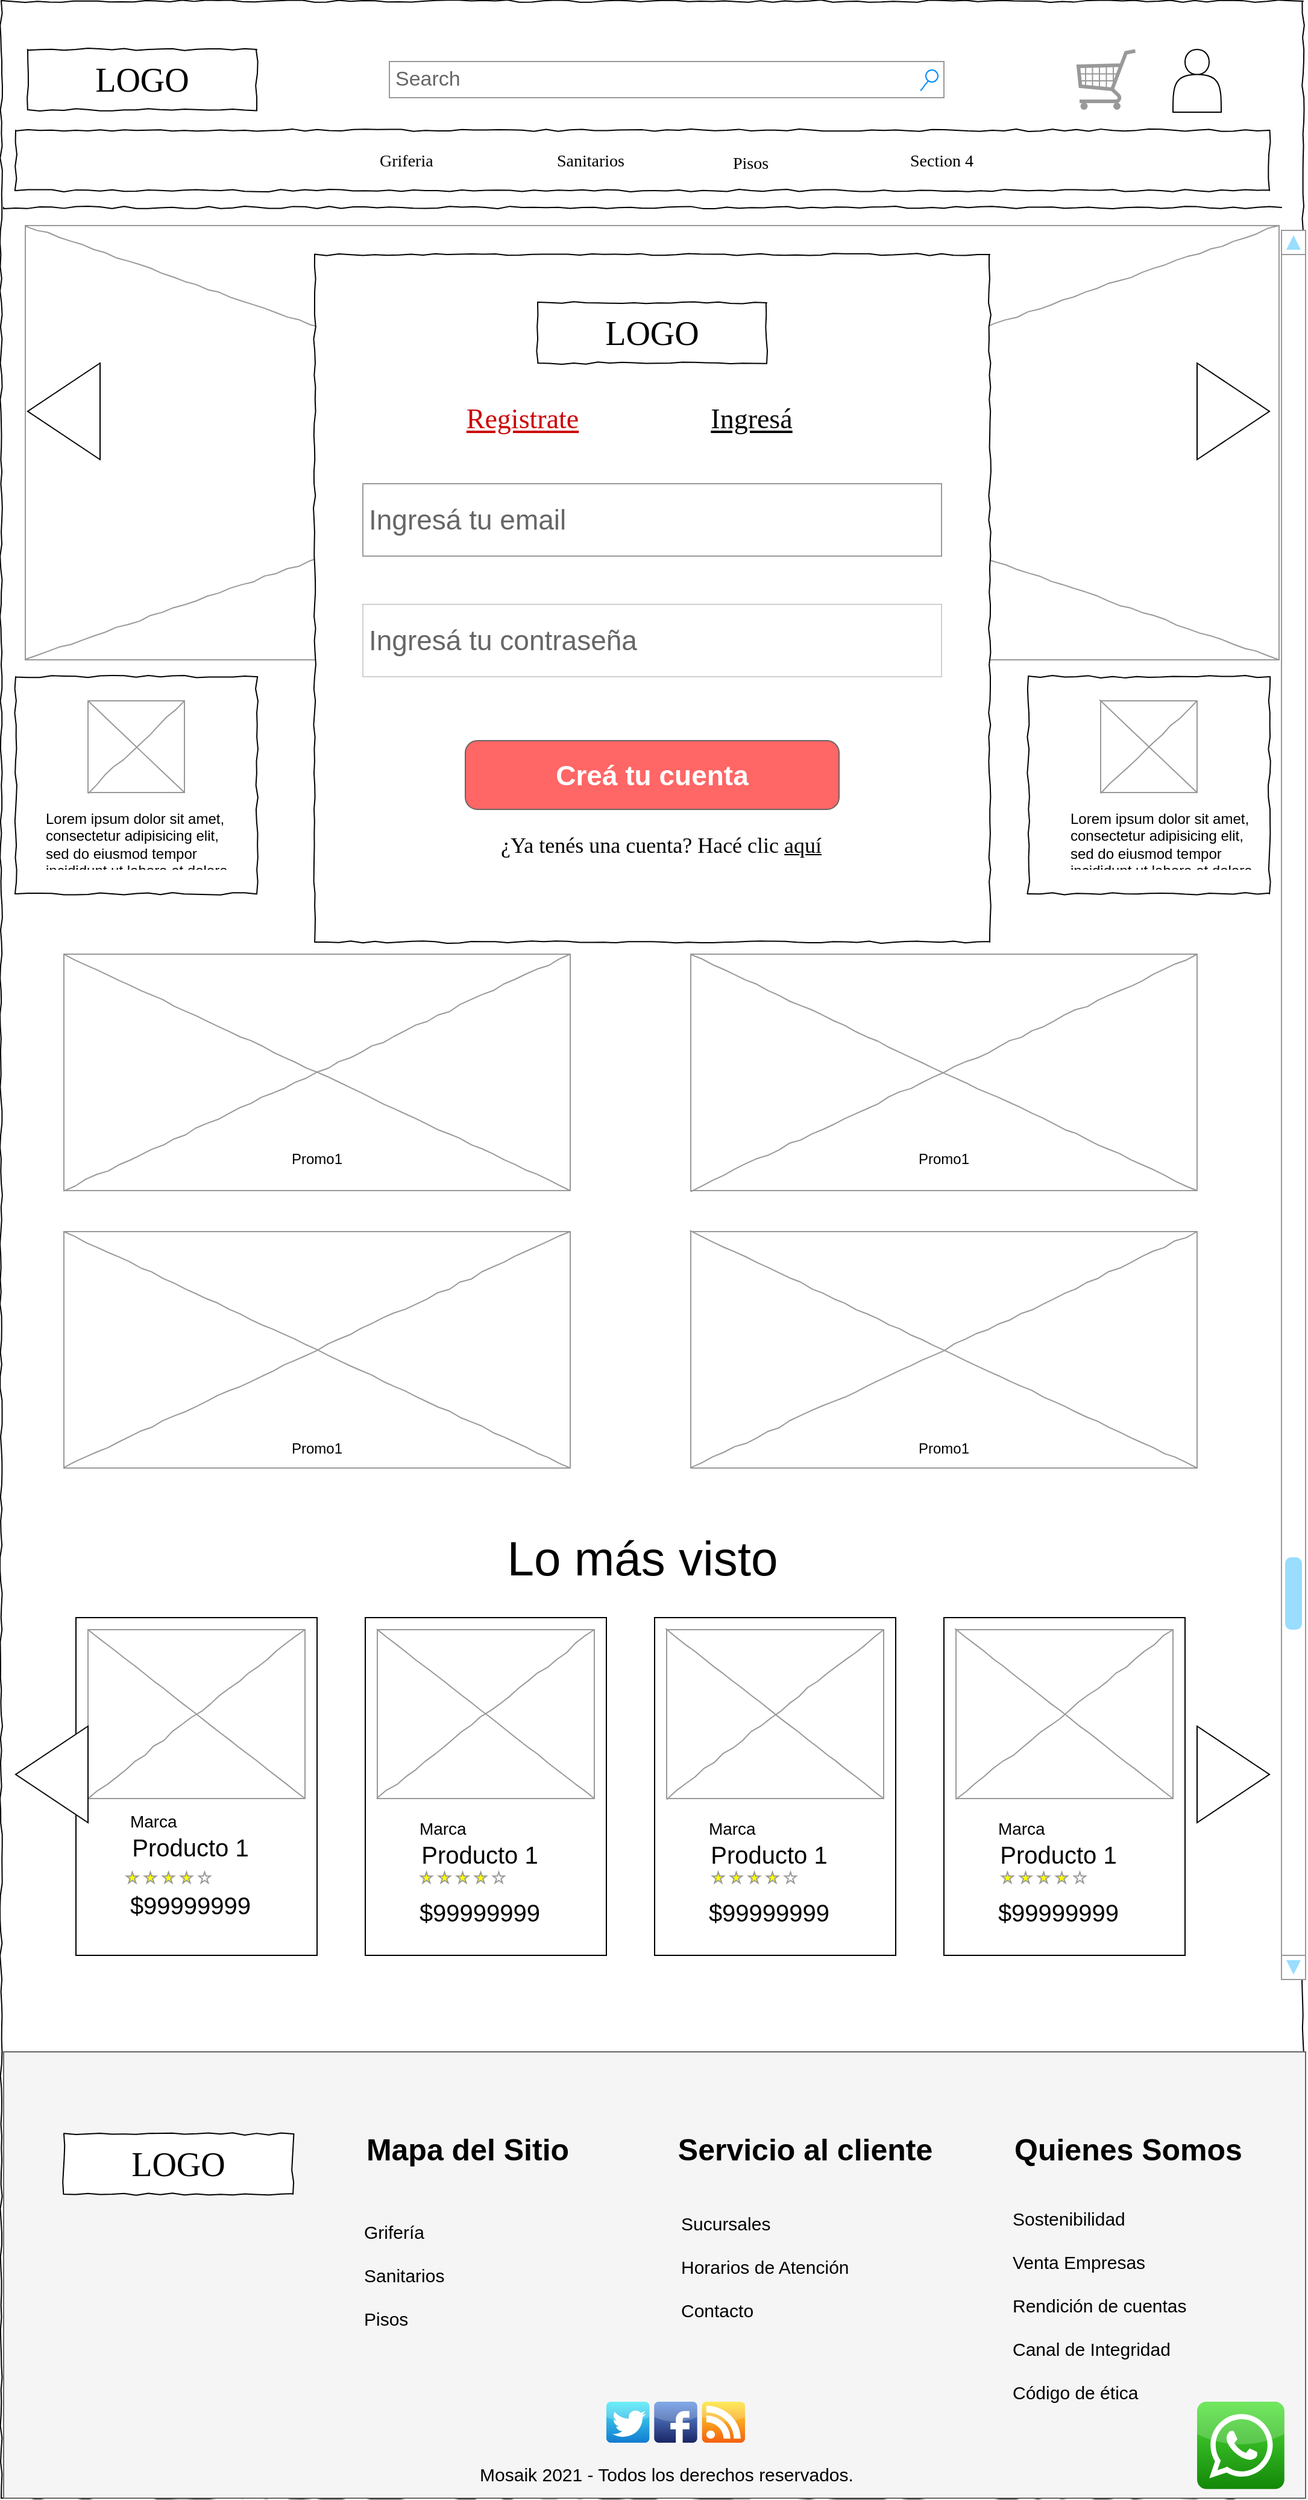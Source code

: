 <mxfile version="14.5.7" type="device" pages="9"><diagram name="Registro 1 - main" id="03018318-947c-dd8e-b7a3-06fadd420f32"><mxGraphModel dx="1730" dy="913" grid="1" gridSize="10" guides="1" tooltips="1" connect="1" arrows="1" fold="1" page="1" pageScale="1" pageWidth="1100" pageHeight="850" background="#ffffff" math="0" shadow="0"><root><mxCell id="0"/><mxCell id="1" parent="0"/><mxCell id="677b7b8949515195-1" value="" style="whiteSpace=wrap;html=1;rounded=0;shadow=0;labelBackgroundColor=none;strokeColor=#000000;strokeWidth=1;fillColor=none;fontFamily=Verdana;fontSize=12;fontColor=#000000;align=center;comic=1;" parent="1" vertex="1"><mxGeometry x="18" y="20" width="1080" height="2070" as="geometry"/></mxCell><mxCell id="677b7b8949515195-2" value="LOGO" style="whiteSpace=wrap;html=1;rounded=0;shadow=0;labelBackgroundColor=none;strokeWidth=1;fontFamily=Verdana;fontSize=28;align=center;comic=1;" parent="1" vertex="1"><mxGeometry x="40" y="60" width="190" height="50" as="geometry"/></mxCell><mxCell id="677b7b8949515195-3" value="Search" style="strokeWidth=1;shadow=0;dashed=0;align=center;html=1;shape=mxgraph.mockup.forms.searchBox;strokeColor=#999999;mainText=;strokeColor2=#008cff;fontColor=#666666;fontSize=17;align=left;spacingLeft=3;rounded=0;labelBackgroundColor=none;comic=1;" parent="1" vertex="1"><mxGeometry x="340" y="70" width="460" height="30" as="geometry"/></mxCell><mxCell id="677b7b8949515195-9" value="" style="line;strokeWidth=1;html=1;rounded=0;shadow=0;labelBackgroundColor=none;fillColor=none;fontFamily=Verdana;fontSize=14;fontColor=#000000;align=center;comic=1;" parent="1" vertex="1"><mxGeometry x="20" y="186" width="1060" height="10" as="geometry"/></mxCell><mxCell id="677b7b8949515195-10" value="" style="whiteSpace=wrap;html=1;rounded=0;shadow=0;labelBackgroundColor=none;strokeWidth=1;fillColor=none;fontFamily=Verdana;fontSize=12;align=center;comic=1;" parent="1" vertex="1"><mxGeometry x="30" y="127" width="1040" height="50" as="geometry"/></mxCell><mxCell id="677b7b8949515195-11" value="Griferia" style="text;html=1;points=[];align=left;verticalAlign=top;spacingTop=-4;fontSize=14;fontFamily=Verdana" parent="1" vertex="1"><mxGeometry x="330" y="142" width="60" height="20" as="geometry"/></mxCell><mxCell id="677b7b8949515195-12" value="Sanitarios" style="text;html=1;points=[];align=left;verticalAlign=top;spacingTop=-4;fontSize=14;fontFamily=Verdana" parent="1" vertex="1"><mxGeometry x="477" y="142" width="60" height="20" as="geometry"/></mxCell><mxCell id="677b7b8949515195-13" value="Pisos" style="text;html=1;points=[];align=left;verticalAlign=top;spacingTop=-4;fontSize=14;fontFamily=Verdana" parent="1" vertex="1"><mxGeometry x="623" y="144" width="60" height="20" as="geometry"/></mxCell><mxCell id="677b7b8949515195-14" value="Section 4" style="text;html=1;points=[];align=left;verticalAlign=top;spacingTop=-4;fontSize=14;fontFamily=Verdana" parent="1" vertex="1"><mxGeometry x="770" y="142" width="60" height="20" as="geometry"/></mxCell><mxCell id="677b7b8949515195-16" value="" style="verticalLabelPosition=bottom;shadow=0;dashed=0;align=center;html=1;verticalAlign=top;strokeWidth=1;shape=mxgraph.mockup.graphics.simpleIcon;strokeColor=#999999;rounded=0;labelBackgroundColor=none;fontFamily=Verdana;fontSize=14;fontColor=#000000;comic=1;" parent="1" vertex="1"><mxGeometry x="38" y="206" width="1040" height="360" as="geometry"/></mxCell><mxCell id="Z0_54qZpgm8ZiRzPgfmk-1" value="" style="verticalLabelPosition=bottom;shadow=0;dashed=0;align=center;html=1;verticalAlign=top;strokeWidth=1;shape=mxgraph.mockup.misc.shoppingCart;strokeColor=#999999;" parent="1" vertex="1"><mxGeometry x="910" y="60" width="50" height="50" as="geometry"/></mxCell><mxCell id="Z0_54qZpgm8ZiRzPgfmk-2" value="" style="shape=actor;whiteSpace=wrap;html=1;" parent="1" vertex="1"><mxGeometry x="990" y="60" width="40" height="52" as="geometry"/></mxCell><mxCell id="Z0_54qZpgm8ZiRzPgfmk-6" value="" style="triangle;whiteSpace=wrap;html=1;" parent="1" vertex="1"><mxGeometry x="1010" y="320" width="60" height="80" as="geometry"/></mxCell><mxCell id="Z0_54qZpgm8ZiRzPgfmk-7" value="" style="triangle;whiteSpace=wrap;html=1;rotation=-180;" parent="1" vertex="1"><mxGeometry x="40" y="320" width="60" height="80" as="geometry"/></mxCell><mxCell id="Z0_54qZpgm8ZiRzPgfmk-13" value="" style="group" parent="1" vertex="1" connectable="0"><mxGeometry x="465" y="530" width="210" height="20" as="geometry"/></mxCell><mxCell id="Z0_54qZpgm8ZiRzPgfmk-8" value="" style="ellipse;shape=doubleEllipse;whiteSpace=wrap;html=1;aspect=fixed;" parent="Z0_54qZpgm8ZiRzPgfmk-13" vertex="1"><mxGeometry width="20" height="20" as="geometry"/></mxCell><mxCell id="Z0_54qZpgm8ZiRzPgfmk-9" value="" style="ellipse;shape=doubleEllipse;whiteSpace=wrap;html=1;aspect=fixed;" parent="Z0_54qZpgm8ZiRzPgfmk-13" vertex="1"><mxGeometry x="190" width="20" height="20" as="geometry"/></mxCell><mxCell id="Z0_54qZpgm8ZiRzPgfmk-10" value="" style="ellipse;shape=doubleEllipse;whiteSpace=wrap;html=1;aspect=fixed;" parent="Z0_54qZpgm8ZiRzPgfmk-13" vertex="1"><mxGeometry x="95" width="20" height="20" as="geometry"/></mxCell><mxCell id="Z0_54qZpgm8ZiRzPgfmk-27" value="" style="verticalLabelPosition=bottom;shadow=0;dashed=0;align=center;html=1;verticalAlign=top;strokeWidth=1;shape=mxgraph.mockup.graphics.simpleIcon;strokeColor=#999999;rounded=0;labelBackgroundColor=none;fontFamily=Verdana;fontSize=14;fontColor=#000000;comic=1;" parent="1" vertex="1"><mxGeometry x="70" y="810" width="420" height="196" as="geometry"/></mxCell><mxCell id="Z0_54qZpgm8ZiRzPgfmk-28" value="" style="verticalLabelPosition=bottom;shadow=0;dashed=0;align=center;html=1;verticalAlign=top;strokeWidth=1;shape=mxgraph.mockup.graphics.simpleIcon;strokeColor=#999999;rounded=0;labelBackgroundColor=none;fontFamily=Verdana;fontSize=14;fontColor=#000000;comic=1;" parent="1" vertex="1"><mxGeometry x="590" y="810" width="420" height="196" as="geometry"/></mxCell><mxCell id="Z0_54qZpgm8ZiRzPgfmk-29" value="" style="verticalLabelPosition=bottom;shadow=0;dashed=0;align=center;html=1;verticalAlign=top;strokeWidth=1;shape=mxgraph.mockup.graphics.simpleIcon;strokeColor=#999999;rounded=0;labelBackgroundColor=none;fontFamily=Verdana;fontSize=14;fontColor=#000000;comic=1;" parent="1" vertex="1"><mxGeometry x="70" y="1040" width="420" height="196" as="geometry"/></mxCell><mxCell id="Z0_54qZpgm8ZiRzPgfmk-30" value="" style="verticalLabelPosition=bottom;shadow=0;dashed=0;align=center;html=1;verticalAlign=top;strokeWidth=1;shape=mxgraph.mockup.graphics.simpleIcon;strokeColor=#999999;rounded=0;labelBackgroundColor=none;fontFamily=Verdana;fontSize=14;fontColor=#000000;comic=1;" parent="1" vertex="1"><mxGeometry x="590" y="1040" width="420" height="196" as="geometry"/></mxCell><mxCell id="Z0_54qZpgm8ZiRzPgfmk-31" value="Promo1" style="text;html=1;strokeColor=none;fillColor=none;align=center;verticalAlign=middle;whiteSpace=wrap;rounded=0;" parent="1" vertex="1"><mxGeometry x="260" y="970" width="40" height="20" as="geometry"/></mxCell><mxCell id="Z0_54qZpgm8ZiRzPgfmk-33" value="Promo1" style="text;html=1;strokeColor=none;fillColor=none;align=center;verticalAlign=middle;whiteSpace=wrap;rounded=0;" parent="1" vertex="1"><mxGeometry x="780" y="970" width="40" height="20" as="geometry"/></mxCell><mxCell id="Z0_54qZpgm8ZiRzPgfmk-34" value="Promo1" style="text;html=1;strokeColor=none;fillColor=none;align=center;verticalAlign=middle;whiteSpace=wrap;rounded=0;" parent="1" vertex="1"><mxGeometry x="260" y="1210" width="40" height="20" as="geometry"/></mxCell><mxCell id="Z0_54qZpgm8ZiRzPgfmk-35" value="Promo1" style="text;html=1;strokeColor=none;fillColor=none;align=center;verticalAlign=middle;whiteSpace=wrap;rounded=0;" parent="1" vertex="1"><mxGeometry x="780" y="1210" width="40" height="20" as="geometry"/></mxCell><mxCell id="Z0_54qZpgm8ZiRzPgfmk-36" value="Lo más visto" style="text;html=1;strokeColor=none;fillColor=none;align=center;verticalAlign=middle;whiteSpace=wrap;rounded=0;fontSize=40;" parent="1" vertex="1"><mxGeometry x="360" y="1300" width="380" height="20" as="geometry"/></mxCell><mxCell id="Z0_54qZpgm8ZiRzPgfmk-38" value="" style="rounded=0;whiteSpace=wrap;html=1;fontSize=40;" parent="1" vertex="1"><mxGeometry x="80" y="1360" width="200" height="280" as="geometry"/></mxCell><mxCell id="Z0_54qZpgm8ZiRzPgfmk-39" value="" style="verticalLabelPosition=bottom;shadow=0;dashed=0;align=center;html=1;verticalAlign=top;strokeWidth=1;shape=mxgraph.mockup.graphics.simpleIcon;strokeColor=#999999;rounded=0;labelBackgroundColor=none;fontFamily=Verdana;fontSize=14;fontColor=#000000;comic=1;" parent="1" vertex="1"><mxGeometry x="90" y="1370" width="180" height="140" as="geometry"/></mxCell><mxCell id="Z0_54qZpgm8ZiRzPgfmk-40" value="&lt;div style=&quot;text-align: left&quot;&gt;&lt;span style=&quot;font-size: 14px&quot;&gt;Marca&lt;/span&gt;&lt;/div&gt;Producto 1&lt;br&gt;&lt;br&gt;$99999999" style="text;html=1;strokeColor=none;fillColor=none;align=center;verticalAlign=middle;whiteSpace=wrap;rounded=0;fontSize=20;" parent="1" vertex="1"><mxGeometry x="90" y="1544" width="170" height="36" as="geometry"/></mxCell><mxCell id="Z0_54qZpgm8ZiRzPgfmk-41" value="" style="rounded=0;whiteSpace=wrap;html=1;fontSize=40;" parent="1" vertex="1"><mxGeometry x="320" y="1360" width="200" height="280" as="geometry"/></mxCell><mxCell id="Z0_54qZpgm8ZiRzPgfmk-42" value="" style="verticalLabelPosition=bottom;shadow=0;dashed=0;align=center;html=1;verticalAlign=top;strokeWidth=1;shape=mxgraph.mockup.graphics.simpleIcon;strokeColor=#999999;rounded=0;labelBackgroundColor=none;fontFamily=Verdana;fontSize=14;fontColor=#000000;comic=1;" parent="1" vertex="1"><mxGeometry x="330" y="1370" width="180" height="140" as="geometry"/></mxCell><mxCell id="Z0_54qZpgm8ZiRzPgfmk-43" value="&lt;div style=&quot;text-align: left&quot;&gt;&lt;span style=&quot;font-size: 14px&quot;&gt;Marca&lt;/span&gt;&lt;/div&gt;Producto 1&lt;br&gt;&lt;br&gt;$99999999" style="text;html=1;strokeColor=none;fillColor=none;align=center;verticalAlign=middle;whiteSpace=wrap;rounded=0;fontSize=20;" parent="1" vertex="1"><mxGeometry x="330" y="1544" width="170" height="47" as="geometry"/></mxCell><mxCell id="Z0_54qZpgm8ZiRzPgfmk-44" value="" style="rounded=0;whiteSpace=wrap;html=1;fontSize=40;" parent="1" vertex="1"><mxGeometry x="560" y="1360" width="200" height="280" as="geometry"/></mxCell><mxCell id="Z0_54qZpgm8ZiRzPgfmk-45" value="" style="verticalLabelPosition=bottom;shadow=0;dashed=0;align=center;html=1;verticalAlign=top;strokeWidth=1;shape=mxgraph.mockup.graphics.simpleIcon;strokeColor=#999999;rounded=0;labelBackgroundColor=none;fontFamily=Verdana;fontSize=14;fontColor=#000000;comic=1;" parent="1" vertex="1"><mxGeometry x="570" y="1370" width="180" height="140" as="geometry"/></mxCell><mxCell id="Z0_54qZpgm8ZiRzPgfmk-46" value="&lt;div style=&quot;text-align: left&quot;&gt;&lt;span style=&quot;font-size: 14px&quot;&gt;Marca&lt;/span&gt;&lt;/div&gt;Producto 1&lt;br&gt;&lt;br&gt;$99999999" style="text;html=1;strokeColor=none;fillColor=none;align=center;verticalAlign=middle;whiteSpace=wrap;rounded=0;fontSize=20;" parent="1" vertex="1"><mxGeometry x="570" y="1544" width="170" height="47" as="geometry"/></mxCell><mxCell id="Z0_54qZpgm8ZiRzPgfmk-47" value="" style="rounded=0;whiteSpace=wrap;html=1;fontSize=40;" parent="1" vertex="1"><mxGeometry x="800" y="1360" width="200" height="280" as="geometry"/></mxCell><mxCell id="Z0_54qZpgm8ZiRzPgfmk-48" value="" style="verticalLabelPosition=bottom;shadow=0;dashed=0;align=center;html=1;verticalAlign=top;strokeWidth=1;shape=mxgraph.mockup.graphics.simpleIcon;strokeColor=#999999;rounded=0;labelBackgroundColor=none;fontFamily=Verdana;fontSize=14;fontColor=#000000;comic=1;" parent="1" vertex="1"><mxGeometry x="810" y="1370" width="180" height="140" as="geometry"/></mxCell><mxCell id="Z0_54qZpgm8ZiRzPgfmk-49" value="&lt;div style=&quot;text-align: left&quot;&gt;&lt;span style=&quot;font-size: 14px&quot;&gt;Marca&lt;/span&gt;&lt;/div&gt;Producto 1&lt;br&gt;&lt;br&gt;$99999999" style="text;html=1;strokeColor=none;fillColor=none;align=center;verticalAlign=middle;whiteSpace=wrap;rounded=0;fontSize=20;" parent="1" vertex="1"><mxGeometry x="810" y="1544" width="170" height="47" as="geometry"/></mxCell><mxCell id="Z0_54qZpgm8ZiRzPgfmk-50" value="" style="triangle;whiteSpace=wrap;html=1;" parent="1" vertex="1"><mxGeometry x="1010" y="1450" width="60" height="80" as="geometry"/></mxCell><mxCell id="Z0_54qZpgm8ZiRzPgfmk-51" value="" style="triangle;whiteSpace=wrap;html=1;rotation=-180;" parent="1" vertex="1"><mxGeometry x="30" y="1450" width="60" height="80" as="geometry"/></mxCell><mxCell id="Z0_54qZpgm8ZiRzPgfmk-52" value="" style="rounded=0;whiteSpace=wrap;html=1;fontSize=20;fillColor=#f5f5f5;strokeColor=#666666;fontColor=#333333;" parent="1" vertex="1"><mxGeometry x="20" y="1720" width="1080" height="370" as="geometry"/></mxCell><mxCell id="677b7b8949515195-8" value="" style="whiteSpace=wrap;html=1;rounded=0;shadow=0;labelBackgroundColor=none;strokeWidth=1;fillColor=none;fontFamily=Verdana;fontSize=12;align=center;comic=1;" parent="1" vertex="1"><mxGeometry x="30" y="580" width="200" height="180" as="geometry"/></mxCell><mxCell id="Z0_54qZpgm8ZiRzPgfmk-14" value="" style="whiteSpace=wrap;html=1;rounded=0;shadow=0;labelBackgroundColor=none;strokeWidth=1;fillColor=none;fontFamily=Verdana;fontSize=12;align=center;comic=1;" parent="1" vertex="1"><mxGeometry x="310" y="580" width="200" height="180" as="geometry"/></mxCell><mxCell id="Z0_54qZpgm8ZiRzPgfmk-15" value="" style="whiteSpace=wrap;html=1;rounded=0;shadow=0;labelBackgroundColor=none;strokeWidth=1;fillColor=none;fontFamily=Verdana;fontSize=12;align=center;comic=1;" parent="1" vertex="1"><mxGeometry x="870" y="580" width="200" height="180" as="geometry"/></mxCell><mxCell id="Z0_54qZpgm8ZiRzPgfmk-16" value="" style="whiteSpace=wrap;html=1;rounded=0;shadow=0;labelBackgroundColor=none;strokeWidth=1;fillColor=none;fontFamily=Verdana;fontSize=12;align=center;comic=1;" parent="1" vertex="1"><mxGeometry x="590" y="580" width="200" height="180" as="geometry"/></mxCell><mxCell id="Z0_54qZpgm8ZiRzPgfmk-18" value="" style="verticalLabelPosition=bottom;shadow=0;dashed=0;align=center;html=1;verticalAlign=top;strokeWidth=1;shape=mxgraph.mockup.graphics.simpleIcon;strokeColor=#999999;rounded=0;labelBackgroundColor=none;fontFamily=Verdana;fontSize=14;fontColor=#000000;comic=1;" parent="1" vertex="1"><mxGeometry x="90" y="600" width="80" height="76" as="geometry"/></mxCell><mxCell id="Z0_54qZpgm8ZiRzPgfmk-19" value="" style="verticalLabelPosition=bottom;shadow=0;dashed=0;align=center;html=1;verticalAlign=top;strokeWidth=1;shape=mxgraph.mockup.graphics.simpleIcon;strokeColor=#999999;rounded=0;labelBackgroundColor=none;fontFamily=Verdana;fontSize=14;fontColor=#000000;comic=1;" parent="1" vertex="1"><mxGeometry x="370" y="600" width="80" height="76" as="geometry"/></mxCell><mxCell id="Z0_54qZpgm8ZiRzPgfmk-20" value="" style="verticalLabelPosition=bottom;shadow=0;dashed=0;align=center;html=1;verticalAlign=top;strokeWidth=1;shape=mxgraph.mockup.graphics.simpleIcon;strokeColor=#999999;rounded=0;labelBackgroundColor=none;fontFamily=Verdana;fontSize=14;fontColor=#000000;comic=1;" parent="1" vertex="1"><mxGeometry x="650" y="600" width="80" height="76" as="geometry"/></mxCell><mxCell id="Z0_54qZpgm8ZiRzPgfmk-21" value="" style="verticalLabelPosition=bottom;shadow=0;dashed=0;align=center;html=1;verticalAlign=top;strokeWidth=1;shape=mxgraph.mockup.graphics.simpleIcon;strokeColor=#999999;rounded=0;labelBackgroundColor=none;fontFamily=Verdana;fontSize=14;fontColor=#000000;comic=1;" parent="1" vertex="1"><mxGeometry x="930" y="600" width="80" height="76" as="geometry"/></mxCell><mxCell id="Z0_54qZpgm8ZiRzPgfmk-23" value="&lt;h1&gt;&lt;br&gt;&lt;/h1&gt;&lt;p&gt;Lorem ipsum dolor sit amet, consectetur adipisicing elit, sed do eiusmod tempor incididunt ut labore et dolore magna aliqua.&lt;/p&gt;" style="text;html=1;strokeColor=none;fillColor=none;spacing=5;spacingTop=-20;whiteSpace=wrap;overflow=hidden;rounded=0;" parent="1" vertex="1"><mxGeometry x="50" y="640" width="170" height="100" as="geometry"/></mxCell><mxCell id="Z0_54qZpgm8ZiRzPgfmk-24" value="&lt;h1&gt;&lt;br&gt;&lt;/h1&gt;&lt;p&gt;Lorem ipsum dolor sit amet, consectetur adipisicing elit, sed do eiusmod tempor incididunt ut labore et dolore magna aliqua.&lt;/p&gt;" style="text;html=1;strokeColor=none;fillColor=none;spacing=5;spacingTop=-20;whiteSpace=wrap;overflow=hidden;rounded=0;" parent="1" vertex="1"><mxGeometry x="330" y="640" width="170" height="100" as="geometry"/></mxCell><mxCell id="Z0_54qZpgm8ZiRzPgfmk-25" value="&lt;h1&gt;&lt;br&gt;&lt;/h1&gt;&lt;p&gt;Lorem ipsum dolor sit amet, consectetur adipisicing elit, sed do eiusmod tempor incididunt ut labore et dolore magna aliqua.&lt;/p&gt;" style="text;html=1;strokeColor=none;fillColor=none;spacing=5;spacingTop=-20;whiteSpace=wrap;overflow=hidden;rounded=0;" parent="1" vertex="1"><mxGeometry x="620" y="640" width="170" height="100" as="geometry"/></mxCell><mxCell id="Z0_54qZpgm8ZiRzPgfmk-26" value="&lt;h1&gt;&lt;br&gt;&lt;/h1&gt;&lt;p&gt;Lorem ipsum dolor sit amet, consectetur adipisicing elit, sed do eiusmod tempor incididunt ut labore et dolore magna aliqua.&lt;/p&gt;" style="text;html=1;strokeColor=none;fillColor=none;spacing=5;spacingTop=-20;whiteSpace=wrap;overflow=hidden;rounded=0;" parent="1" vertex="1"><mxGeometry x="900" y="640" width="170" height="100" as="geometry"/></mxCell><mxCell id="Z0_54qZpgm8ZiRzPgfmk-65" value="" style="verticalLabelPosition=bottom;shadow=0;dashed=0;align=center;html=1;verticalAlign=top;strokeWidth=1;shape=mxgraph.mockup.misc.rating;strokeColor=#999999;fillColor=#ffff00;emptyFillColor=#ffffff;grade=4;ratingScale=5;ratingStyle=star;fontSize=20;" parent="1" vertex="1"><mxGeometry x="122" y="1571" width="165" height="10" as="geometry"/></mxCell><mxCell id="Z0_54qZpgm8ZiRzPgfmk-69" value="" style="verticalLabelPosition=bottom;shadow=0;dashed=0;align=center;html=1;verticalAlign=top;strokeWidth=1;shape=mxgraph.mockup.misc.rating;strokeColor=#999999;fillColor=#ffff00;emptyFillColor=#ffffff;grade=4;ratingScale=5;ratingStyle=star;fontSize=20;" parent="1" vertex="1"><mxGeometry x="366" y="1571" width="94" height="10" as="geometry"/></mxCell><mxCell id="Z0_54qZpgm8ZiRzPgfmk-70" value="" style="verticalLabelPosition=bottom;shadow=0;dashed=0;align=center;html=1;verticalAlign=top;strokeWidth=1;shape=mxgraph.mockup.misc.rating;strokeColor=#999999;fillColor=#ffff00;emptyFillColor=#ffffff;grade=4;ratingScale=5;ratingStyle=star;fontSize=20;" parent="1" vertex="1"><mxGeometry x="608" y="1571" width="94" height="10" as="geometry"/></mxCell><mxCell id="Z0_54qZpgm8ZiRzPgfmk-71" value="" style="verticalLabelPosition=bottom;shadow=0;dashed=0;align=center;html=1;verticalAlign=top;strokeWidth=1;shape=mxgraph.mockup.misc.rating;strokeColor=#999999;fillColor=#ffff00;emptyFillColor=#ffffff;grade=4;ratingScale=5;ratingStyle=star;fontSize=20;" parent="1" vertex="1"><mxGeometry x="848" y="1571" width="94" height="10" as="geometry"/></mxCell><mxCell id="Z0_54qZpgm8ZiRzPgfmk-72" value="" style="verticalLabelPosition=bottom;shadow=0;dashed=0;align=center;html=1;verticalAlign=top;strokeWidth=1;shape=mxgraph.mockup.navigation.scrollBar;strokeColor=#999999;barPos=20;fillColor2=#99ddff;strokeColor2=none;direction=north;fontSize=20;" parent="1" vertex="1"><mxGeometry x="1080" y="210" width="20" height="1450" as="geometry"/></mxCell><mxCell id="Z0_54qZpgm8ZiRzPgfmk-74" value="&lt;span style=&quot;font-size: 25px;&quot;&gt;Quienes Somos&lt;/span&gt;&lt;div style=&quot;text-align: left; font-size: 25px;&quot;&gt;&lt;/div&gt;" style="text;html=1;strokeColor=none;fillColor=none;align=center;verticalAlign=middle;whiteSpace=wrap;rounded=0;fontSize=25;fontStyle=1" parent="1" vertex="1"><mxGeometry x="848" y="1770" width="210" height="60" as="geometry"/></mxCell><mxCell id="Z0_54qZpgm8ZiRzPgfmk-75" value="&lt;span style=&quot;font-size: 25px&quot;&gt;Servicio al cliente&lt;/span&gt;&lt;div style=&quot;text-align: left ; font-size: 25px&quot;&gt;&lt;/div&gt;" style="text;html=1;strokeColor=none;fillColor=none;align=center;verticalAlign=middle;whiteSpace=wrap;rounded=0;fontSize=25;fontStyle=1" parent="1" vertex="1"><mxGeometry x="560" y="1770" width="250" height="60" as="geometry"/></mxCell><mxCell id="Z0_54qZpgm8ZiRzPgfmk-76" value="&lt;span style=&quot;font-size: 25px&quot;&gt;Mapa del Sitio&lt;/span&gt;&lt;div style=&quot;text-align: left ; font-size: 25px&quot;&gt;&lt;/div&gt;" style="text;html=1;strokeColor=none;fillColor=none;align=center;verticalAlign=middle;whiteSpace=wrap;rounded=0;fontSize=25;fontStyle=1" parent="1" vertex="1"><mxGeometry x="280" y="1770" width="250" height="60" as="geometry"/></mxCell><mxCell id="Z0_54qZpgm8ZiRzPgfmk-77" value="Sucursales&lt;br&gt;&lt;br&gt;Horarios de Atención&lt;br&gt;&lt;br&gt;Contacto&lt;br&gt;&lt;div style=&quot;font-size: 15px&quot;&gt;&lt;/div&gt;" style="text;html=1;strokeColor=none;fillColor=none;align=left;verticalAlign=middle;whiteSpace=wrap;rounded=0;fontSize=15;fontStyle=0" parent="1" vertex="1"><mxGeometry x="580" y="1838" width="160" height="120" as="geometry"/></mxCell><mxCell id="Z0_54qZpgm8ZiRzPgfmk-78" value="&lt;div&gt;Sostenibilidad&lt;/div&gt;&lt;div&gt;&lt;br&gt;&lt;/div&gt;&lt;div&gt;Venta Empresas&lt;/div&gt;&lt;div&gt;&lt;br&gt;&lt;/div&gt;&lt;div&gt;Rendición de cuentas&lt;/div&gt;&lt;div&gt;&lt;br&gt;&lt;/div&gt;&lt;div&gt;Canal de Integridad&lt;/div&gt;&lt;div&gt;&lt;br&gt;&lt;/div&gt;&lt;div&gt;Código de ética&lt;/div&gt;&lt;div style=&quot;font-size: 15px&quot;&gt;&lt;/div&gt;" style="text;html=1;strokeColor=none;fillColor=none;align=left;verticalAlign=middle;whiteSpace=wrap;rounded=0;fontSize=15;fontStyle=0" parent="1" vertex="1"><mxGeometry x="855" y="1830" width="160" height="200" as="geometry"/></mxCell><mxCell id="Z0_54qZpgm8ZiRzPgfmk-79" value="Grifería&lt;br&gt;&lt;br&gt;Sanitarios&lt;br&gt;&lt;br&gt;Pisos&lt;br&gt;&lt;div style=&quot;font-size: 15px&quot;&gt;&lt;/div&gt;" style="text;html=1;strokeColor=none;fillColor=none;align=left;verticalAlign=middle;whiteSpace=wrap;rounded=0;fontSize=15;fontStyle=0" parent="1" vertex="1"><mxGeometry x="317" y="1845" width="160" height="120" as="geometry"/></mxCell><mxCell id="Z0_54qZpgm8ZiRzPgfmk-80" value="Mosaik 2021 - Todos los derechos reservados.&lt;br&gt;&lt;div style=&quot;font-size: 15px&quot;&gt;&lt;/div&gt;" style="text;html=1;strokeColor=none;fillColor=none;align=center;verticalAlign=middle;whiteSpace=wrap;rounded=0;fontSize=15;fontStyle=0" parent="1" vertex="1"><mxGeometry x="40" y="2050" width="1060" height="40" as="geometry"/></mxCell><mxCell id="Z0_54qZpgm8ZiRzPgfmk-83" value="" style="dashed=0;outlineConnect=0;html=1;align=center;labelPosition=center;verticalLabelPosition=bottom;verticalAlign=top;shape=mxgraph.webicons.whatsapp;fillColor=#4FE238;gradientColor=#138709;fontSize=15;" parent="1" vertex="1"><mxGeometry x="1010" y="2010" width="72.4" height="72.4" as="geometry"/></mxCell><mxCell id="Z0_54qZpgm8ZiRzPgfmk-88" value="" style="group" parent="1" vertex="1" connectable="0"><mxGeometry x="520" y="2010" width="115" height="34" as="geometry"/></mxCell><mxCell id="Z0_54qZpgm8ZiRzPgfmk-82" value="" style="dashed=0;outlineConnect=0;html=1;align=center;labelPosition=center;verticalLabelPosition=bottom;verticalAlign=top;shape=mxgraph.webicons.twitter;fillColor=#49EAF7;gradientColor=#137BD0;fontSize=15;" parent="Z0_54qZpgm8ZiRzPgfmk-88" vertex="1"><mxGeometry width="35.69" height="34" as="geometry"/></mxCell><mxCell id="Z0_54qZpgm8ZiRzPgfmk-84" value="" style="dashed=0;outlineConnect=0;html=1;align=center;labelPosition=center;verticalLabelPosition=bottom;verticalAlign=top;shape=mxgraph.webicons.facebook;fillColor=#6294E4;gradientColor=#1A2665;fontSize=15;" parent="Z0_54qZpgm8ZiRzPgfmk-88" vertex="1"><mxGeometry x="39.655" width="35.69" height="34" as="geometry"/></mxCell><mxCell id="Z0_54qZpgm8ZiRzPgfmk-86" value="" style="dashed=0;outlineConnect=0;html=1;align=center;labelPosition=center;verticalLabelPosition=bottom;verticalAlign=top;shape=mxgraph.webicons.rss;fillColor=#FDE532;gradientColor=#F4600D;fontSize=15;" parent="Z0_54qZpgm8ZiRzPgfmk-88" vertex="1"><mxGeometry x="79.31" width="35.69" height="34" as="geometry"/></mxCell><mxCell id="Z0_54qZpgm8ZiRzPgfmk-89" value="LOGO" style="whiteSpace=wrap;html=1;rounded=0;shadow=0;labelBackgroundColor=none;strokeWidth=1;fontFamily=Verdana;fontSize=28;align=center;comic=1;" parent="1" vertex="1"><mxGeometry x="70" y="1788" width="190" height="50" as="geometry"/></mxCell><mxCell id="VeZ7KKIoY2HI8l-I3BC8-2" value="LOGO" style="whiteSpace=wrap;html=1;rounded=0;shadow=0;labelBackgroundColor=none;strokeWidth=1;fontFamily=Verdana;fontSize=28;align=center;comic=1;" vertex="1" parent="1"><mxGeometry x="445" y="270" width="190" height="50" as="geometry"/></mxCell><mxCell id="VeZ7KKIoY2HI8l-I3BC8-3" value="" style="whiteSpace=wrap;html=1;rounded=0;shadow=0;labelBackgroundColor=none;strokeWidth=1;fontFamily=Verdana;fontSize=12;align=center;comic=1;" vertex="1" parent="1"><mxGeometry x="278" y="230" width="560" height="570" as="geometry"/></mxCell><mxCell id="VeZ7KKIoY2HI8l-I3BC8-4" value="LOGO" style="whiteSpace=wrap;html=1;rounded=0;shadow=0;labelBackgroundColor=none;strokeWidth=1;fontFamily=Verdana;fontSize=28;align=center;comic=1;" vertex="1" parent="1"><mxGeometry x="463" y="270" width="190" height="50" as="geometry"/></mxCell><mxCell id="VeZ7KKIoY2HI8l-I3BC8-6" value="Registrate" style="text;html=1;points=[];align=center;verticalAlign=top;spacingTop=-4;fontSize=23;fontFamily=Verdana;fontStyle=4;fontColor=#CC0000;" vertex="1" parent="1"><mxGeometry x="390" y="350" width="120" height="40" as="geometry"/></mxCell><mxCell id="VeZ7KKIoY2HI8l-I3BC8-7" value="Ingresá" style="text;html=1;points=[];align=center;verticalAlign=top;spacingTop=-4;fontSize=23;fontFamily=Verdana;fontStyle=4" vertex="1" parent="1"><mxGeometry x="580" y="350" width="120" height="40" as="geometry"/></mxCell><mxCell id="VeZ7KKIoY2HI8l-I3BC8-8" value="Ingresá tu contraseña" style="strokeWidth=1;shadow=0;dashed=0;align=center;html=1;shape=mxgraph.mockup.forms.pwField;mainText=;align=left;fontColor=#666666;fontSize=23;spacingLeft=3;fillColor=#ffffff;verticalAlign=middle;strokeColor=#CFCFCF;" vertex="1" parent="1"><mxGeometry x="318" y="520" width="480" height="60" as="geometry"/></mxCell><mxCell id="VeZ7KKIoY2HI8l-I3BC8-10" value="&lt;font style=&quot;font-size: 23px;&quot;&gt;Ingresá tu email&lt;/font&gt;" style="strokeWidth=1;shadow=0;dashed=0;align=center;html=1;shape=mxgraph.mockup.forms.pwField;strokeColor=#999999;mainText=;align=left;fontColor=#666666;fontSize=23;spacingLeft=3;fillColor=#ffffff;verticalAlign=middle;" vertex="1" parent="1"><mxGeometry x="318" y="420" width="480" height="60" as="geometry"/></mxCell><mxCell id="VeZ7KKIoY2HI8l-I3BC8-11" value="Creá tu cuenta" style="strokeWidth=1;shadow=0;dashed=0;align=center;html=1;shape=mxgraph.mockup.buttons.button;strokeColor=#666666;fontColor=#ffffff;mainText=;buttonStyle=round;fontSize=23;fontStyle=1;whiteSpace=wrap;fillColor=#FF6666;" vertex="1" parent="1"><mxGeometry x="403" y="633" width="310" height="57" as="geometry"/></mxCell><mxCell id="VeZ7KKIoY2HI8l-I3BC8-12" value="¿Ya tenés una cuenta? Hacé clic &lt;u style=&quot;font-size: 18px;&quot;&gt;aquí&lt;/u&gt;" style="text;html=1;points=[];align=center;verticalAlign=top;spacingTop=-4;fontSize=18;fontFamily=Verdana;fontStyle=0" vertex="1" parent="1"><mxGeometry x="390" y="707" width="350" height="30" as="geometry"/></mxCell></root></mxGraphModel></diagram><diagram name="Registro 2 - error" id="a3I6WQ1b_uXZBcfj5_2c"><mxGraphModel dx="1730" dy="913" grid="1" gridSize="10" guides="1" tooltips="1" connect="1" arrows="1" fold="1" page="1" pageScale="1" pageWidth="1100" pageHeight="850" background="#ffffff" math="0" shadow="0"><root><mxCell id="vbnsx9YFllrnmTZsQAtl-0"/><mxCell id="vbnsx9YFllrnmTZsQAtl-1" parent="vbnsx9YFllrnmTZsQAtl-0"/><mxCell id="vbnsx9YFllrnmTZsQAtl-2" value="" style="whiteSpace=wrap;html=1;rounded=0;shadow=0;labelBackgroundColor=none;strokeColor=#000000;strokeWidth=1;fillColor=none;fontFamily=Verdana;fontSize=12;fontColor=#000000;align=center;comic=1;" vertex="1" parent="vbnsx9YFllrnmTZsQAtl-1"><mxGeometry x="18" y="20" width="1080" height="2070" as="geometry"/></mxCell><mxCell id="vbnsx9YFllrnmTZsQAtl-3" value="LOGO" style="whiteSpace=wrap;html=1;rounded=0;shadow=0;labelBackgroundColor=none;strokeWidth=1;fontFamily=Verdana;fontSize=28;align=center;comic=1;" vertex="1" parent="vbnsx9YFllrnmTZsQAtl-1"><mxGeometry x="40" y="60" width="190" height="50" as="geometry"/></mxCell><mxCell id="vbnsx9YFllrnmTZsQAtl-4" value="Search" style="strokeWidth=1;shadow=0;dashed=0;align=center;html=1;shape=mxgraph.mockup.forms.searchBox;strokeColor=#999999;mainText=;strokeColor2=#008cff;fontColor=#666666;fontSize=17;align=left;spacingLeft=3;rounded=0;labelBackgroundColor=none;comic=1;" vertex="1" parent="vbnsx9YFllrnmTZsQAtl-1"><mxGeometry x="340" y="70" width="460" height="30" as="geometry"/></mxCell><mxCell id="vbnsx9YFllrnmTZsQAtl-5" value="" style="line;strokeWidth=1;html=1;rounded=0;shadow=0;labelBackgroundColor=none;fillColor=none;fontFamily=Verdana;fontSize=14;fontColor=#000000;align=center;comic=1;" vertex="1" parent="vbnsx9YFllrnmTZsQAtl-1"><mxGeometry x="20" y="186" width="1060" height="10" as="geometry"/></mxCell><mxCell id="vbnsx9YFllrnmTZsQAtl-6" value="" style="whiteSpace=wrap;html=1;rounded=0;shadow=0;labelBackgroundColor=none;strokeWidth=1;fillColor=none;fontFamily=Verdana;fontSize=12;align=center;comic=1;" vertex="1" parent="vbnsx9YFllrnmTZsQAtl-1"><mxGeometry x="30" y="127" width="1040" height="50" as="geometry"/></mxCell><mxCell id="vbnsx9YFllrnmTZsQAtl-7" value="Griferia" style="text;html=1;points=[];align=left;verticalAlign=top;spacingTop=-4;fontSize=14;fontFamily=Verdana" vertex="1" parent="vbnsx9YFllrnmTZsQAtl-1"><mxGeometry x="330" y="142" width="60" height="20" as="geometry"/></mxCell><mxCell id="vbnsx9YFllrnmTZsQAtl-8" value="Sanitarios" style="text;html=1;points=[];align=left;verticalAlign=top;spacingTop=-4;fontSize=14;fontFamily=Verdana" vertex="1" parent="vbnsx9YFllrnmTZsQAtl-1"><mxGeometry x="477" y="142" width="60" height="20" as="geometry"/></mxCell><mxCell id="vbnsx9YFllrnmTZsQAtl-9" value="Pisos" style="text;html=1;points=[];align=left;verticalAlign=top;spacingTop=-4;fontSize=14;fontFamily=Verdana" vertex="1" parent="vbnsx9YFllrnmTZsQAtl-1"><mxGeometry x="623" y="144" width="60" height="20" as="geometry"/></mxCell><mxCell id="vbnsx9YFllrnmTZsQAtl-10" value="Section 4" style="text;html=1;points=[];align=left;verticalAlign=top;spacingTop=-4;fontSize=14;fontFamily=Verdana" vertex="1" parent="vbnsx9YFllrnmTZsQAtl-1"><mxGeometry x="770" y="142" width="60" height="20" as="geometry"/></mxCell><mxCell id="vbnsx9YFllrnmTZsQAtl-11" value="" style="verticalLabelPosition=bottom;shadow=0;dashed=0;align=center;html=1;verticalAlign=top;strokeWidth=1;shape=mxgraph.mockup.graphics.simpleIcon;strokeColor=#999999;rounded=0;labelBackgroundColor=none;fontFamily=Verdana;fontSize=14;fontColor=#000000;comic=1;" vertex="1" parent="vbnsx9YFllrnmTZsQAtl-1"><mxGeometry x="38" y="206" width="1040" height="360" as="geometry"/></mxCell><mxCell id="vbnsx9YFllrnmTZsQAtl-12" value="" style="verticalLabelPosition=bottom;shadow=0;dashed=0;align=center;html=1;verticalAlign=top;strokeWidth=1;shape=mxgraph.mockup.misc.shoppingCart;strokeColor=#999999;" vertex="1" parent="vbnsx9YFllrnmTZsQAtl-1"><mxGeometry x="910" y="60" width="50" height="50" as="geometry"/></mxCell><mxCell id="vbnsx9YFllrnmTZsQAtl-13" value="" style="shape=actor;whiteSpace=wrap;html=1;" vertex="1" parent="vbnsx9YFllrnmTZsQAtl-1"><mxGeometry x="990" y="60" width="40" height="52" as="geometry"/></mxCell><mxCell id="vbnsx9YFllrnmTZsQAtl-14" value="" style="triangle;whiteSpace=wrap;html=1;" vertex="1" parent="vbnsx9YFllrnmTZsQAtl-1"><mxGeometry x="1010" y="320" width="60" height="80" as="geometry"/></mxCell><mxCell id="vbnsx9YFllrnmTZsQAtl-15" value="" style="triangle;whiteSpace=wrap;html=1;rotation=-180;" vertex="1" parent="vbnsx9YFllrnmTZsQAtl-1"><mxGeometry x="40" y="320" width="60" height="80" as="geometry"/></mxCell><mxCell id="vbnsx9YFllrnmTZsQAtl-16" value="" style="group" vertex="1" connectable="0" parent="vbnsx9YFllrnmTZsQAtl-1"><mxGeometry x="465" y="530" width="210" height="20" as="geometry"/></mxCell><mxCell id="vbnsx9YFllrnmTZsQAtl-17" value="" style="ellipse;shape=doubleEllipse;whiteSpace=wrap;html=1;aspect=fixed;" vertex="1" parent="vbnsx9YFllrnmTZsQAtl-16"><mxGeometry width="20" height="20" as="geometry"/></mxCell><mxCell id="vbnsx9YFllrnmTZsQAtl-18" value="" style="ellipse;shape=doubleEllipse;whiteSpace=wrap;html=1;aspect=fixed;" vertex="1" parent="vbnsx9YFllrnmTZsQAtl-16"><mxGeometry x="190" width="20" height="20" as="geometry"/></mxCell><mxCell id="vbnsx9YFllrnmTZsQAtl-19" value="" style="ellipse;shape=doubleEllipse;whiteSpace=wrap;html=1;aspect=fixed;" vertex="1" parent="vbnsx9YFllrnmTZsQAtl-16"><mxGeometry x="95" width="20" height="20" as="geometry"/></mxCell><mxCell id="vbnsx9YFllrnmTZsQAtl-20" value="" style="verticalLabelPosition=bottom;shadow=0;dashed=0;align=center;html=1;verticalAlign=top;strokeWidth=1;shape=mxgraph.mockup.graphics.simpleIcon;strokeColor=#999999;rounded=0;labelBackgroundColor=none;fontFamily=Verdana;fontSize=14;fontColor=#000000;comic=1;" vertex="1" parent="vbnsx9YFllrnmTZsQAtl-1"><mxGeometry x="70" y="810" width="420" height="196" as="geometry"/></mxCell><mxCell id="vbnsx9YFllrnmTZsQAtl-21" value="" style="verticalLabelPosition=bottom;shadow=0;dashed=0;align=center;html=1;verticalAlign=top;strokeWidth=1;shape=mxgraph.mockup.graphics.simpleIcon;strokeColor=#999999;rounded=0;labelBackgroundColor=none;fontFamily=Verdana;fontSize=14;fontColor=#000000;comic=1;" vertex="1" parent="vbnsx9YFllrnmTZsQAtl-1"><mxGeometry x="590" y="810" width="420" height="196" as="geometry"/></mxCell><mxCell id="vbnsx9YFllrnmTZsQAtl-22" value="" style="verticalLabelPosition=bottom;shadow=0;dashed=0;align=center;html=1;verticalAlign=top;strokeWidth=1;shape=mxgraph.mockup.graphics.simpleIcon;strokeColor=#999999;rounded=0;labelBackgroundColor=none;fontFamily=Verdana;fontSize=14;fontColor=#000000;comic=1;" vertex="1" parent="vbnsx9YFllrnmTZsQAtl-1"><mxGeometry x="70" y="1040" width="420" height="196" as="geometry"/></mxCell><mxCell id="vbnsx9YFllrnmTZsQAtl-23" value="" style="verticalLabelPosition=bottom;shadow=0;dashed=0;align=center;html=1;verticalAlign=top;strokeWidth=1;shape=mxgraph.mockup.graphics.simpleIcon;strokeColor=#999999;rounded=0;labelBackgroundColor=none;fontFamily=Verdana;fontSize=14;fontColor=#000000;comic=1;" vertex="1" parent="vbnsx9YFllrnmTZsQAtl-1"><mxGeometry x="590" y="1040" width="420" height="196" as="geometry"/></mxCell><mxCell id="vbnsx9YFllrnmTZsQAtl-24" value="Promo1" style="text;html=1;strokeColor=none;fillColor=none;align=center;verticalAlign=middle;whiteSpace=wrap;rounded=0;" vertex="1" parent="vbnsx9YFllrnmTZsQAtl-1"><mxGeometry x="260" y="970" width="40" height="20" as="geometry"/></mxCell><mxCell id="vbnsx9YFllrnmTZsQAtl-25" value="Promo1" style="text;html=1;strokeColor=none;fillColor=none;align=center;verticalAlign=middle;whiteSpace=wrap;rounded=0;" vertex="1" parent="vbnsx9YFllrnmTZsQAtl-1"><mxGeometry x="780" y="970" width="40" height="20" as="geometry"/></mxCell><mxCell id="vbnsx9YFllrnmTZsQAtl-26" value="Promo1" style="text;html=1;strokeColor=none;fillColor=none;align=center;verticalAlign=middle;whiteSpace=wrap;rounded=0;" vertex="1" parent="vbnsx9YFllrnmTZsQAtl-1"><mxGeometry x="260" y="1210" width="40" height="20" as="geometry"/></mxCell><mxCell id="vbnsx9YFllrnmTZsQAtl-27" value="Promo1" style="text;html=1;strokeColor=none;fillColor=none;align=center;verticalAlign=middle;whiteSpace=wrap;rounded=0;" vertex="1" parent="vbnsx9YFllrnmTZsQAtl-1"><mxGeometry x="780" y="1210" width="40" height="20" as="geometry"/></mxCell><mxCell id="vbnsx9YFllrnmTZsQAtl-28" value="Lo más visto" style="text;html=1;strokeColor=none;fillColor=none;align=center;verticalAlign=middle;whiteSpace=wrap;rounded=0;fontSize=40;" vertex="1" parent="vbnsx9YFllrnmTZsQAtl-1"><mxGeometry x="360" y="1300" width="380" height="20" as="geometry"/></mxCell><mxCell id="vbnsx9YFllrnmTZsQAtl-29" value="" style="rounded=0;whiteSpace=wrap;html=1;fontSize=40;" vertex="1" parent="vbnsx9YFllrnmTZsQAtl-1"><mxGeometry x="80" y="1360" width="200" height="280" as="geometry"/></mxCell><mxCell id="vbnsx9YFllrnmTZsQAtl-30" value="" style="verticalLabelPosition=bottom;shadow=0;dashed=0;align=center;html=1;verticalAlign=top;strokeWidth=1;shape=mxgraph.mockup.graphics.simpleIcon;strokeColor=#999999;rounded=0;labelBackgroundColor=none;fontFamily=Verdana;fontSize=14;fontColor=#000000;comic=1;" vertex="1" parent="vbnsx9YFllrnmTZsQAtl-1"><mxGeometry x="90" y="1370" width="180" height="140" as="geometry"/></mxCell><mxCell id="vbnsx9YFllrnmTZsQAtl-31" value="&lt;div style=&quot;text-align: left&quot;&gt;&lt;span style=&quot;font-size: 14px&quot;&gt;Marca&lt;/span&gt;&lt;/div&gt;Producto 1&lt;br&gt;&lt;br&gt;$99999999" style="text;html=1;strokeColor=none;fillColor=none;align=center;verticalAlign=middle;whiteSpace=wrap;rounded=0;fontSize=20;" vertex="1" parent="vbnsx9YFllrnmTZsQAtl-1"><mxGeometry x="90" y="1544" width="170" height="36" as="geometry"/></mxCell><mxCell id="vbnsx9YFllrnmTZsQAtl-32" value="" style="rounded=0;whiteSpace=wrap;html=1;fontSize=40;" vertex="1" parent="vbnsx9YFllrnmTZsQAtl-1"><mxGeometry x="320" y="1360" width="200" height="280" as="geometry"/></mxCell><mxCell id="vbnsx9YFllrnmTZsQAtl-33" value="" style="verticalLabelPosition=bottom;shadow=0;dashed=0;align=center;html=1;verticalAlign=top;strokeWidth=1;shape=mxgraph.mockup.graphics.simpleIcon;strokeColor=#999999;rounded=0;labelBackgroundColor=none;fontFamily=Verdana;fontSize=14;fontColor=#000000;comic=1;" vertex="1" parent="vbnsx9YFllrnmTZsQAtl-1"><mxGeometry x="330" y="1370" width="180" height="140" as="geometry"/></mxCell><mxCell id="vbnsx9YFllrnmTZsQAtl-34" value="&lt;div style=&quot;text-align: left&quot;&gt;&lt;span style=&quot;font-size: 14px&quot;&gt;Marca&lt;/span&gt;&lt;/div&gt;Producto 1&lt;br&gt;&lt;br&gt;$99999999" style="text;html=1;strokeColor=none;fillColor=none;align=center;verticalAlign=middle;whiteSpace=wrap;rounded=0;fontSize=20;" vertex="1" parent="vbnsx9YFllrnmTZsQAtl-1"><mxGeometry x="330" y="1544" width="170" height="47" as="geometry"/></mxCell><mxCell id="vbnsx9YFllrnmTZsQAtl-35" value="" style="rounded=0;whiteSpace=wrap;html=1;fontSize=40;" vertex="1" parent="vbnsx9YFllrnmTZsQAtl-1"><mxGeometry x="560" y="1360" width="200" height="280" as="geometry"/></mxCell><mxCell id="vbnsx9YFllrnmTZsQAtl-36" value="" style="verticalLabelPosition=bottom;shadow=0;dashed=0;align=center;html=1;verticalAlign=top;strokeWidth=1;shape=mxgraph.mockup.graphics.simpleIcon;strokeColor=#999999;rounded=0;labelBackgroundColor=none;fontFamily=Verdana;fontSize=14;fontColor=#000000;comic=1;" vertex="1" parent="vbnsx9YFllrnmTZsQAtl-1"><mxGeometry x="570" y="1370" width="180" height="140" as="geometry"/></mxCell><mxCell id="vbnsx9YFllrnmTZsQAtl-37" value="&lt;div style=&quot;text-align: left&quot;&gt;&lt;span style=&quot;font-size: 14px&quot;&gt;Marca&lt;/span&gt;&lt;/div&gt;Producto 1&lt;br&gt;&lt;br&gt;$99999999" style="text;html=1;strokeColor=none;fillColor=none;align=center;verticalAlign=middle;whiteSpace=wrap;rounded=0;fontSize=20;" vertex="1" parent="vbnsx9YFllrnmTZsQAtl-1"><mxGeometry x="570" y="1544" width="170" height="47" as="geometry"/></mxCell><mxCell id="vbnsx9YFllrnmTZsQAtl-38" value="" style="rounded=0;whiteSpace=wrap;html=1;fontSize=40;" vertex="1" parent="vbnsx9YFllrnmTZsQAtl-1"><mxGeometry x="800" y="1360" width="200" height="280" as="geometry"/></mxCell><mxCell id="vbnsx9YFllrnmTZsQAtl-39" value="" style="verticalLabelPosition=bottom;shadow=0;dashed=0;align=center;html=1;verticalAlign=top;strokeWidth=1;shape=mxgraph.mockup.graphics.simpleIcon;strokeColor=#999999;rounded=0;labelBackgroundColor=none;fontFamily=Verdana;fontSize=14;fontColor=#000000;comic=1;" vertex="1" parent="vbnsx9YFllrnmTZsQAtl-1"><mxGeometry x="810" y="1370" width="180" height="140" as="geometry"/></mxCell><mxCell id="vbnsx9YFllrnmTZsQAtl-40" value="&lt;div style=&quot;text-align: left&quot;&gt;&lt;span style=&quot;font-size: 14px&quot;&gt;Marca&lt;/span&gt;&lt;/div&gt;Producto 1&lt;br&gt;&lt;br&gt;$99999999" style="text;html=1;strokeColor=none;fillColor=none;align=center;verticalAlign=middle;whiteSpace=wrap;rounded=0;fontSize=20;" vertex="1" parent="vbnsx9YFllrnmTZsQAtl-1"><mxGeometry x="810" y="1544" width="170" height="47" as="geometry"/></mxCell><mxCell id="vbnsx9YFllrnmTZsQAtl-41" value="" style="triangle;whiteSpace=wrap;html=1;" vertex="1" parent="vbnsx9YFllrnmTZsQAtl-1"><mxGeometry x="1010" y="1450" width="60" height="80" as="geometry"/></mxCell><mxCell id="vbnsx9YFllrnmTZsQAtl-42" value="" style="triangle;whiteSpace=wrap;html=1;rotation=-180;" vertex="1" parent="vbnsx9YFllrnmTZsQAtl-1"><mxGeometry x="30" y="1450" width="60" height="80" as="geometry"/></mxCell><mxCell id="vbnsx9YFllrnmTZsQAtl-43" value="" style="rounded=0;whiteSpace=wrap;html=1;fontSize=20;fillColor=#f5f5f5;strokeColor=#666666;fontColor=#333333;" vertex="1" parent="vbnsx9YFllrnmTZsQAtl-1"><mxGeometry x="20" y="1720" width="1080" height="370" as="geometry"/></mxCell><mxCell id="vbnsx9YFllrnmTZsQAtl-44" value="" style="whiteSpace=wrap;html=1;rounded=0;shadow=0;labelBackgroundColor=none;strokeWidth=1;fillColor=none;fontFamily=Verdana;fontSize=12;align=center;comic=1;" vertex="1" parent="vbnsx9YFllrnmTZsQAtl-1"><mxGeometry x="30" y="580" width="200" height="180" as="geometry"/></mxCell><mxCell id="vbnsx9YFllrnmTZsQAtl-45" value="" style="whiteSpace=wrap;html=1;rounded=0;shadow=0;labelBackgroundColor=none;strokeWidth=1;fillColor=none;fontFamily=Verdana;fontSize=12;align=center;comic=1;" vertex="1" parent="vbnsx9YFllrnmTZsQAtl-1"><mxGeometry x="310" y="580" width="200" height="180" as="geometry"/></mxCell><mxCell id="vbnsx9YFllrnmTZsQAtl-46" value="" style="whiteSpace=wrap;html=1;rounded=0;shadow=0;labelBackgroundColor=none;strokeWidth=1;fillColor=none;fontFamily=Verdana;fontSize=12;align=center;comic=1;" vertex="1" parent="vbnsx9YFllrnmTZsQAtl-1"><mxGeometry x="870" y="580" width="200" height="180" as="geometry"/></mxCell><mxCell id="vbnsx9YFllrnmTZsQAtl-47" value="" style="whiteSpace=wrap;html=1;rounded=0;shadow=0;labelBackgroundColor=none;strokeWidth=1;fillColor=none;fontFamily=Verdana;fontSize=12;align=center;comic=1;" vertex="1" parent="vbnsx9YFllrnmTZsQAtl-1"><mxGeometry x="590" y="580" width="200" height="180" as="geometry"/></mxCell><mxCell id="vbnsx9YFllrnmTZsQAtl-48" value="" style="verticalLabelPosition=bottom;shadow=0;dashed=0;align=center;html=1;verticalAlign=top;strokeWidth=1;shape=mxgraph.mockup.graphics.simpleIcon;strokeColor=#999999;rounded=0;labelBackgroundColor=none;fontFamily=Verdana;fontSize=14;fontColor=#000000;comic=1;" vertex="1" parent="vbnsx9YFllrnmTZsQAtl-1"><mxGeometry x="90" y="600" width="80" height="76" as="geometry"/></mxCell><mxCell id="vbnsx9YFllrnmTZsQAtl-49" value="" style="verticalLabelPosition=bottom;shadow=0;dashed=0;align=center;html=1;verticalAlign=top;strokeWidth=1;shape=mxgraph.mockup.graphics.simpleIcon;strokeColor=#999999;rounded=0;labelBackgroundColor=none;fontFamily=Verdana;fontSize=14;fontColor=#000000;comic=1;" vertex="1" parent="vbnsx9YFllrnmTZsQAtl-1"><mxGeometry x="370" y="600" width="80" height="76" as="geometry"/></mxCell><mxCell id="vbnsx9YFllrnmTZsQAtl-50" value="" style="verticalLabelPosition=bottom;shadow=0;dashed=0;align=center;html=1;verticalAlign=top;strokeWidth=1;shape=mxgraph.mockup.graphics.simpleIcon;strokeColor=#999999;rounded=0;labelBackgroundColor=none;fontFamily=Verdana;fontSize=14;fontColor=#000000;comic=1;" vertex="1" parent="vbnsx9YFllrnmTZsQAtl-1"><mxGeometry x="650" y="600" width="80" height="76" as="geometry"/></mxCell><mxCell id="vbnsx9YFllrnmTZsQAtl-51" value="" style="verticalLabelPosition=bottom;shadow=0;dashed=0;align=center;html=1;verticalAlign=top;strokeWidth=1;shape=mxgraph.mockup.graphics.simpleIcon;strokeColor=#999999;rounded=0;labelBackgroundColor=none;fontFamily=Verdana;fontSize=14;fontColor=#000000;comic=1;" vertex="1" parent="vbnsx9YFllrnmTZsQAtl-1"><mxGeometry x="930" y="600" width="80" height="76" as="geometry"/></mxCell><mxCell id="vbnsx9YFllrnmTZsQAtl-52" value="&lt;h1&gt;&lt;br&gt;&lt;/h1&gt;&lt;p&gt;Lorem ipsum dolor sit amet, consectetur adipisicing elit, sed do eiusmod tempor incididunt ut labore et dolore magna aliqua.&lt;/p&gt;" style="text;html=1;strokeColor=none;fillColor=none;spacing=5;spacingTop=-20;whiteSpace=wrap;overflow=hidden;rounded=0;" vertex="1" parent="vbnsx9YFllrnmTZsQAtl-1"><mxGeometry x="50" y="640" width="170" height="100" as="geometry"/></mxCell><mxCell id="vbnsx9YFllrnmTZsQAtl-53" value="&lt;h1&gt;&lt;br&gt;&lt;/h1&gt;&lt;p&gt;Lorem ipsum dolor sit amet, consectetur adipisicing elit, sed do eiusmod tempor incididunt ut labore et dolore magna aliqua.&lt;/p&gt;" style="text;html=1;strokeColor=none;fillColor=none;spacing=5;spacingTop=-20;whiteSpace=wrap;overflow=hidden;rounded=0;" vertex="1" parent="vbnsx9YFllrnmTZsQAtl-1"><mxGeometry x="330" y="640" width="170" height="100" as="geometry"/></mxCell><mxCell id="vbnsx9YFllrnmTZsQAtl-54" value="&lt;h1&gt;&lt;br&gt;&lt;/h1&gt;&lt;p&gt;Lorem ipsum dolor sit amet, consectetur adipisicing elit, sed do eiusmod tempor incididunt ut labore et dolore magna aliqua.&lt;/p&gt;" style="text;html=1;strokeColor=none;fillColor=none;spacing=5;spacingTop=-20;whiteSpace=wrap;overflow=hidden;rounded=0;" vertex="1" parent="vbnsx9YFllrnmTZsQAtl-1"><mxGeometry x="620" y="640" width="170" height="100" as="geometry"/></mxCell><mxCell id="vbnsx9YFllrnmTZsQAtl-55" value="&lt;h1&gt;&lt;br&gt;&lt;/h1&gt;&lt;p&gt;Lorem ipsum dolor sit amet, consectetur adipisicing elit, sed do eiusmod tempor incididunt ut labore et dolore magna aliqua.&lt;/p&gt;" style="text;html=1;strokeColor=none;fillColor=none;spacing=5;spacingTop=-20;whiteSpace=wrap;overflow=hidden;rounded=0;" vertex="1" parent="vbnsx9YFllrnmTZsQAtl-1"><mxGeometry x="900" y="640" width="170" height="100" as="geometry"/></mxCell><mxCell id="vbnsx9YFllrnmTZsQAtl-56" value="" style="verticalLabelPosition=bottom;shadow=0;dashed=0;align=center;html=1;verticalAlign=top;strokeWidth=1;shape=mxgraph.mockup.misc.rating;strokeColor=#999999;fillColor=#ffff00;emptyFillColor=#ffffff;grade=4;ratingScale=5;ratingStyle=star;fontSize=20;" vertex="1" parent="vbnsx9YFllrnmTZsQAtl-1"><mxGeometry x="122" y="1571" width="165" height="10" as="geometry"/></mxCell><mxCell id="vbnsx9YFllrnmTZsQAtl-57" value="" style="verticalLabelPosition=bottom;shadow=0;dashed=0;align=center;html=1;verticalAlign=top;strokeWidth=1;shape=mxgraph.mockup.misc.rating;strokeColor=#999999;fillColor=#ffff00;emptyFillColor=#ffffff;grade=4;ratingScale=5;ratingStyle=star;fontSize=20;" vertex="1" parent="vbnsx9YFllrnmTZsQAtl-1"><mxGeometry x="366" y="1571" width="94" height="10" as="geometry"/></mxCell><mxCell id="vbnsx9YFllrnmTZsQAtl-58" value="" style="verticalLabelPosition=bottom;shadow=0;dashed=0;align=center;html=1;verticalAlign=top;strokeWidth=1;shape=mxgraph.mockup.misc.rating;strokeColor=#999999;fillColor=#ffff00;emptyFillColor=#ffffff;grade=4;ratingScale=5;ratingStyle=star;fontSize=20;" vertex="1" parent="vbnsx9YFllrnmTZsQAtl-1"><mxGeometry x="608" y="1571" width="94" height="10" as="geometry"/></mxCell><mxCell id="vbnsx9YFllrnmTZsQAtl-59" value="" style="verticalLabelPosition=bottom;shadow=0;dashed=0;align=center;html=1;verticalAlign=top;strokeWidth=1;shape=mxgraph.mockup.misc.rating;strokeColor=#999999;fillColor=#ffff00;emptyFillColor=#ffffff;grade=4;ratingScale=5;ratingStyle=star;fontSize=20;" vertex="1" parent="vbnsx9YFllrnmTZsQAtl-1"><mxGeometry x="848" y="1571" width="94" height="10" as="geometry"/></mxCell><mxCell id="vbnsx9YFllrnmTZsQAtl-60" value="" style="verticalLabelPosition=bottom;shadow=0;dashed=0;align=center;html=1;verticalAlign=top;strokeWidth=1;shape=mxgraph.mockup.navigation.scrollBar;strokeColor=#999999;barPos=20;fillColor2=#99ddff;strokeColor2=none;direction=north;fontSize=20;" vertex="1" parent="vbnsx9YFllrnmTZsQAtl-1"><mxGeometry x="1080" y="210" width="20" height="1450" as="geometry"/></mxCell><mxCell id="vbnsx9YFllrnmTZsQAtl-61" value="&lt;span style=&quot;font-size: 25px;&quot;&gt;Quienes Somos&lt;/span&gt;&lt;div style=&quot;text-align: left; font-size: 25px;&quot;&gt;&lt;/div&gt;" style="text;html=1;strokeColor=none;fillColor=none;align=center;verticalAlign=middle;whiteSpace=wrap;rounded=0;fontSize=25;fontStyle=1" vertex="1" parent="vbnsx9YFllrnmTZsQAtl-1"><mxGeometry x="848" y="1770" width="210" height="60" as="geometry"/></mxCell><mxCell id="vbnsx9YFllrnmTZsQAtl-62" value="&lt;span style=&quot;font-size: 25px&quot;&gt;Servicio al cliente&lt;/span&gt;&lt;div style=&quot;text-align: left ; font-size: 25px&quot;&gt;&lt;/div&gt;" style="text;html=1;strokeColor=none;fillColor=none;align=center;verticalAlign=middle;whiteSpace=wrap;rounded=0;fontSize=25;fontStyle=1" vertex="1" parent="vbnsx9YFllrnmTZsQAtl-1"><mxGeometry x="560" y="1770" width="250" height="60" as="geometry"/></mxCell><mxCell id="vbnsx9YFllrnmTZsQAtl-63" value="&lt;span style=&quot;font-size: 25px&quot;&gt;Mapa del Sitio&lt;/span&gt;&lt;div style=&quot;text-align: left ; font-size: 25px&quot;&gt;&lt;/div&gt;" style="text;html=1;strokeColor=none;fillColor=none;align=center;verticalAlign=middle;whiteSpace=wrap;rounded=0;fontSize=25;fontStyle=1" vertex="1" parent="vbnsx9YFllrnmTZsQAtl-1"><mxGeometry x="280" y="1770" width="250" height="60" as="geometry"/></mxCell><mxCell id="vbnsx9YFllrnmTZsQAtl-64" value="Sucursales&lt;br&gt;&lt;br&gt;Horarios de Atención&lt;br&gt;&lt;br&gt;Contacto&lt;br&gt;&lt;div style=&quot;font-size: 15px&quot;&gt;&lt;/div&gt;" style="text;html=1;strokeColor=none;fillColor=none;align=left;verticalAlign=middle;whiteSpace=wrap;rounded=0;fontSize=15;fontStyle=0" vertex="1" parent="vbnsx9YFllrnmTZsQAtl-1"><mxGeometry x="580" y="1838" width="160" height="120" as="geometry"/></mxCell><mxCell id="vbnsx9YFllrnmTZsQAtl-65" value="&lt;div&gt;Sostenibilidad&lt;/div&gt;&lt;div&gt;&lt;br&gt;&lt;/div&gt;&lt;div&gt;Venta Empresas&lt;/div&gt;&lt;div&gt;&lt;br&gt;&lt;/div&gt;&lt;div&gt;Rendición de cuentas&lt;/div&gt;&lt;div&gt;&lt;br&gt;&lt;/div&gt;&lt;div&gt;Canal de Integridad&lt;/div&gt;&lt;div&gt;&lt;br&gt;&lt;/div&gt;&lt;div&gt;Código de ética&lt;/div&gt;&lt;div style=&quot;font-size: 15px&quot;&gt;&lt;/div&gt;" style="text;html=1;strokeColor=none;fillColor=none;align=left;verticalAlign=middle;whiteSpace=wrap;rounded=0;fontSize=15;fontStyle=0" vertex="1" parent="vbnsx9YFllrnmTZsQAtl-1"><mxGeometry x="855" y="1830" width="160" height="200" as="geometry"/></mxCell><mxCell id="vbnsx9YFllrnmTZsQAtl-66" value="Grifería&lt;br&gt;&lt;br&gt;Sanitarios&lt;br&gt;&lt;br&gt;Pisos&lt;br&gt;&lt;div style=&quot;font-size: 15px&quot;&gt;&lt;/div&gt;" style="text;html=1;strokeColor=none;fillColor=none;align=left;verticalAlign=middle;whiteSpace=wrap;rounded=0;fontSize=15;fontStyle=0" vertex="1" parent="vbnsx9YFllrnmTZsQAtl-1"><mxGeometry x="317" y="1845" width="160" height="120" as="geometry"/></mxCell><mxCell id="vbnsx9YFllrnmTZsQAtl-67" value="Mosaik 2021 - Todos los derechos reservados.&lt;br&gt;&lt;div style=&quot;font-size: 15px&quot;&gt;&lt;/div&gt;" style="text;html=1;strokeColor=none;fillColor=none;align=center;verticalAlign=middle;whiteSpace=wrap;rounded=0;fontSize=15;fontStyle=0" vertex="1" parent="vbnsx9YFllrnmTZsQAtl-1"><mxGeometry x="40" y="2050" width="1060" height="40" as="geometry"/></mxCell><mxCell id="vbnsx9YFllrnmTZsQAtl-68" value="" style="dashed=0;outlineConnect=0;html=1;align=center;labelPosition=center;verticalLabelPosition=bottom;verticalAlign=top;shape=mxgraph.webicons.whatsapp;fillColor=#4FE238;gradientColor=#138709;fontSize=15;" vertex="1" parent="vbnsx9YFllrnmTZsQAtl-1"><mxGeometry x="1010" y="2010" width="72.4" height="72.4" as="geometry"/></mxCell><mxCell id="vbnsx9YFllrnmTZsQAtl-69" value="" style="group" vertex="1" connectable="0" parent="vbnsx9YFllrnmTZsQAtl-1"><mxGeometry x="520" y="2010" width="115" height="34" as="geometry"/></mxCell><mxCell id="vbnsx9YFllrnmTZsQAtl-70" value="" style="dashed=0;outlineConnect=0;html=1;align=center;labelPosition=center;verticalLabelPosition=bottom;verticalAlign=top;shape=mxgraph.webicons.twitter;fillColor=#49EAF7;gradientColor=#137BD0;fontSize=15;" vertex="1" parent="vbnsx9YFllrnmTZsQAtl-69"><mxGeometry width="35.69" height="34" as="geometry"/></mxCell><mxCell id="vbnsx9YFllrnmTZsQAtl-71" value="" style="dashed=0;outlineConnect=0;html=1;align=center;labelPosition=center;verticalLabelPosition=bottom;verticalAlign=top;shape=mxgraph.webicons.facebook;fillColor=#6294E4;gradientColor=#1A2665;fontSize=15;" vertex="1" parent="vbnsx9YFllrnmTZsQAtl-69"><mxGeometry x="39.655" width="35.69" height="34" as="geometry"/></mxCell><mxCell id="vbnsx9YFllrnmTZsQAtl-72" value="" style="dashed=0;outlineConnect=0;html=1;align=center;labelPosition=center;verticalLabelPosition=bottom;verticalAlign=top;shape=mxgraph.webicons.rss;fillColor=#FDE532;gradientColor=#F4600D;fontSize=15;" vertex="1" parent="vbnsx9YFllrnmTZsQAtl-69"><mxGeometry x="79.31" width="35.69" height="34" as="geometry"/></mxCell><mxCell id="vbnsx9YFllrnmTZsQAtl-73" value="LOGO" style="whiteSpace=wrap;html=1;rounded=0;shadow=0;labelBackgroundColor=none;strokeWidth=1;fontFamily=Verdana;fontSize=28;align=center;comic=1;" vertex="1" parent="vbnsx9YFllrnmTZsQAtl-1"><mxGeometry x="70" y="1788" width="190" height="50" as="geometry"/></mxCell><mxCell id="vbnsx9YFllrnmTZsQAtl-74" value="LOGO" style="whiteSpace=wrap;html=1;rounded=0;shadow=0;labelBackgroundColor=none;strokeWidth=1;fontFamily=Verdana;fontSize=28;align=center;comic=1;" vertex="1" parent="vbnsx9YFllrnmTZsQAtl-1"><mxGeometry x="445" y="270" width="190" height="50" as="geometry"/></mxCell><mxCell id="vbnsx9YFllrnmTZsQAtl-75" value="" style="whiteSpace=wrap;html=1;rounded=0;shadow=0;labelBackgroundColor=none;strokeWidth=1;fontFamily=Verdana;fontSize=12;align=center;comic=1;" vertex="1" parent="vbnsx9YFllrnmTZsQAtl-1"><mxGeometry x="278" y="230" width="560" height="570" as="geometry"/></mxCell><mxCell id="vbnsx9YFllrnmTZsQAtl-76" value="LOGO" style="whiteSpace=wrap;html=1;rounded=0;shadow=0;labelBackgroundColor=none;strokeWidth=1;fontFamily=Verdana;fontSize=28;align=center;comic=1;" vertex="1" parent="vbnsx9YFllrnmTZsQAtl-1"><mxGeometry x="463" y="270" width="190" height="50" as="geometry"/></mxCell><mxCell id="vbnsx9YFllrnmTZsQAtl-77" value="Registrate" style="text;html=1;points=[];align=center;verticalAlign=top;spacingTop=-4;fontSize=23;fontFamily=Verdana;fontStyle=4;fontColor=#CC0000;" vertex="1" parent="vbnsx9YFllrnmTZsQAtl-1"><mxGeometry x="390" y="350" width="120" height="40" as="geometry"/></mxCell><mxCell id="vbnsx9YFllrnmTZsQAtl-78" value="Ingresá" style="text;html=1;points=[];align=center;verticalAlign=top;spacingTop=-4;fontSize=23;fontFamily=Verdana;fontStyle=4" vertex="1" parent="vbnsx9YFllrnmTZsQAtl-1"><mxGeometry x="580" y="350" width="120" height="40" as="geometry"/></mxCell><mxCell id="vbnsx9YFllrnmTZsQAtl-79" value="********" style="strokeWidth=1;shadow=0;dashed=0;align=center;html=1;shape=mxgraph.mockup.forms.pwField;strokeColor=#999999;mainText=;align=left;fontColor=#666666;fontSize=50;spacingLeft=3;fillColor=#ffffff;verticalAlign=top;" vertex="1" parent="vbnsx9YFllrnmTZsQAtl-1"><mxGeometry x="318" y="520" width="480" height="60" as="geometry"/></mxCell><mxCell id="vbnsx9YFllrnmTZsQAtl-80" value="&lt;font style=&quot;font-size: 23px;&quot;&gt;Ingresá tu email&lt;/font&gt;" style="strokeWidth=1;shadow=0;dashed=0;align=center;html=1;shape=mxgraph.mockup.forms.pwField;strokeColor=#999999;mainText=;align=left;fontColor=#666666;fontSize=23;spacingLeft=3;fillColor=#ffffff;verticalAlign=middle;" vertex="1" parent="vbnsx9YFllrnmTZsQAtl-1"><mxGeometry x="318" y="420" width="480" height="60" as="geometry"/></mxCell><mxCell id="vbnsx9YFllrnmTZsQAtl-81" value="Creá tu cuenta" style="strokeWidth=1;shadow=0;dashed=0;align=center;html=1;shape=mxgraph.mockup.buttons.button;strokeColor=#666666;fontColor=#ffffff;mainText=;buttonStyle=round;fontSize=23;fontStyle=1;whiteSpace=wrap;fillColor=#FF6666;" vertex="1" parent="vbnsx9YFllrnmTZsQAtl-1"><mxGeometry x="403" y="633" width="310" height="57" as="geometry"/></mxCell><mxCell id="vbnsx9YFllrnmTZsQAtl-82" value="¿Ya tenés una cuenta? Hacé clic &lt;u style=&quot;font-size: 18px;&quot;&gt;aquí&lt;/u&gt;" style="text;html=1;points=[];align=center;verticalAlign=top;spacingTop=-4;fontSize=18;fontFamily=Verdana;fontStyle=0" vertex="1" parent="vbnsx9YFllrnmTZsQAtl-1"><mxGeometry x="390" y="707" width="350" height="30" as="geometry"/></mxCell><mxCell id="vbnsx9YFllrnmTZsQAtl-83" value="&amp;nbsp;El campo mail es obligatorio" style="text;html=1;points=[];align=left;verticalAlign=top;spacingTop=-4;fontSize=18;fontFamily=Verdana;fontStyle=0;fontColor=#CC0000;" vertex="1" parent="vbnsx9YFllrnmTZsQAtl-1"><mxGeometry x="317" y="480" width="350" height="30" as="geometry"/></mxCell><mxCell id="vbnsx9YFllrnmTZsQAtl-84" value="La contraseña no es válida" style="text;html=1;points=[];align=left;verticalAlign=top;spacingTop=-4;fontSize=18;fontFamily=Verdana;fontStyle=0;fontColor=#CC0000;" vertex="1" parent="vbnsx9YFllrnmTZsQAtl-1"><mxGeometry x="318" y="583" width="350" height="30" as="geometry"/></mxCell></root></mxGraphModel></diagram><diagram name="Registro 2 - error 2" id="MfidOXfBmdHcPFjSK5P0"><mxGraphModel dx="1483" dy="783" grid="1" gridSize="10" guides="1" tooltips="1" connect="1" arrows="1" fold="1" page="1" pageScale="1" pageWidth="1100" pageHeight="850" background="#ffffff" math="0" shadow="0"><root><mxCell id="31ZaD6hyPsC4V66tEFtk-0"/><mxCell id="31ZaD6hyPsC4V66tEFtk-1" parent="31ZaD6hyPsC4V66tEFtk-0"/><mxCell id="31ZaD6hyPsC4V66tEFtk-2" value="" style="whiteSpace=wrap;html=1;rounded=0;shadow=0;labelBackgroundColor=none;strokeColor=#000000;strokeWidth=1;fillColor=none;fontFamily=Verdana;fontSize=12;fontColor=#000000;align=center;comic=1;" vertex="1" parent="31ZaD6hyPsC4V66tEFtk-1"><mxGeometry x="18" y="20" width="1080" height="2070" as="geometry"/></mxCell><mxCell id="31ZaD6hyPsC4V66tEFtk-3" value="LOGO" style="whiteSpace=wrap;html=1;rounded=0;shadow=0;labelBackgroundColor=none;strokeWidth=1;fontFamily=Verdana;fontSize=28;align=center;comic=1;" vertex="1" parent="31ZaD6hyPsC4V66tEFtk-1"><mxGeometry x="40" y="60" width="190" height="50" as="geometry"/></mxCell><mxCell id="31ZaD6hyPsC4V66tEFtk-4" value="Search" style="strokeWidth=1;shadow=0;dashed=0;align=center;html=1;shape=mxgraph.mockup.forms.searchBox;strokeColor=#999999;mainText=;strokeColor2=#008cff;fontColor=#666666;fontSize=17;align=left;spacingLeft=3;rounded=0;labelBackgroundColor=none;comic=1;" vertex="1" parent="31ZaD6hyPsC4V66tEFtk-1"><mxGeometry x="340" y="70" width="460" height="30" as="geometry"/></mxCell><mxCell id="31ZaD6hyPsC4V66tEFtk-5" value="" style="line;strokeWidth=1;html=1;rounded=0;shadow=0;labelBackgroundColor=none;fillColor=none;fontFamily=Verdana;fontSize=14;fontColor=#000000;align=center;comic=1;" vertex="1" parent="31ZaD6hyPsC4V66tEFtk-1"><mxGeometry x="20" y="186" width="1060" height="10" as="geometry"/></mxCell><mxCell id="31ZaD6hyPsC4V66tEFtk-6" value="" style="whiteSpace=wrap;html=1;rounded=0;shadow=0;labelBackgroundColor=none;strokeWidth=1;fillColor=none;fontFamily=Verdana;fontSize=12;align=center;comic=1;" vertex="1" parent="31ZaD6hyPsC4V66tEFtk-1"><mxGeometry x="30" y="127" width="1040" height="50" as="geometry"/></mxCell><mxCell id="31ZaD6hyPsC4V66tEFtk-7" value="Griferia" style="text;html=1;points=[];align=left;verticalAlign=top;spacingTop=-4;fontSize=14;fontFamily=Verdana" vertex="1" parent="31ZaD6hyPsC4V66tEFtk-1"><mxGeometry x="330" y="142" width="60" height="20" as="geometry"/></mxCell><mxCell id="31ZaD6hyPsC4V66tEFtk-8" value="Sanitarios" style="text;html=1;points=[];align=left;verticalAlign=top;spacingTop=-4;fontSize=14;fontFamily=Verdana" vertex="1" parent="31ZaD6hyPsC4V66tEFtk-1"><mxGeometry x="477" y="142" width="60" height="20" as="geometry"/></mxCell><mxCell id="31ZaD6hyPsC4V66tEFtk-9" value="Pisos" style="text;html=1;points=[];align=left;verticalAlign=top;spacingTop=-4;fontSize=14;fontFamily=Verdana" vertex="1" parent="31ZaD6hyPsC4V66tEFtk-1"><mxGeometry x="623" y="144" width="60" height="20" as="geometry"/></mxCell><mxCell id="31ZaD6hyPsC4V66tEFtk-10" value="Section 4" style="text;html=1;points=[];align=left;verticalAlign=top;spacingTop=-4;fontSize=14;fontFamily=Verdana" vertex="1" parent="31ZaD6hyPsC4V66tEFtk-1"><mxGeometry x="770" y="142" width="60" height="20" as="geometry"/></mxCell><mxCell id="31ZaD6hyPsC4V66tEFtk-11" value="" style="verticalLabelPosition=bottom;shadow=0;dashed=0;align=center;html=1;verticalAlign=top;strokeWidth=1;shape=mxgraph.mockup.graphics.simpleIcon;strokeColor=#999999;rounded=0;labelBackgroundColor=none;fontFamily=Verdana;fontSize=14;fontColor=#000000;comic=1;" vertex="1" parent="31ZaD6hyPsC4V66tEFtk-1"><mxGeometry x="38" y="206" width="1040" height="360" as="geometry"/></mxCell><mxCell id="31ZaD6hyPsC4V66tEFtk-12" value="" style="verticalLabelPosition=bottom;shadow=0;dashed=0;align=center;html=1;verticalAlign=top;strokeWidth=1;shape=mxgraph.mockup.misc.shoppingCart;strokeColor=#999999;" vertex="1" parent="31ZaD6hyPsC4V66tEFtk-1"><mxGeometry x="910" y="60" width="50" height="50" as="geometry"/></mxCell><mxCell id="31ZaD6hyPsC4V66tEFtk-13" value="" style="shape=actor;whiteSpace=wrap;html=1;" vertex="1" parent="31ZaD6hyPsC4V66tEFtk-1"><mxGeometry x="990" y="60" width="40" height="52" as="geometry"/></mxCell><mxCell id="31ZaD6hyPsC4V66tEFtk-14" value="" style="triangle;whiteSpace=wrap;html=1;" vertex="1" parent="31ZaD6hyPsC4V66tEFtk-1"><mxGeometry x="1010" y="320" width="60" height="80" as="geometry"/></mxCell><mxCell id="31ZaD6hyPsC4V66tEFtk-15" value="" style="triangle;whiteSpace=wrap;html=1;rotation=-180;" vertex="1" parent="31ZaD6hyPsC4V66tEFtk-1"><mxGeometry x="40" y="320" width="60" height="80" as="geometry"/></mxCell><mxCell id="31ZaD6hyPsC4V66tEFtk-16" value="" style="group" vertex="1" connectable="0" parent="31ZaD6hyPsC4V66tEFtk-1"><mxGeometry x="465" y="530" width="210" height="20" as="geometry"/></mxCell><mxCell id="31ZaD6hyPsC4V66tEFtk-17" value="" style="ellipse;shape=doubleEllipse;whiteSpace=wrap;html=1;aspect=fixed;" vertex="1" parent="31ZaD6hyPsC4V66tEFtk-16"><mxGeometry width="20" height="20" as="geometry"/></mxCell><mxCell id="31ZaD6hyPsC4V66tEFtk-18" value="" style="ellipse;shape=doubleEllipse;whiteSpace=wrap;html=1;aspect=fixed;" vertex="1" parent="31ZaD6hyPsC4V66tEFtk-16"><mxGeometry x="190" width="20" height="20" as="geometry"/></mxCell><mxCell id="31ZaD6hyPsC4V66tEFtk-19" value="" style="ellipse;shape=doubleEllipse;whiteSpace=wrap;html=1;aspect=fixed;" vertex="1" parent="31ZaD6hyPsC4V66tEFtk-16"><mxGeometry x="95" width="20" height="20" as="geometry"/></mxCell><mxCell id="31ZaD6hyPsC4V66tEFtk-20" value="" style="verticalLabelPosition=bottom;shadow=0;dashed=0;align=center;html=1;verticalAlign=top;strokeWidth=1;shape=mxgraph.mockup.graphics.simpleIcon;strokeColor=#999999;rounded=0;labelBackgroundColor=none;fontFamily=Verdana;fontSize=14;fontColor=#000000;comic=1;" vertex="1" parent="31ZaD6hyPsC4V66tEFtk-1"><mxGeometry x="70" y="810" width="420" height="196" as="geometry"/></mxCell><mxCell id="31ZaD6hyPsC4V66tEFtk-21" value="" style="verticalLabelPosition=bottom;shadow=0;dashed=0;align=center;html=1;verticalAlign=top;strokeWidth=1;shape=mxgraph.mockup.graphics.simpleIcon;strokeColor=#999999;rounded=0;labelBackgroundColor=none;fontFamily=Verdana;fontSize=14;fontColor=#000000;comic=1;" vertex="1" parent="31ZaD6hyPsC4V66tEFtk-1"><mxGeometry x="590" y="810" width="420" height="196" as="geometry"/></mxCell><mxCell id="31ZaD6hyPsC4V66tEFtk-22" value="" style="verticalLabelPosition=bottom;shadow=0;dashed=0;align=center;html=1;verticalAlign=top;strokeWidth=1;shape=mxgraph.mockup.graphics.simpleIcon;strokeColor=#999999;rounded=0;labelBackgroundColor=none;fontFamily=Verdana;fontSize=14;fontColor=#000000;comic=1;" vertex="1" parent="31ZaD6hyPsC4V66tEFtk-1"><mxGeometry x="70" y="1040" width="420" height="196" as="geometry"/></mxCell><mxCell id="31ZaD6hyPsC4V66tEFtk-23" value="" style="verticalLabelPosition=bottom;shadow=0;dashed=0;align=center;html=1;verticalAlign=top;strokeWidth=1;shape=mxgraph.mockup.graphics.simpleIcon;strokeColor=#999999;rounded=0;labelBackgroundColor=none;fontFamily=Verdana;fontSize=14;fontColor=#000000;comic=1;" vertex="1" parent="31ZaD6hyPsC4V66tEFtk-1"><mxGeometry x="590" y="1040" width="420" height="196" as="geometry"/></mxCell><mxCell id="31ZaD6hyPsC4V66tEFtk-24" value="Promo1" style="text;html=1;strokeColor=none;fillColor=none;align=center;verticalAlign=middle;whiteSpace=wrap;rounded=0;" vertex="1" parent="31ZaD6hyPsC4V66tEFtk-1"><mxGeometry x="260" y="970" width="40" height="20" as="geometry"/></mxCell><mxCell id="31ZaD6hyPsC4V66tEFtk-25" value="Promo1" style="text;html=1;strokeColor=none;fillColor=none;align=center;verticalAlign=middle;whiteSpace=wrap;rounded=0;" vertex="1" parent="31ZaD6hyPsC4V66tEFtk-1"><mxGeometry x="780" y="970" width="40" height="20" as="geometry"/></mxCell><mxCell id="31ZaD6hyPsC4V66tEFtk-26" value="Promo1" style="text;html=1;strokeColor=none;fillColor=none;align=center;verticalAlign=middle;whiteSpace=wrap;rounded=0;" vertex="1" parent="31ZaD6hyPsC4V66tEFtk-1"><mxGeometry x="260" y="1210" width="40" height="20" as="geometry"/></mxCell><mxCell id="31ZaD6hyPsC4V66tEFtk-27" value="Promo1" style="text;html=1;strokeColor=none;fillColor=none;align=center;verticalAlign=middle;whiteSpace=wrap;rounded=0;" vertex="1" parent="31ZaD6hyPsC4V66tEFtk-1"><mxGeometry x="780" y="1210" width="40" height="20" as="geometry"/></mxCell><mxCell id="31ZaD6hyPsC4V66tEFtk-28" value="Lo más visto" style="text;html=1;strokeColor=none;fillColor=none;align=center;verticalAlign=middle;whiteSpace=wrap;rounded=0;fontSize=40;" vertex="1" parent="31ZaD6hyPsC4V66tEFtk-1"><mxGeometry x="360" y="1300" width="380" height="20" as="geometry"/></mxCell><mxCell id="31ZaD6hyPsC4V66tEFtk-29" value="" style="rounded=0;whiteSpace=wrap;html=1;fontSize=40;" vertex="1" parent="31ZaD6hyPsC4V66tEFtk-1"><mxGeometry x="80" y="1360" width="200" height="280" as="geometry"/></mxCell><mxCell id="31ZaD6hyPsC4V66tEFtk-30" value="" style="verticalLabelPosition=bottom;shadow=0;dashed=0;align=center;html=1;verticalAlign=top;strokeWidth=1;shape=mxgraph.mockup.graphics.simpleIcon;strokeColor=#999999;rounded=0;labelBackgroundColor=none;fontFamily=Verdana;fontSize=14;fontColor=#000000;comic=1;" vertex="1" parent="31ZaD6hyPsC4V66tEFtk-1"><mxGeometry x="90" y="1370" width="180" height="140" as="geometry"/></mxCell><mxCell id="31ZaD6hyPsC4V66tEFtk-31" value="&lt;div style=&quot;text-align: left&quot;&gt;&lt;span style=&quot;font-size: 14px&quot;&gt;Marca&lt;/span&gt;&lt;/div&gt;Producto 1&lt;br&gt;&lt;br&gt;$99999999" style="text;html=1;strokeColor=none;fillColor=none;align=center;verticalAlign=middle;whiteSpace=wrap;rounded=0;fontSize=20;" vertex="1" parent="31ZaD6hyPsC4V66tEFtk-1"><mxGeometry x="90" y="1544" width="170" height="36" as="geometry"/></mxCell><mxCell id="31ZaD6hyPsC4V66tEFtk-32" value="" style="rounded=0;whiteSpace=wrap;html=1;fontSize=40;" vertex="1" parent="31ZaD6hyPsC4V66tEFtk-1"><mxGeometry x="320" y="1360" width="200" height="280" as="geometry"/></mxCell><mxCell id="31ZaD6hyPsC4V66tEFtk-33" value="" style="verticalLabelPosition=bottom;shadow=0;dashed=0;align=center;html=1;verticalAlign=top;strokeWidth=1;shape=mxgraph.mockup.graphics.simpleIcon;strokeColor=#999999;rounded=0;labelBackgroundColor=none;fontFamily=Verdana;fontSize=14;fontColor=#000000;comic=1;" vertex="1" parent="31ZaD6hyPsC4V66tEFtk-1"><mxGeometry x="330" y="1370" width="180" height="140" as="geometry"/></mxCell><mxCell id="31ZaD6hyPsC4V66tEFtk-34" value="&lt;div style=&quot;text-align: left&quot;&gt;&lt;span style=&quot;font-size: 14px&quot;&gt;Marca&lt;/span&gt;&lt;/div&gt;Producto 1&lt;br&gt;&lt;br&gt;$99999999" style="text;html=1;strokeColor=none;fillColor=none;align=center;verticalAlign=middle;whiteSpace=wrap;rounded=0;fontSize=20;" vertex="1" parent="31ZaD6hyPsC4V66tEFtk-1"><mxGeometry x="330" y="1544" width="170" height="47" as="geometry"/></mxCell><mxCell id="31ZaD6hyPsC4V66tEFtk-35" value="" style="rounded=0;whiteSpace=wrap;html=1;fontSize=40;" vertex="1" parent="31ZaD6hyPsC4V66tEFtk-1"><mxGeometry x="560" y="1360" width="200" height="280" as="geometry"/></mxCell><mxCell id="31ZaD6hyPsC4V66tEFtk-36" value="" style="verticalLabelPosition=bottom;shadow=0;dashed=0;align=center;html=1;verticalAlign=top;strokeWidth=1;shape=mxgraph.mockup.graphics.simpleIcon;strokeColor=#999999;rounded=0;labelBackgroundColor=none;fontFamily=Verdana;fontSize=14;fontColor=#000000;comic=1;" vertex="1" parent="31ZaD6hyPsC4V66tEFtk-1"><mxGeometry x="570" y="1370" width="180" height="140" as="geometry"/></mxCell><mxCell id="31ZaD6hyPsC4V66tEFtk-37" value="&lt;div style=&quot;text-align: left&quot;&gt;&lt;span style=&quot;font-size: 14px&quot;&gt;Marca&lt;/span&gt;&lt;/div&gt;Producto 1&lt;br&gt;&lt;br&gt;$99999999" style="text;html=1;strokeColor=none;fillColor=none;align=center;verticalAlign=middle;whiteSpace=wrap;rounded=0;fontSize=20;" vertex="1" parent="31ZaD6hyPsC4V66tEFtk-1"><mxGeometry x="570" y="1544" width="170" height="47" as="geometry"/></mxCell><mxCell id="31ZaD6hyPsC4V66tEFtk-38" value="" style="rounded=0;whiteSpace=wrap;html=1;fontSize=40;" vertex="1" parent="31ZaD6hyPsC4V66tEFtk-1"><mxGeometry x="800" y="1360" width="200" height="280" as="geometry"/></mxCell><mxCell id="31ZaD6hyPsC4V66tEFtk-39" value="" style="verticalLabelPosition=bottom;shadow=0;dashed=0;align=center;html=1;verticalAlign=top;strokeWidth=1;shape=mxgraph.mockup.graphics.simpleIcon;strokeColor=#999999;rounded=0;labelBackgroundColor=none;fontFamily=Verdana;fontSize=14;fontColor=#000000;comic=1;" vertex="1" parent="31ZaD6hyPsC4V66tEFtk-1"><mxGeometry x="810" y="1370" width="180" height="140" as="geometry"/></mxCell><mxCell id="31ZaD6hyPsC4V66tEFtk-40" value="&lt;div style=&quot;text-align: left&quot;&gt;&lt;span style=&quot;font-size: 14px&quot;&gt;Marca&lt;/span&gt;&lt;/div&gt;Producto 1&lt;br&gt;&lt;br&gt;$99999999" style="text;html=1;strokeColor=none;fillColor=none;align=center;verticalAlign=middle;whiteSpace=wrap;rounded=0;fontSize=20;" vertex="1" parent="31ZaD6hyPsC4V66tEFtk-1"><mxGeometry x="810" y="1544" width="170" height="47" as="geometry"/></mxCell><mxCell id="31ZaD6hyPsC4V66tEFtk-41" value="" style="triangle;whiteSpace=wrap;html=1;" vertex="1" parent="31ZaD6hyPsC4V66tEFtk-1"><mxGeometry x="1010" y="1450" width="60" height="80" as="geometry"/></mxCell><mxCell id="31ZaD6hyPsC4V66tEFtk-42" value="" style="triangle;whiteSpace=wrap;html=1;rotation=-180;" vertex="1" parent="31ZaD6hyPsC4V66tEFtk-1"><mxGeometry x="30" y="1450" width="60" height="80" as="geometry"/></mxCell><mxCell id="31ZaD6hyPsC4V66tEFtk-43" value="" style="rounded=0;whiteSpace=wrap;html=1;fontSize=20;fillColor=#f5f5f5;strokeColor=#666666;fontColor=#333333;" vertex="1" parent="31ZaD6hyPsC4V66tEFtk-1"><mxGeometry x="20" y="1720" width="1080" height="370" as="geometry"/></mxCell><mxCell id="31ZaD6hyPsC4V66tEFtk-44" value="" style="whiteSpace=wrap;html=1;rounded=0;shadow=0;labelBackgroundColor=none;strokeWidth=1;fillColor=none;fontFamily=Verdana;fontSize=12;align=center;comic=1;" vertex="1" parent="31ZaD6hyPsC4V66tEFtk-1"><mxGeometry x="30" y="580" width="200" height="180" as="geometry"/></mxCell><mxCell id="31ZaD6hyPsC4V66tEFtk-45" value="" style="whiteSpace=wrap;html=1;rounded=0;shadow=0;labelBackgroundColor=none;strokeWidth=1;fillColor=none;fontFamily=Verdana;fontSize=12;align=center;comic=1;" vertex="1" parent="31ZaD6hyPsC4V66tEFtk-1"><mxGeometry x="310" y="580" width="200" height="180" as="geometry"/></mxCell><mxCell id="31ZaD6hyPsC4V66tEFtk-46" value="" style="whiteSpace=wrap;html=1;rounded=0;shadow=0;labelBackgroundColor=none;strokeWidth=1;fillColor=none;fontFamily=Verdana;fontSize=12;align=center;comic=1;" vertex="1" parent="31ZaD6hyPsC4V66tEFtk-1"><mxGeometry x="870" y="580" width="200" height="180" as="geometry"/></mxCell><mxCell id="31ZaD6hyPsC4V66tEFtk-47" value="" style="whiteSpace=wrap;html=1;rounded=0;shadow=0;labelBackgroundColor=none;strokeWidth=1;fillColor=none;fontFamily=Verdana;fontSize=12;align=center;comic=1;" vertex="1" parent="31ZaD6hyPsC4V66tEFtk-1"><mxGeometry x="590" y="580" width="200" height="180" as="geometry"/></mxCell><mxCell id="31ZaD6hyPsC4V66tEFtk-48" value="" style="verticalLabelPosition=bottom;shadow=0;dashed=0;align=center;html=1;verticalAlign=top;strokeWidth=1;shape=mxgraph.mockup.graphics.simpleIcon;strokeColor=#999999;rounded=0;labelBackgroundColor=none;fontFamily=Verdana;fontSize=14;fontColor=#000000;comic=1;" vertex="1" parent="31ZaD6hyPsC4V66tEFtk-1"><mxGeometry x="90" y="600" width="80" height="76" as="geometry"/></mxCell><mxCell id="31ZaD6hyPsC4V66tEFtk-49" value="" style="verticalLabelPosition=bottom;shadow=0;dashed=0;align=center;html=1;verticalAlign=top;strokeWidth=1;shape=mxgraph.mockup.graphics.simpleIcon;strokeColor=#999999;rounded=0;labelBackgroundColor=none;fontFamily=Verdana;fontSize=14;fontColor=#000000;comic=1;" vertex="1" parent="31ZaD6hyPsC4V66tEFtk-1"><mxGeometry x="370" y="600" width="80" height="76" as="geometry"/></mxCell><mxCell id="31ZaD6hyPsC4V66tEFtk-50" value="" style="verticalLabelPosition=bottom;shadow=0;dashed=0;align=center;html=1;verticalAlign=top;strokeWidth=1;shape=mxgraph.mockup.graphics.simpleIcon;strokeColor=#999999;rounded=0;labelBackgroundColor=none;fontFamily=Verdana;fontSize=14;fontColor=#000000;comic=1;" vertex="1" parent="31ZaD6hyPsC4V66tEFtk-1"><mxGeometry x="650" y="600" width="80" height="76" as="geometry"/></mxCell><mxCell id="31ZaD6hyPsC4V66tEFtk-51" value="" style="verticalLabelPosition=bottom;shadow=0;dashed=0;align=center;html=1;verticalAlign=top;strokeWidth=1;shape=mxgraph.mockup.graphics.simpleIcon;strokeColor=#999999;rounded=0;labelBackgroundColor=none;fontFamily=Verdana;fontSize=14;fontColor=#000000;comic=1;" vertex="1" parent="31ZaD6hyPsC4V66tEFtk-1"><mxGeometry x="930" y="600" width="80" height="76" as="geometry"/></mxCell><mxCell id="31ZaD6hyPsC4V66tEFtk-52" value="&lt;h1&gt;&lt;br&gt;&lt;/h1&gt;&lt;p&gt;Lorem ipsum dolor sit amet, consectetur adipisicing elit, sed do eiusmod tempor incididunt ut labore et dolore magna aliqua.&lt;/p&gt;" style="text;html=1;strokeColor=none;fillColor=none;spacing=5;spacingTop=-20;whiteSpace=wrap;overflow=hidden;rounded=0;" vertex="1" parent="31ZaD6hyPsC4V66tEFtk-1"><mxGeometry x="50" y="640" width="170" height="100" as="geometry"/></mxCell><mxCell id="31ZaD6hyPsC4V66tEFtk-53" value="&lt;h1&gt;&lt;br&gt;&lt;/h1&gt;&lt;p&gt;Lorem ipsum dolor sit amet, consectetur adipisicing elit, sed do eiusmod tempor incididunt ut labore et dolore magna aliqua.&lt;/p&gt;" style="text;html=1;strokeColor=none;fillColor=none;spacing=5;spacingTop=-20;whiteSpace=wrap;overflow=hidden;rounded=0;" vertex="1" parent="31ZaD6hyPsC4V66tEFtk-1"><mxGeometry x="330" y="640" width="170" height="100" as="geometry"/></mxCell><mxCell id="31ZaD6hyPsC4V66tEFtk-54" value="&lt;h1&gt;&lt;br&gt;&lt;/h1&gt;&lt;p&gt;Lorem ipsum dolor sit amet, consectetur adipisicing elit, sed do eiusmod tempor incididunt ut labore et dolore magna aliqua.&lt;/p&gt;" style="text;html=1;strokeColor=none;fillColor=none;spacing=5;spacingTop=-20;whiteSpace=wrap;overflow=hidden;rounded=0;" vertex="1" parent="31ZaD6hyPsC4V66tEFtk-1"><mxGeometry x="620" y="640" width="170" height="100" as="geometry"/></mxCell><mxCell id="31ZaD6hyPsC4V66tEFtk-55" value="&lt;h1&gt;&lt;br&gt;&lt;/h1&gt;&lt;p&gt;Lorem ipsum dolor sit amet, consectetur adipisicing elit, sed do eiusmod tempor incididunt ut labore et dolore magna aliqua.&lt;/p&gt;" style="text;html=1;strokeColor=none;fillColor=none;spacing=5;spacingTop=-20;whiteSpace=wrap;overflow=hidden;rounded=0;" vertex="1" parent="31ZaD6hyPsC4V66tEFtk-1"><mxGeometry x="900" y="640" width="170" height="100" as="geometry"/></mxCell><mxCell id="31ZaD6hyPsC4V66tEFtk-56" value="" style="verticalLabelPosition=bottom;shadow=0;dashed=0;align=center;html=1;verticalAlign=top;strokeWidth=1;shape=mxgraph.mockup.misc.rating;strokeColor=#999999;fillColor=#ffff00;emptyFillColor=#ffffff;grade=4;ratingScale=5;ratingStyle=star;fontSize=20;" vertex="1" parent="31ZaD6hyPsC4V66tEFtk-1"><mxGeometry x="122" y="1571" width="165" height="10" as="geometry"/></mxCell><mxCell id="31ZaD6hyPsC4V66tEFtk-57" value="" style="verticalLabelPosition=bottom;shadow=0;dashed=0;align=center;html=1;verticalAlign=top;strokeWidth=1;shape=mxgraph.mockup.misc.rating;strokeColor=#999999;fillColor=#ffff00;emptyFillColor=#ffffff;grade=4;ratingScale=5;ratingStyle=star;fontSize=20;" vertex="1" parent="31ZaD6hyPsC4V66tEFtk-1"><mxGeometry x="366" y="1571" width="94" height="10" as="geometry"/></mxCell><mxCell id="31ZaD6hyPsC4V66tEFtk-58" value="" style="verticalLabelPosition=bottom;shadow=0;dashed=0;align=center;html=1;verticalAlign=top;strokeWidth=1;shape=mxgraph.mockup.misc.rating;strokeColor=#999999;fillColor=#ffff00;emptyFillColor=#ffffff;grade=4;ratingScale=5;ratingStyle=star;fontSize=20;" vertex="1" parent="31ZaD6hyPsC4V66tEFtk-1"><mxGeometry x="608" y="1571" width="94" height="10" as="geometry"/></mxCell><mxCell id="31ZaD6hyPsC4V66tEFtk-59" value="" style="verticalLabelPosition=bottom;shadow=0;dashed=0;align=center;html=1;verticalAlign=top;strokeWidth=1;shape=mxgraph.mockup.misc.rating;strokeColor=#999999;fillColor=#ffff00;emptyFillColor=#ffffff;grade=4;ratingScale=5;ratingStyle=star;fontSize=20;" vertex="1" parent="31ZaD6hyPsC4V66tEFtk-1"><mxGeometry x="848" y="1571" width="94" height="10" as="geometry"/></mxCell><mxCell id="31ZaD6hyPsC4V66tEFtk-60" value="" style="verticalLabelPosition=bottom;shadow=0;dashed=0;align=center;html=1;verticalAlign=top;strokeWidth=1;shape=mxgraph.mockup.navigation.scrollBar;strokeColor=#999999;barPos=20;fillColor2=#99ddff;strokeColor2=none;direction=north;fontSize=20;" vertex="1" parent="31ZaD6hyPsC4V66tEFtk-1"><mxGeometry x="1080" y="210" width="20" height="1450" as="geometry"/></mxCell><mxCell id="31ZaD6hyPsC4V66tEFtk-61" value="&lt;span style=&quot;font-size: 25px;&quot;&gt;Quienes Somos&lt;/span&gt;&lt;div style=&quot;text-align: left; font-size: 25px;&quot;&gt;&lt;/div&gt;" style="text;html=1;strokeColor=none;fillColor=none;align=center;verticalAlign=middle;whiteSpace=wrap;rounded=0;fontSize=25;fontStyle=1" vertex="1" parent="31ZaD6hyPsC4V66tEFtk-1"><mxGeometry x="848" y="1770" width="210" height="60" as="geometry"/></mxCell><mxCell id="31ZaD6hyPsC4V66tEFtk-62" value="&lt;span style=&quot;font-size: 25px&quot;&gt;Servicio al cliente&lt;/span&gt;&lt;div style=&quot;text-align: left ; font-size: 25px&quot;&gt;&lt;/div&gt;" style="text;html=1;strokeColor=none;fillColor=none;align=center;verticalAlign=middle;whiteSpace=wrap;rounded=0;fontSize=25;fontStyle=1" vertex="1" parent="31ZaD6hyPsC4V66tEFtk-1"><mxGeometry x="560" y="1770" width="250" height="60" as="geometry"/></mxCell><mxCell id="31ZaD6hyPsC4V66tEFtk-63" value="&lt;span style=&quot;font-size: 25px&quot;&gt;Mapa del Sitio&lt;/span&gt;&lt;div style=&quot;text-align: left ; font-size: 25px&quot;&gt;&lt;/div&gt;" style="text;html=1;strokeColor=none;fillColor=none;align=center;verticalAlign=middle;whiteSpace=wrap;rounded=0;fontSize=25;fontStyle=1" vertex="1" parent="31ZaD6hyPsC4V66tEFtk-1"><mxGeometry x="280" y="1770" width="250" height="60" as="geometry"/></mxCell><mxCell id="31ZaD6hyPsC4V66tEFtk-64" value="Sucursales&lt;br&gt;&lt;br&gt;Horarios de Atención&lt;br&gt;&lt;br&gt;Contacto&lt;br&gt;&lt;div style=&quot;font-size: 15px&quot;&gt;&lt;/div&gt;" style="text;html=1;strokeColor=none;fillColor=none;align=left;verticalAlign=middle;whiteSpace=wrap;rounded=0;fontSize=15;fontStyle=0" vertex="1" parent="31ZaD6hyPsC4V66tEFtk-1"><mxGeometry x="580" y="1838" width="160" height="120" as="geometry"/></mxCell><mxCell id="31ZaD6hyPsC4V66tEFtk-65" value="&lt;div&gt;Sostenibilidad&lt;/div&gt;&lt;div&gt;&lt;br&gt;&lt;/div&gt;&lt;div&gt;Venta Empresas&lt;/div&gt;&lt;div&gt;&lt;br&gt;&lt;/div&gt;&lt;div&gt;Rendición de cuentas&lt;/div&gt;&lt;div&gt;&lt;br&gt;&lt;/div&gt;&lt;div&gt;Canal de Integridad&lt;/div&gt;&lt;div&gt;&lt;br&gt;&lt;/div&gt;&lt;div&gt;Código de ética&lt;/div&gt;&lt;div style=&quot;font-size: 15px&quot;&gt;&lt;/div&gt;" style="text;html=1;strokeColor=none;fillColor=none;align=left;verticalAlign=middle;whiteSpace=wrap;rounded=0;fontSize=15;fontStyle=0" vertex="1" parent="31ZaD6hyPsC4V66tEFtk-1"><mxGeometry x="855" y="1830" width="160" height="200" as="geometry"/></mxCell><mxCell id="31ZaD6hyPsC4V66tEFtk-66" value="Grifería&lt;br&gt;&lt;br&gt;Sanitarios&lt;br&gt;&lt;br&gt;Pisos&lt;br&gt;&lt;div style=&quot;font-size: 15px&quot;&gt;&lt;/div&gt;" style="text;html=1;strokeColor=none;fillColor=none;align=left;verticalAlign=middle;whiteSpace=wrap;rounded=0;fontSize=15;fontStyle=0" vertex="1" parent="31ZaD6hyPsC4V66tEFtk-1"><mxGeometry x="317" y="1845" width="160" height="120" as="geometry"/></mxCell><mxCell id="31ZaD6hyPsC4V66tEFtk-67" value="Mosaik 2021 - Todos los derechos reservados.&lt;br&gt;&lt;div style=&quot;font-size: 15px&quot;&gt;&lt;/div&gt;" style="text;html=1;strokeColor=none;fillColor=none;align=center;verticalAlign=middle;whiteSpace=wrap;rounded=0;fontSize=15;fontStyle=0" vertex="1" parent="31ZaD6hyPsC4V66tEFtk-1"><mxGeometry x="40" y="2050" width="1060" height="40" as="geometry"/></mxCell><mxCell id="31ZaD6hyPsC4V66tEFtk-68" value="" style="dashed=0;outlineConnect=0;html=1;align=center;labelPosition=center;verticalLabelPosition=bottom;verticalAlign=top;shape=mxgraph.webicons.whatsapp;fillColor=#4FE238;gradientColor=#138709;fontSize=15;" vertex="1" parent="31ZaD6hyPsC4V66tEFtk-1"><mxGeometry x="1010" y="2010" width="72.4" height="72.4" as="geometry"/></mxCell><mxCell id="31ZaD6hyPsC4V66tEFtk-69" value="" style="group" vertex="1" connectable="0" parent="31ZaD6hyPsC4V66tEFtk-1"><mxGeometry x="520" y="2010" width="115" height="34" as="geometry"/></mxCell><mxCell id="31ZaD6hyPsC4V66tEFtk-70" value="" style="dashed=0;outlineConnect=0;html=1;align=center;labelPosition=center;verticalLabelPosition=bottom;verticalAlign=top;shape=mxgraph.webicons.twitter;fillColor=#49EAF7;gradientColor=#137BD0;fontSize=15;" vertex="1" parent="31ZaD6hyPsC4V66tEFtk-69"><mxGeometry width="35.69" height="34" as="geometry"/></mxCell><mxCell id="31ZaD6hyPsC4V66tEFtk-71" value="" style="dashed=0;outlineConnect=0;html=1;align=center;labelPosition=center;verticalLabelPosition=bottom;verticalAlign=top;shape=mxgraph.webicons.facebook;fillColor=#6294E4;gradientColor=#1A2665;fontSize=15;" vertex="1" parent="31ZaD6hyPsC4V66tEFtk-69"><mxGeometry x="39.655" width="35.69" height="34" as="geometry"/></mxCell><mxCell id="31ZaD6hyPsC4V66tEFtk-72" value="" style="dashed=0;outlineConnect=0;html=1;align=center;labelPosition=center;verticalLabelPosition=bottom;verticalAlign=top;shape=mxgraph.webicons.rss;fillColor=#FDE532;gradientColor=#F4600D;fontSize=15;" vertex="1" parent="31ZaD6hyPsC4V66tEFtk-69"><mxGeometry x="79.31" width="35.69" height="34" as="geometry"/></mxCell><mxCell id="31ZaD6hyPsC4V66tEFtk-73" value="LOGO" style="whiteSpace=wrap;html=1;rounded=0;shadow=0;labelBackgroundColor=none;strokeWidth=1;fontFamily=Verdana;fontSize=28;align=center;comic=1;" vertex="1" parent="31ZaD6hyPsC4V66tEFtk-1"><mxGeometry x="70" y="1788" width="190" height="50" as="geometry"/></mxCell><mxCell id="31ZaD6hyPsC4V66tEFtk-74" value="LOGO" style="whiteSpace=wrap;html=1;rounded=0;shadow=0;labelBackgroundColor=none;strokeWidth=1;fontFamily=Verdana;fontSize=28;align=center;comic=1;" vertex="1" parent="31ZaD6hyPsC4V66tEFtk-1"><mxGeometry x="445" y="270" width="190" height="50" as="geometry"/></mxCell><mxCell id="31ZaD6hyPsC4V66tEFtk-75" value="" style="whiteSpace=wrap;html=1;rounded=0;shadow=0;labelBackgroundColor=none;strokeWidth=1;fontFamily=Verdana;fontSize=12;align=center;comic=1;" vertex="1" parent="31ZaD6hyPsC4V66tEFtk-1"><mxGeometry x="278" y="230" width="560" height="570" as="geometry"/></mxCell><mxCell id="31ZaD6hyPsC4V66tEFtk-76" value="LOGO" style="whiteSpace=wrap;html=1;rounded=0;shadow=0;labelBackgroundColor=none;strokeWidth=1;fontFamily=Verdana;fontSize=28;align=center;comic=1;" vertex="1" parent="31ZaD6hyPsC4V66tEFtk-1"><mxGeometry x="463" y="270" width="190" height="50" as="geometry"/></mxCell><mxCell id="31ZaD6hyPsC4V66tEFtk-77" value="Registrate" style="text;html=1;points=[];align=center;verticalAlign=top;spacingTop=-4;fontSize=23;fontFamily=Verdana;fontStyle=4;fontColor=#CC0000;" vertex="1" parent="31ZaD6hyPsC4V66tEFtk-1"><mxGeometry x="390" y="350" width="120" height="40" as="geometry"/></mxCell><mxCell id="31ZaD6hyPsC4V66tEFtk-78" value="Ingresá" style="text;html=1;points=[];align=center;verticalAlign=top;spacingTop=-4;fontSize=23;fontFamily=Verdana;fontStyle=4" vertex="1" parent="31ZaD6hyPsC4V66tEFtk-1"><mxGeometry x="580" y="350" width="120" height="40" as="geometry"/></mxCell><mxCell id="31ZaD6hyPsC4V66tEFtk-79" value="********" style="strokeWidth=1;shadow=0;dashed=0;align=center;html=1;shape=mxgraph.mockup.forms.pwField;strokeColor=#999999;mainText=;align=left;fontColor=#666666;fontSize=50;spacingLeft=3;fillColor=#ffffff;verticalAlign=top;" vertex="1" parent="31ZaD6hyPsC4V66tEFtk-1"><mxGeometry x="318" y="520" width="480" height="60" as="geometry"/></mxCell><mxCell id="31ZaD6hyPsC4V66tEFtk-80" value="&lt;font style=&quot;font-size: 23px&quot;&gt;mimail@mimail.com&lt;/font&gt;" style="strokeWidth=1;shadow=0;dashed=0;align=center;html=1;shape=mxgraph.mockup.forms.pwField;strokeColor=#999999;mainText=;align=left;fontColor=#666666;fontSize=23;spacingLeft=3;fillColor=#ffffff;verticalAlign=middle;" vertex="1" parent="31ZaD6hyPsC4V66tEFtk-1"><mxGeometry x="318" y="420" width="480" height="60" as="geometry"/></mxCell><mxCell id="31ZaD6hyPsC4V66tEFtk-81" value="Creá tu cuenta" style="strokeWidth=1;shadow=0;dashed=0;align=center;html=1;shape=mxgraph.mockup.buttons.button;strokeColor=#666666;fontColor=#ffffff;mainText=;buttonStyle=round;fontSize=23;fontStyle=1;whiteSpace=wrap;fillColor=#FF6666;" vertex="1" parent="31ZaD6hyPsC4V66tEFtk-1"><mxGeometry x="403" y="633" width="310" height="57" as="geometry"/></mxCell><mxCell id="31ZaD6hyPsC4V66tEFtk-82" value="¿Ya tenés una cuenta? Hacé clic &lt;u style=&quot;font-size: 18px;&quot;&gt;aquí&lt;/u&gt;" style="text;html=1;points=[];align=center;verticalAlign=top;spacingTop=-4;fontSize=18;fontFamily=Verdana;fontStyle=0" vertex="1" parent="31ZaD6hyPsC4V66tEFtk-1"><mxGeometry x="390" y="707" width="350" height="30" as="geometry"/></mxCell><mxCell id="31ZaD6hyPsC4V66tEFtk-83" value="La cuenta de correo ya existe. &lt;font color=&quot;#000000&quot;&gt;Ingresá &lt;u&gt;aquí&lt;/u&gt;&lt;/font&gt;" style="text;html=1;points=[];align=left;verticalAlign=top;spacingTop=-4;fontSize=18;fontFamily=Verdana;fontStyle=0;fontColor=#CC0000;" vertex="1" parent="31ZaD6hyPsC4V66tEFtk-1"><mxGeometry x="317" y="480" width="423" height="30" as="geometry"/></mxCell><mxCell id="31ZaD6hyPsC4V66tEFtk-84" value="La contraseña no es válida" style="text;html=1;points=[];align=left;verticalAlign=top;spacingTop=-4;fontSize=18;fontFamily=Verdana;fontStyle=0;fontColor=#CC0000;" vertex="1" parent="31ZaD6hyPsC4V66tEFtk-1"><mxGeometry x="318" y="583" width="350" height="30" as="geometry"/></mxCell></root></mxGraphModel></diagram><diagram name="Registro 3 - OK" id="ysKIQeu7LfsMtRey_Z8f"><mxGraphModel dx="1730" dy="913" grid="1" gridSize="10" guides="1" tooltips="1" connect="1" arrows="1" fold="1" page="1" pageScale="1" pageWidth="1100" pageHeight="850" background="#ffffff" math="0" shadow="0"><root><mxCell id="3Th9JcdPUbErRQxKGXos-0"/><mxCell id="3Th9JcdPUbErRQxKGXos-1" parent="3Th9JcdPUbErRQxKGXos-0"/><mxCell id="3Th9JcdPUbErRQxKGXos-2" value="" style="whiteSpace=wrap;html=1;rounded=0;shadow=0;labelBackgroundColor=none;strokeColor=#000000;strokeWidth=1;fillColor=none;fontFamily=Verdana;fontSize=12;fontColor=#000000;align=center;comic=1;" vertex="1" parent="3Th9JcdPUbErRQxKGXos-1"><mxGeometry x="18" y="20" width="1080" height="2070" as="geometry"/></mxCell><mxCell id="3Th9JcdPUbErRQxKGXos-3" value="LOGO" style="whiteSpace=wrap;html=1;rounded=0;shadow=0;labelBackgroundColor=none;strokeWidth=1;fontFamily=Verdana;fontSize=28;align=center;comic=1;" vertex="1" parent="3Th9JcdPUbErRQxKGXos-1"><mxGeometry x="40" y="60" width="190" height="50" as="geometry"/></mxCell><mxCell id="3Th9JcdPUbErRQxKGXos-4" value="Search" style="strokeWidth=1;shadow=0;dashed=0;align=center;html=1;shape=mxgraph.mockup.forms.searchBox;strokeColor=#999999;mainText=;strokeColor2=#008cff;fontColor=#666666;fontSize=17;align=left;spacingLeft=3;rounded=0;labelBackgroundColor=none;comic=1;" vertex="1" parent="3Th9JcdPUbErRQxKGXos-1"><mxGeometry x="340" y="70" width="460" height="30" as="geometry"/></mxCell><mxCell id="3Th9JcdPUbErRQxKGXos-5" value="" style="line;strokeWidth=1;html=1;rounded=0;shadow=0;labelBackgroundColor=none;fillColor=none;fontFamily=Verdana;fontSize=14;fontColor=#000000;align=center;comic=1;" vertex="1" parent="3Th9JcdPUbErRQxKGXos-1"><mxGeometry x="20" y="186" width="1060" height="10" as="geometry"/></mxCell><mxCell id="3Th9JcdPUbErRQxKGXos-6" value="" style="whiteSpace=wrap;html=1;rounded=0;shadow=0;labelBackgroundColor=none;strokeWidth=1;fillColor=none;fontFamily=Verdana;fontSize=12;align=center;comic=1;" vertex="1" parent="3Th9JcdPUbErRQxKGXos-1"><mxGeometry x="30" y="127" width="1040" height="50" as="geometry"/></mxCell><mxCell id="3Th9JcdPUbErRQxKGXos-7" value="Griferia" style="text;html=1;points=[];align=left;verticalAlign=top;spacingTop=-4;fontSize=14;fontFamily=Verdana" vertex="1" parent="3Th9JcdPUbErRQxKGXos-1"><mxGeometry x="330" y="142" width="60" height="20" as="geometry"/></mxCell><mxCell id="3Th9JcdPUbErRQxKGXos-8" value="Sanitarios" style="text;html=1;points=[];align=left;verticalAlign=top;spacingTop=-4;fontSize=14;fontFamily=Verdana" vertex="1" parent="3Th9JcdPUbErRQxKGXos-1"><mxGeometry x="477" y="142" width="60" height="20" as="geometry"/></mxCell><mxCell id="3Th9JcdPUbErRQxKGXos-9" value="Pisos" style="text;html=1;points=[];align=left;verticalAlign=top;spacingTop=-4;fontSize=14;fontFamily=Verdana" vertex="1" parent="3Th9JcdPUbErRQxKGXos-1"><mxGeometry x="623" y="144" width="60" height="20" as="geometry"/></mxCell><mxCell id="3Th9JcdPUbErRQxKGXos-10" value="Section 4" style="text;html=1;points=[];align=left;verticalAlign=top;spacingTop=-4;fontSize=14;fontFamily=Verdana" vertex="1" parent="3Th9JcdPUbErRQxKGXos-1"><mxGeometry x="770" y="142" width="60" height="20" as="geometry"/></mxCell><mxCell id="3Th9JcdPUbErRQxKGXos-11" value="" style="verticalLabelPosition=bottom;shadow=0;dashed=0;align=center;html=1;verticalAlign=top;strokeWidth=1;shape=mxgraph.mockup.graphics.simpleIcon;strokeColor=#999999;rounded=0;labelBackgroundColor=none;fontFamily=Verdana;fontSize=14;fontColor=#000000;comic=1;" vertex="1" parent="3Th9JcdPUbErRQxKGXos-1"><mxGeometry x="38" y="206" width="1040" height="360" as="geometry"/></mxCell><mxCell id="3Th9JcdPUbErRQxKGXos-12" value="" style="verticalLabelPosition=bottom;shadow=0;dashed=0;align=center;html=1;verticalAlign=top;strokeWidth=1;shape=mxgraph.mockup.misc.shoppingCart;strokeColor=#999999;" vertex="1" parent="3Th9JcdPUbErRQxKGXos-1"><mxGeometry x="910" y="60" width="50" height="50" as="geometry"/></mxCell><mxCell id="3Th9JcdPUbErRQxKGXos-13" value="" style="shape=actor;whiteSpace=wrap;html=1;" vertex="1" parent="3Th9JcdPUbErRQxKGXos-1"><mxGeometry x="990" y="60" width="40" height="52" as="geometry"/></mxCell><mxCell id="3Th9JcdPUbErRQxKGXos-14" value="" style="triangle;whiteSpace=wrap;html=1;" vertex="1" parent="3Th9JcdPUbErRQxKGXos-1"><mxGeometry x="1010" y="320" width="60" height="80" as="geometry"/></mxCell><mxCell id="3Th9JcdPUbErRQxKGXos-15" value="" style="triangle;whiteSpace=wrap;html=1;rotation=-180;" vertex="1" parent="3Th9JcdPUbErRQxKGXos-1"><mxGeometry x="40" y="320" width="60" height="80" as="geometry"/></mxCell><mxCell id="3Th9JcdPUbErRQxKGXos-16" value="" style="group" vertex="1" connectable="0" parent="3Th9JcdPUbErRQxKGXos-1"><mxGeometry x="465" y="530" width="210" height="20" as="geometry"/></mxCell><mxCell id="3Th9JcdPUbErRQxKGXos-17" value="" style="ellipse;shape=doubleEllipse;whiteSpace=wrap;html=1;aspect=fixed;" vertex="1" parent="3Th9JcdPUbErRQxKGXos-16"><mxGeometry width="20" height="20" as="geometry"/></mxCell><mxCell id="3Th9JcdPUbErRQxKGXos-18" value="" style="ellipse;shape=doubleEllipse;whiteSpace=wrap;html=1;aspect=fixed;" vertex="1" parent="3Th9JcdPUbErRQxKGXos-16"><mxGeometry x="190" width="20" height="20" as="geometry"/></mxCell><mxCell id="3Th9JcdPUbErRQxKGXos-19" value="" style="ellipse;shape=doubleEllipse;whiteSpace=wrap;html=1;aspect=fixed;" vertex="1" parent="3Th9JcdPUbErRQxKGXos-16"><mxGeometry x="95" width="20" height="20" as="geometry"/></mxCell><mxCell id="3Th9JcdPUbErRQxKGXos-20" value="" style="verticalLabelPosition=bottom;shadow=0;dashed=0;align=center;html=1;verticalAlign=top;strokeWidth=1;shape=mxgraph.mockup.graphics.simpleIcon;strokeColor=#999999;rounded=0;labelBackgroundColor=none;fontFamily=Verdana;fontSize=14;fontColor=#000000;comic=1;" vertex="1" parent="3Th9JcdPUbErRQxKGXos-1"><mxGeometry x="70" y="810" width="420" height="196" as="geometry"/></mxCell><mxCell id="3Th9JcdPUbErRQxKGXos-21" value="" style="verticalLabelPosition=bottom;shadow=0;dashed=0;align=center;html=1;verticalAlign=top;strokeWidth=1;shape=mxgraph.mockup.graphics.simpleIcon;strokeColor=#999999;rounded=0;labelBackgroundColor=none;fontFamily=Verdana;fontSize=14;fontColor=#000000;comic=1;" vertex="1" parent="3Th9JcdPUbErRQxKGXos-1"><mxGeometry x="590" y="810" width="420" height="196" as="geometry"/></mxCell><mxCell id="3Th9JcdPUbErRQxKGXos-22" value="" style="verticalLabelPosition=bottom;shadow=0;dashed=0;align=center;html=1;verticalAlign=top;strokeWidth=1;shape=mxgraph.mockup.graphics.simpleIcon;strokeColor=#999999;rounded=0;labelBackgroundColor=none;fontFamily=Verdana;fontSize=14;fontColor=#000000;comic=1;" vertex="1" parent="3Th9JcdPUbErRQxKGXos-1"><mxGeometry x="70" y="1040" width="420" height="196" as="geometry"/></mxCell><mxCell id="3Th9JcdPUbErRQxKGXos-23" value="" style="verticalLabelPosition=bottom;shadow=0;dashed=0;align=center;html=1;verticalAlign=top;strokeWidth=1;shape=mxgraph.mockup.graphics.simpleIcon;strokeColor=#999999;rounded=0;labelBackgroundColor=none;fontFamily=Verdana;fontSize=14;fontColor=#000000;comic=1;" vertex="1" parent="3Th9JcdPUbErRQxKGXos-1"><mxGeometry x="590" y="1040" width="420" height="196" as="geometry"/></mxCell><mxCell id="3Th9JcdPUbErRQxKGXos-24" value="Promo1" style="text;html=1;strokeColor=none;fillColor=none;align=center;verticalAlign=middle;whiteSpace=wrap;rounded=0;" vertex="1" parent="3Th9JcdPUbErRQxKGXos-1"><mxGeometry x="260" y="970" width="40" height="20" as="geometry"/></mxCell><mxCell id="3Th9JcdPUbErRQxKGXos-25" value="Promo1" style="text;html=1;strokeColor=none;fillColor=none;align=center;verticalAlign=middle;whiteSpace=wrap;rounded=0;" vertex="1" parent="3Th9JcdPUbErRQxKGXos-1"><mxGeometry x="780" y="970" width="40" height="20" as="geometry"/></mxCell><mxCell id="3Th9JcdPUbErRQxKGXos-26" value="Promo1" style="text;html=1;strokeColor=none;fillColor=none;align=center;verticalAlign=middle;whiteSpace=wrap;rounded=0;" vertex="1" parent="3Th9JcdPUbErRQxKGXos-1"><mxGeometry x="260" y="1210" width="40" height="20" as="geometry"/></mxCell><mxCell id="3Th9JcdPUbErRQxKGXos-27" value="Promo1" style="text;html=1;strokeColor=none;fillColor=none;align=center;verticalAlign=middle;whiteSpace=wrap;rounded=0;" vertex="1" parent="3Th9JcdPUbErRQxKGXos-1"><mxGeometry x="780" y="1210" width="40" height="20" as="geometry"/></mxCell><mxCell id="3Th9JcdPUbErRQxKGXos-28" value="Lo más visto" style="text;html=1;strokeColor=none;fillColor=none;align=center;verticalAlign=middle;whiteSpace=wrap;rounded=0;fontSize=40;" vertex="1" parent="3Th9JcdPUbErRQxKGXos-1"><mxGeometry x="360" y="1300" width="380" height="20" as="geometry"/></mxCell><mxCell id="3Th9JcdPUbErRQxKGXos-29" value="" style="rounded=0;whiteSpace=wrap;html=1;fontSize=40;" vertex="1" parent="3Th9JcdPUbErRQxKGXos-1"><mxGeometry x="80" y="1360" width="200" height="280" as="geometry"/></mxCell><mxCell id="3Th9JcdPUbErRQxKGXos-30" value="" style="verticalLabelPosition=bottom;shadow=0;dashed=0;align=center;html=1;verticalAlign=top;strokeWidth=1;shape=mxgraph.mockup.graphics.simpleIcon;strokeColor=#999999;rounded=0;labelBackgroundColor=none;fontFamily=Verdana;fontSize=14;fontColor=#000000;comic=1;" vertex="1" parent="3Th9JcdPUbErRQxKGXos-1"><mxGeometry x="90" y="1370" width="180" height="140" as="geometry"/></mxCell><mxCell id="3Th9JcdPUbErRQxKGXos-31" value="&lt;div style=&quot;text-align: left&quot;&gt;&lt;span style=&quot;font-size: 14px&quot;&gt;Marca&lt;/span&gt;&lt;/div&gt;Producto 1&lt;br&gt;&lt;br&gt;$99999999" style="text;html=1;strokeColor=none;fillColor=none;align=center;verticalAlign=middle;whiteSpace=wrap;rounded=0;fontSize=20;" vertex="1" parent="3Th9JcdPUbErRQxKGXos-1"><mxGeometry x="90" y="1544" width="170" height="36" as="geometry"/></mxCell><mxCell id="3Th9JcdPUbErRQxKGXos-32" value="" style="rounded=0;whiteSpace=wrap;html=1;fontSize=40;" vertex="1" parent="3Th9JcdPUbErRQxKGXos-1"><mxGeometry x="320" y="1360" width="200" height="280" as="geometry"/></mxCell><mxCell id="3Th9JcdPUbErRQxKGXos-33" value="" style="verticalLabelPosition=bottom;shadow=0;dashed=0;align=center;html=1;verticalAlign=top;strokeWidth=1;shape=mxgraph.mockup.graphics.simpleIcon;strokeColor=#999999;rounded=0;labelBackgroundColor=none;fontFamily=Verdana;fontSize=14;fontColor=#000000;comic=1;" vertex="1" parent="3Th9JcdPUbErRQxKGXos-1"><mxGeometry x="330" y="1370" width="180" height="140" as="geometry"/></mxCell><mxCell id="3Th9JcdPUbErRQxKGXos-34" value="&lt;div style=&quot;text-align: left&quot;&gt;&lt;span style=&quot;font-size: 14px&quot;&gt;Marca&lt;/span&gt;&lt;/div&gt;Producto 1&lt;br&gt;&lt;br&gt;$99999999" style="text;html=1;strokeColor=none;fillColor=none;align=center;verticalAlign=middle;whiteSpace=wrap;rounded=0;fontSize=20;" vertex="1" parent="3Th9JcdPUbErRQxKGXos-1"><mxGeometry x="330" y="1544" width="170" height="47" as="geometry"/></mxCell><mxCell id="3Th9JcdPUbErRQxKGXos-35" value="" style="rounded=0;whiteSpace=wrap;html=1;fontSize=40;" vertex="1" parent="3Th9JcdPUbErRQxKGXos-1"><mxGeometry x="560" y="1360" width="200" height="280" as="geometry"/></mxCell><mxCell id="3Th9JcdPUbErRQxKGXos-36" value="" style="verticalLabelPosition=bottom;shadow=0;dashed=0;align=center;html=1;verticalAlign=top;strokeWidth=1;shape=mxgraph.mockup.graphics.simpleIcon;strokeColor=#999999;rounded=0;labelBackgroundColor=none;fontFamily=Verdana;fontSize=14;fontColor=#000000;comic=1;" vertex="1" parent="3Th9JcdPUbErRQxKGXos-1"><mxGeometry x="570" y="1370" width="180" height="140" as="geometry"/></mxCell><mxCell id="3Th9JcdPUbErRQxKGXos-37" value="&lt;div style=&quot;text-align: left&quot;&gt;&lt;span style=&quot;font-size: 14px&quot;&gt;Marca&lt;/span&gt;&lt;/div&gt;Producto 1&lt;br&gt;&lt;br&gt;$99999999" style="text;html=1;strokeColor=none;fillColor=none;align=center;verticalAlign=middle;whiteSpace=wrap;rounded=0;fontSize=20;" vertex="1" parent="3Th9JcdPUbErRQxKGXos-1"><mxGeometry x="570" y="1544" width="170" height="47" as="geometry"/></mxCell><mxCell id="3Th9JcdPUbErRQxKGXos-38" value="" style="rounded=0;whiteSpace=wrap;html=1;fontSize=40;" vertex="1" parent="3Th9JcdPUbErRQxKGXos-1"><mxGeometry x="800" y="1360" width="200" height="280" as="geometry"/></mxCell><mxCell id="3Th9JcdPUbErRQxKGXos-39" value="" style="verticalLabelPosition=bottom;shadow=0;dashed=0;align=center;html=1;verticalAlign=top;strokeWidth=1;shape=mxgraph.mockup.graphics.simpleIcon;strokeColor=#999999;rounded=0;labelBackgroundColor=none;fontFamily=Verdana;fontSize=14;fontColor=#000000;comic=1;" vertex="1" parent="3Th9JcdPUbErRQxKGXos-1"><mxGeometry x="810" y="1370" width="180" height="140" as="geometry"/></mxCell><mxCell id="3Th9JcdPUbErRQxKGXos-40" value="&lt;div style=&quot;text-align: left&quot;&gt;&lt;span style=&quot;font-size: 14px&quot;&gt;Marca&lt;/span&gt;&lt;/div&gt;Producto 1&lt;br&gt;&lt;br&gt;$99999999" style="text;html=1;strokeColor=none;fillColor=none;align=center;verticalAlign=middle;whiteSpace=wrap;rounded=0;fontSize=20;" vertex="1" parent="3Th9JcdPUbErRQxKGXos-1"><mxGeometry x="810" y="1544" width="170" height="47" as="geometry"/></mxCell><mxCell id="3Th9JcdPUbErRQxKGXos-41" value="" style="triangle;whiteSpace=wrap;html=1;" vertex="1" parent="3Th9JcdPUbErRQxKGXos-1"><mxGeometry x="1010" y="1450" width="60" height="80" as="geometry"/></mxCell><mxCell id="3Th9JcdPUbErRQxKGXos-42" value="" style="triangle;whiteSpace=wrap;html=1;rotation=-180;" vertex="1" parent="3Th9JcdPUbErRQxKGXos-1"><mxGeometry x="30" y="1450" width="60" height="80" as="geometry"/></mxCell><mxCell id="3Th9JcdPUbErRQxKGXos-43" value="" style="rounded=0;whiteSpace=wrap;html=1;fontSize=20;fillColor=#f5f5f5;strokeColor=#666666;fontColor=#333333;" vertex="1" parent="3Th9JcdPUbErRQxKGXos-1"><mxGeometry x="20" y="1720" width="1080" height="370" as="geometry"/></mxCell><mxCell id="3Th9JcdPUbErRQxKGXos-44" value="" style="whiteSpace=wrap;html=1;rounded=0;shadow=0;labelBackgroundColor=none;strokeWidth=1;fillColor=none;fontFamily=Verdana;fontSize=12;align=center;comic=1;" vertex="1" parent="3Th9JcdPUbErRQxKGXos-1"><mxGeometry x="30" y="580" width="200" height="180" as="geometry"/></mxCell><mxCell id="3Th9JcdPUbErRQxKGXos-45" value="" style="whiteSpace=wrap;html=1;rounded=0;shadow=0;labelBackgroundColor=none;strokeWidth=1;fillColor=none;fontFamily=Verdana;fontSize=12;align=center;comic=1;" vertex="1" parent="3Th9JcdPUbErRQxKGXos-1"><mxGeometry x="310" y="580" width="200" height="180" as="geometry"/></mxCell><mxCell id="3Th9JcdPUbErRQxKGXos-46" value="" style="whiteSpace=wrap;html=1;rounded=0;shadow=0;labelBackgroundColor=none;strokeWidth=1;fillColor=none;fontFamily=Verdana;fontSize=12;align=center;comic=1;" vertex="1" parent="3Th9JcdPUbErRQxKGXos-1"><mxGeometry x="870" y="580" width="200" height="180" as="geometry"/></mxCell><mxCell id="3Th9JcdPUbErRQxKGXos-47" value="" style="whiteSpace=wrap;html=1;rounded=0;shadow=0;labelBackgroundColor=none;strokeWidth=1;fillColor=none;fontFamily=Verdana;fontSize=12;align=center;comic=1;" vertex="1" parent="3Th9JcdPUbErRQxKGXos-1"><mxGeometry x="590" y="580" width="200" height="180" as="geometry"/></mxCell><mxCell id="3Th9JcdPUbErRQxKGXos-48" value="" style="verticalLabelPosition=bottom;shadow=0;dashed=0;align=center;html=1;verticalAlign=top;strokeWidth=1;shape=mxgraph.mockup.graphics.simpleIcon;strokeColor=#999999;rounded=0;labelBackgroundColor=none;fontFamily=Verdana;fontSize=14;fontColor=#000000;comic=1;" vertex="1" parent="3Th9JcdPUbErRQxKGXos-1"><mxGeometry x="90" y="600" width="80" height="76" as="geometry"/></mxCell><mxCell id="3Th9JcdPUbErRQxKGXos-49" value="" style="verticalLabelPosition=bottom;shadow=0;dashed=0;align=center;html=1;verticalAlign=top;strokeWidth=1;shape=mxgraph.mockup.graphics.simpleIcon;strokeColor=#999999;rounded=0;labelBackgroundColor=none;fontFamily=Verdana;fontSize=14;fontColor=#000000;comic=1;" vertex="1" parent="3Th9JcdPUbErRQxKGXos-1"><mxGeometry x="370" y="600" width="80" height="76" as="geometry"/></mxCell><mxCell id="3Th9JcdPUbErRQxKGXos-50" value="" style="verticalLabelPosition=bottom;shadow=0;dashed=0;align=center;html=1;verticalAlign=top;strokeWidth=1;shape=mxgraph.mockup.graphics.simpleIcon;strokeColor=#999999;rounded=0;labelBackgroundColor=none;fontFamily=Verdana;fontSize=14;fontColor=#000000;comic=1;" vertex="1" parent="3Th9JcdPUbErRQxKGXos-1"><mxGeometry x="650" y="600" width="80" height="76" as="geometry"/></mxCell><mxCell id="3Th9JcdPUbErRQxKGXos-51" value="" style="verticalLabelPosition=bottom;shadow=0;dashed=0;align=center;html=1;verticalAlign=top;strokeWidth=1;shape=mxgraph.mockup.graphics.simpleIcon;strokeColor=#999999;rounded=0;labelBackgroundColor=none;fontFamily=Verdana;fontSize=14;fontColor=#000000;comic=1;" vertex="1" parent="3Th9JcdPUbErRQxKGXos-1"><mxGeometry x="930" y="600" width="80" height="76" as="geometry"/></mxCell><mxCell id="3Th9JcdPUbErRQxKGXos-52" value="&lt;h1&gt;&lt;br&gt;&lt;/h1&gt;&lt;p&gt;Lorem ipsum dolor sit amet, consectetur adipisicing elit, sed do eiusmod tempor incididunt ut labore et dolore magna aliqua.&lt;/p&gt;" style="text;html=1;strokeColor=none;fillColor=none;spacing=5;spacingTop=-20;whiteSpace=wrap;overflow=hidden;rounded=0;" vertex="1" parent="3Th9JcdPUbErRQxKGXos-1"><mxGeometry x="50" y="640" width="170" height="100" as="geometry"/></mxCell><mxCell id="3Th9JcdPUbErRQxKGXos-53" value="&lt;h1&gt;&lt;br&gt;&lt;/h1&gt;&lt;p&gt;Lorem ipsum dolor sit amet, consectetur adipisicing elit, sed do eiusmod tempor incididunt ut labore et dolore magna aliqua.&lt;/p&gt;" style="text;html=1;strokeColor=none;fillColor=none;spacing=5;spacingTop=-20;whiteSpace=wrap;overflow=hidden;rounded=0;" vertex="1" parent="3Th9JcdPUbErRQxKGXos-1"><mxGeometry x="330" y="640" width="170" height="100" as="geometry"/></mxCell><mxCell id="3Th9JcdPUbErRQxKGXos-54" value="&lt;h1&gt;&lt;br&gt;&lt;/h1&gt;&lt;p&gt;Lorem ipsum dolor sit amet, consectetur adipisicing elit, sed do eiusmod tempor incididunt ut labore et dolore magna aliqua.&lt;/p&gt;" style="text;html=1;strokeColor=none;fillColor=none;spacing=5;spacingTop=-20;whiteSpace=wrap;overflow=hidden;rounded=0;" vertex="1" parent="3Th9JcdPUbErRQxKGXos-1"><mxGeometry x="620" y="640" width="170" height="100" as="geometry"/></mxCell><mxCell id="3Th9JcdPUbErRQxKGXos-55" value="&lt;h1&gt;&lt;br&gt;&lt;/h1&gt;&lt;p&gt;Lorem ipsum dolor sit amet, consectetur adipisicing elit, sed do eiusmod tempor incididunt ut labore et dolore magna aliqua.&lt;/p&gt;" style="text;html=1;strokeColor=none;fillColor=none;spacing=5;spacingTop=-20;whiteSpace=wrap;overflow=hidden;rounded=0;" vertex="1" parent="3Th9JcdPUbErRQxKGXos-1"><mxGeometry x="900" y="640" width="170" height="100" as="geometry"/></mxCell><mxCell id="3Th9JcdPUbErRQxKGXos-56" value="" style="verticalLabelPosition=bottom;shadow=0;dashed=0;align=center;html=1;verticalAlign=top;strokeWidth=1;shape=mxgraph.mockup.misc.rating;strokeColor=#999999;fillColor=#ffff00;emptyFillColor=#ffffff;grade=4;ratingScale=5;ratingStyle=star;fontSize=20;" vertex="1" parent="3Th9JcdPUbErRQxKGXos-1"><mxGeometry x="122" y="1571" width="165" height="10" as="geometry"/></mxCell><mxCell id="3Th9JcdPUbErRQxKGXos-57" value="" style="verticalLabelPosition=bottom;shadow=0;dashed=0;align=center;html=1;verticalAlign=top;strokeWidth=1;shape=mxgraph.mockup.misc.rating;strokeColor=#999999;fillColor=#ffff00;emptyFillColor=#ffffff;grade=4;ratingScale=5;ratingStyle=star;fontSize=20;" vertex="1" parent="3Th9JcdPUbErRQxKGXos-1"><mxGeometry x="366" y="1571" width="94" height="10" as="geometry"/></mxCell><mxCell id="3Th9JcdPUbErRQxKGXos-58" value="" style="verticalLabelPosition=bottom;shadow=0;dashed=0;align=center;html=1;verticalAlign=top;strokeWidth=1;shape=mxgraph.mockup.misc.rating;strokeColor=#999999;fillColor=#ffff00;emptyFillColor=#ffffff;grade=4;ratingScale=5;ratingStyle=star;fontSize=20;" vertex="1" parent="3Th9JcdPUbErRQxKGXos-1"><mxGeometry x="608" y="1571" width="94" height="10" as="geometry"/></mxCell><mxCell id="3Th9JcdPUbErRQxKGXos-59" value="" style="verticalLabelPosition=bottom;shadow=0;dashed=0;align=center;html=1;verticalAlign=top;strokeWidth=1;shape=mxgraph.mockup.misc.rating;strokeColor=#999999;fillColor=#ffff00;emptyFillColor=#ffffff;grade=4;ratingScale=5;ratingStyle=star;fontSize=20;" vertex="1" parent="3Th9JcdPUbErRQxKGXos-1"><mxGeometry x="848" y="1571" width="94" height="10" as="geometry"/></mxCell><mxCell id="3Th9JcdPUbErRQxKGXos-60" value="" style="verticalLabelPosition=bottom;shadow=0;dashed=0;align=center;html=1;verticalAlign=top;strokeWidth=1;shape=mxgraph.mockup.navigation.scrollBar;strokeColor=#999999;barPos=20;fillColor2=#99ddff;strokeColor2=none;direction=north;fontSize=20;" vertex="1" parent="3Th9JcdPUbErRQxKGXos-1"><mxGeometry x="1080" y="210" width="20" height="1450" as="geometry"/></mxCell><mxCell id="3Th9JcdPUbErRQxKGXos-61" value="&lt;span style=&quot;font-size: 25px;&quot;&gt;Quienes Somos&lt;/span&gt;&lt;div style=&quot;text-align: left; font-size: 25px;&quot;&gt;&lt;/div&gt;" style="text;html=1;strokeColor=none;fillColor=none;align=center;verticalAlign=middle;whiteSpace=wrap;rounded=0;fontSize=25;fontStyle=1" vertex="1" parent="3Th9JcdPUbErRQxKGXos-1"><mxGeometry x="848" y="1770" width="210" height="60" as="geometry"/></mxCell><mxCell id="3Th9JcdPUbErRQxKGXos-62" value="&lt;span style=&quot;font-size: 25px&quot;&gt;Servicio al cliente&lt;/span&gt;&lt;div style=&quot;text-align: left ; font-size: 25px&quot;&gt;&lt;/div&gt;" style="text;html=1;strokeColor=none;fillColor=none;align=center;verticalAlign=middle;whiteSpace=wrap;rounded=0;fontSize=25;fontStyle=1" vertex="1" parent="3Th9JcdPUbErRQxKGXos-1"><mxGeometry x="560" y="1770" width="250" height="60" as="geometry"/></mxCell><mxCell id="3Th9JcdPUbErRQxKGXos-63" value="&lt;span style=&quot;font-size: 25px&quot;&gt;Mapa del Sitio&lt;/span&gt;&lt;div style=&quot;text-align: left ; font-size: 25px&quot;&gt;&lt;/div&gt;" style="text;html=1;strokeColor=none;fillColor=none;align=center;verticalAlign=middle;whiteSpace=wrap;rounded=0;fontSize=25;fontStyle=1" vertex="1" parent="3Th9JcdPUbErRQxKGXos-1"><mxGeometry x="280" y="1770" width="250" height="60" as="geometry"/></mxCell><mxCell id="3Th9JcdPUbErRQxKGXos-64" value="Sucursales&lt;br&gt;&lt;br&gt;Horarios de Atención&lt;br&gt;&lt;br&gt;Contacto&lt;br&gt;&lt;div style=&quot;font-size: 15px&quot;&gt;&lt;/div&gt;" style="text;html=1;strokeColor=none;fillColor=none;align=left;verticalAlign=middle;whiteSpace=wrap;rounded=0;fontSize=15;fontStyle=0" vertex="1" parent="3Th9JcdPUbErRQxKGXos-1"><mxGeometry x="580" y="1838" width="160" height="120" as="geometry"/></mxCell><mxCell id="3Th9JcdPUbErRQxKGXos-65" value="&lt;div&gt;Sostenibilidad&lt;/div&gt;&lt;div&gt;&lt;br&gt;&lt;/div&gt;&lt;div&gt;Venta Empresas&lt;/div&gt;&lt;div&gt;&lt;br&gt;&lt;/div&gt;&lt;div&gt;Rendición de cuentas&lt;/div&gt;&lt;div&gt;&lt;br&gt;&lt;/div&gt;&lt;div&gt;Canal de Integridad&lt;/div&gt;&lt;div&gt;&lt;br&gt;&lt;/div&gt;&lt;div&gt;Código de ética&lt;/div&gt;&lt;div style=&quot;font-size: 15px&quot;&gt;&lt;/div&gt;" style="text;html=1;strokeColor=none;fillColor=none;align=left;verticalAlign=middle;whiteSpace=wrap;rounded=0;fontSize=15;fontStyle=0" vertex="1" parent="3Th9JcdPUbErRQxKGXos-1"><mxGeometry x="855" y="1830" width="160" height="200" as="geometry"/></mxCell><mxCell id="3Th9JcdPUbErRQxKGXos-66" value="Grifería&lt;br&gt;&lt;br&gt;Sanitarios&lt;br&gt;&lt;br&gt;Pisos&lt;br&gt;&lt;div style=&quot;font-size: 15px&quot;&gt;&lt;/div&gt;" style="text;html=1;strokeColor=none;fillColor=none;align=left;verticalAlign=middle;whiteSpace=wrap;rounded=0;fontSize=15;fontStyle=0" vertex="1" parent="3Th9JcdPUbErRQxKGXos-1"><mxGeometry x="317" y="1845" width="160" height="120" as="geometry"/></mxCell><mxCell id="3Th9JcdPUbErRQxKGXos-67" value="Mosaik 2021 - Todos los derechos reservados.&lt;br&gt;&lt;div style=&quot;font-size: 15px&quot;&gt;&lt;/div&gt;" style="text;html=1;strokeColor=none;fillColor=none;align=center;verticalAlign=middle;whiteSpace=wrap;rounded=0;fontSize=15;fontStyle=0" vertex="1" parent="3Th9JcdPUbErRQxKGXos-1"><mxGeometry x="40" y="2050" width="1060" height="40" as="geometry"/></mxCell><mxCell id="3Th9JcdPUbErRQxKGXos-68" value="" style="dashed=0;outlineConnect=0;html=1;align=center;labelPosition=center;verticalLabelPosition=bottom;verticalAlign=top;shape=mxgraph.webicons.whatsapp;fillColor=#4FE238;gradientColor=#138709;fontSize=15;" vertex="1" parent="3Th9JcdPUbErRQxKGXos-1"><mxGeometry x="1010" y="2010" width="72.4" height="72.4" as="geometry"/></mxCell><mxCell id="3Th9JcdPUbErRQxKGXos-69" value="" style="group" vertex="1" connectable="0" parent="3Th9JcdPUbErRQxKGXos-1"><mxGeometry x="520" y="2010" width="115" height="34" as="geometry"/></mxCell><mxCell id="3Th9JcdPUbErRQxKGXos-70" value="" style="dashed=0;outlineConnect=0;html=1;align=center;labelPosition=center;verticalLabelPosition=bottom;verticalAlign=top;shape=mxgraph.webicons.twitter;fillColor=#49EAF7;gradientColor=#137BD0;fontSize=15;" vertex="1" parent="3Th9JcdPUbErRQxKGXos-69"><mxGeometry width="35.69" height="34" as="geometry"/></mxCell><mxCell id="3Th9JcdPUbErRQxKGXos-71" value="" style="dashed=0;outlineConnect=0;html=1;align=center;labelPosition=center;verticalLabelPosition=bottom;verticalAlign=top;shape=mxgraph.webicons.facebook;fillColor=#6294E4;gradientColor=#1A2665;fontSize=15;" vertex="1" parent="3Th9JcdPUbErRQxKGXos-69"><mxGeometry x="39.655" width="35.69" height="34" as="geometry"/></mxCell><mxCell id="3Th9JcdPUbErRQxKGXos-72" value="" style="dashed=0;outlineConnect=0;html=1;align=center;labelPosition=center;verticalLabelPosition=bottom;verticalAlign=top;shape=mxgraph.webicons.rss;fillColor=#FDE532;gradientColor=#F4600D;fontSize=15;" vertex="1" parent="3Th9JcdPUbErRQxKGXos-69"><mxGeometry x="79.31" width="35.69" height="34" as="geometry"/></mxCell><mxCell id="3Th9JcdPUbErRQxKGXos-73" value="LOGO" style="whiteSpace=wrap;html=1;rounded=0;shadow=0;labelBackgroundColor=none;strokeWidth=1;fontFamily=Verdana;fontSize=28;align=center;comic=1;" vertex="1" parent="3Th9JcdPUbErRQxKGXos-1"><mxGeometry x="70" y="1788" width="190" height="50" as="geometry"/></mxCell><mxCell id="3Th9JcdPUbErRQxKGXos-74" value="LOGO" style="whiteSpace=wrap;html=1;rounded=0;shadow=0;labelBackgroundColor=none;strokeWidth=1;fontFamily=Verdana;fontSize=28;align=center;comic=1;" vertex="1" parent="3Th9JcdPUbErRQxKGXos-1"><mxGeometry x="445" y="270" width="190" height="50" as="geometry"/></mxCell><mxCell id="3Th9JcdPUbErRQxKGXos-75" value="" style="whiteSpace=wrap;html=1;rounded=0;shadow=0;labelBackgroundColor=none;strokeWidth=1;fontFamily=Verdana;fontSize=12;align=center;comic=1;" vertex="1" parent="3Th9JcdPUbErRQxKGXos-1"><mxGeometry x="278" y="230" width="560" height="570" as="geometry"/></mxCell><mxCell id="3Th9JcdPUbErRQxKGXos-76" value="LOGO" style="whiteSpace=wrap;html=1;rounded=0;shadow=0;labelBackgroundColor=none;strokeWidth=1;fontFamily=Verdana;fontSize=28;align=center;comic=1;" vertex="1" parent="3Th9JcdPUbErRQxKGXos-1"><mxGeometry x="463" y="270" width="190" height="50" as="geometry"/></mxCell><mxCell id="3Th9JcdPUbErRQxKGXos-77" value="Registrate" style="text;html=1;points=[];align=center;verticalAlign=top;spacingTop=-4;fontSize=23;fontFamily=Verdana;fontStyle=4;fontColor=#CC0000;" vertex="1" parent="3Th9JcdPUbErRQxKGXos-1"><mxGeometry x="390" y="350" width="120" height="40" as="geometry"/></mxCell><mxCell id="3Th9JcdPUbErRQxKGXos-78" value="Ingresá" style="text;html=1;points=[];align=center;verticalAlign=top;spacingTop=-4;fontSize=23;fontFamily=Verdana;fontStyle=4" vertex="1" parent="3Th9JcdPUbErRQxKGXos-1"><mxGeometry x="580" y="350" width="120" height="40" as="geometry"/></mxCell><mxCell id="3Th9JcdPUbErRQxKGXos-79" value="********" style="strokeWidth=1;shadow=0;dashed=0;align=center;html=1;shape=mxgraph.mockup.forms.pwField;strokeColor=#999999;mainText=;align=left;fontColor=#666666;fontSize=50;spacingLeft=3;fillColor=#ffffff;verticalAlign=top;" vertex="1" parent="3Th9JcdPUbErRQxKGXos-1"><mxGeometry x="318" y="520" width="480" height="60" as="geometry"/></mxCell><mxCell id="3Th9JcdPUbErRQxKGXos-80" value="&lt;font style=&quot;font-size: 23px&quot;&gt;mimail@mimail.com&lt;/font&gt;" style="strokeWidth=1;shadow=0;dashed=0;align=center;html=1;shape=mxgraph.mockup.forms.pwField;strokeColor=#999999;mainText=;align=left;fontSize=23;spacingLeft=3;fillColor=#ffffff;verticalAlign=middle;fontStyle=0" vertex="1" parent="3Th9JcdPUbErRQxKGXos-1"><mxGeometry x="318" y="420" width="480" height="60" as="geometry"/></mxCell><mxCell id="3Th9JcdPUbErRQxKGXos-81" value="Creá tu cuenta" style="strokeWidth=1;shadow=0;dashed=0;align=center;html=1;shape=mxgraph.mockup.buttons.button;strokeColor=#666666;fontColor=#ffffff;mainText=;buttonStyle=round;fontSize=23;fontStyle=1;whiteSpace=wrap;fillColor=#FF6666;" vertex="1" parent="3Th9JcdPUbErRQxKGXos-1"><mxGeometry x="403" y="633" width="310" height="57" as="geometry"/></mxCell><mxCell id="3Th9JcdPUbErRQxKGXos-82" value="¿Ya tenés una cuenta? Hacé clic &lt;u style=&quot;font-size: 18px;&quot;&gt;aquí&lt;/u&gt;" style="text;html=1;points=[];align=center;verticalAlign=top;spacingTop=-4;fontSize=18;fontFamily=Verdana;fontStyle=0" vertex="1" parent="3Th9JcdPUbErRQxKGXos-1"><mxGeometry x="390" y="707" width="350" height="30" as="geometry"/></mxCell><mxCell id="tI-7JYXSXRyzO0t6mf_W-2" value="" style="dashed=0;labelPosition=right;align=left;shape=mxgraph.gmdl.checkbox;strokeColor=none;fillColor=#009587;strokeWidth=2;aspect=fixed;fontSize=18;fontColor=#000000;" vertex="1" parent="3Th9JcdPUbErRQxKGXos-1"><mxGeometry x="774" y="442" width="16" height="16" as="geometry"/></mxCell><mxCell id="tI-7JYXSXRyzO0t6mf_W-3" value="" style="dashed=0;labelPosition=right;align=left;shape=mxgraph.gmdl.checkbox;strokeColor=none;fillColor=#009587;strokeWidth=2;aspect=fixed;fontSize=18;fontColor=#000000;" vertex="1" parent="3Th9JcdPUbErRQxKGXos-1"><mxGeometry x="774" y="540" width="16" height="16" as="geometry"/></mxCell></root></mxGraphModel></diagram><diagram name="Registro 4 - exito" id="coqfw0g5rt7EzGa2zyZt"><mxGraphModel dx="1483" dy="783" grid="1" gridSize="10" guides="1" tooltips="1" connect="1" arrows="1" fold="1" page="1" pageScale="1" pageWidth="1100" pageHeight="850" background="#ffffff" math="0" shadow="0"><root><mxCell id="twu7SYzoaRt6BmgvuBUw-0"/><mxCell id="twu7SYzoaRt6BmgvuBUw-1" parent="twu7SYzoaRt6BmgvuBUw-0"/><mxCell id="twu7SYzoaRt6BmgvuBUw-2" value="" style="whiteSpace=wrap;html=1;rounded=0;shadow=0;labelBackgroundColor=none;strokeColor=#000000;strokeWidth=1;fillColor=none;fontFamily=Verdana;fontSize=12;fontColor=#000000;align=center;comic=1;" vertex="1" parent="twu7SYzoaRt6BmgvuBUw-1"><mxGeometry x="20" y="20" width="1080" height="2070" as="geometry"/></mxCell><mxCell id="twu7SYzoaRt6BmgvuBUw-3" value="LOGO" style="whiteSpace=wrap;html=1;rounded=0;shadow=0;labelBackgroundColor=none;strokeWidth=1;fontFamily=Verdana;fontSize=28;align=center;comic=1;" vertex="1" parent="twu7SYzoaRt6BmgvuBUw-1"><mxGeometry x="40" y="60" width="190" height="50" as="geometry"/></mxCell><mxCell id="twu7SYzoaRt6BmgvuBUw-4" value="Search" style="strokeWidth=1;shadow=0;dashed=0;align=center;html=1;shape=mxgraph.mockup.forms.searchBox;strokeColor=#999999;mainText=;strokeColor2=#008cff;fontColor=#666666;fontSize=17;align=left;spacingLeft=3;rounded=0;labelBackgroundColor=none;comic=1;" vertex="1" parent="twu7SYzoaRt6BmgvuBUw-1"><mxGeometry x="340" y="70" width="460" height="30" as="geometry"/></mxCell><mxCell id="twu7SYzoaRt6BmgvuBUw-5" value="" style="line;strokeWidth=1;html=1;rounded=0;shadow=0;labelBackgroundColor=none;fillColor=none;fontFamily=Verdana;fontSize=14;fontColor=#000000;align=center;comic=1;" vertex="1" parent="twu7SYzoaRt6BmgvuBUw-1"><mxGeometry x="20" y="186" width="1060" height="10" as="geometry"/></mxCell><mxCell id="twu7SYzoaRt6BmgvuBUw-6" value="" style="whiteSpace=wrap;html=1;rounded=0;shadow=0;labelBackgroundColor=none;strokeWidth=1;fillColor=none;fontFamily=Verdana;fontSize=12;align=center;comic=1;" vertex="1" parent="twu7SYzoaRt6BmgvuBUw-1"><mxGeometry x="30" y="127" width="1040" height="50" as="geometry"/></mxCell><mxCell id="twu7SYzoaRt6BmgvuBUw-7" value="Griferia" style="text;html=1;points=[];align=left;verticalAlign=top;spacingTop=-4;fontSize=14;fontFamily=Verdana" vertex="1" parent="twu7SYzoaRt6BmgvuBUw-1"><mxGeometry x="330" y="142" width="60" height="20" as="geometry"/></mxCell><mxCell id="twu7SYzoaRt6BmgvuBUw-8" value="Sanitarios" style="text;html=1;points=[];align=left;verticalAlign=top;spacingTop=-4;fontSize=14;fontFamily=Verdana" vertex="1" parent="twu7SYzoaRt6BmgvuBUw-1"><mxGeometry x="477" y="142" width="60" height="20" as="geometry"/></mxCell><mxCell id="twu7SYzoaRt6BmgvuBUw-9" value="Pisos" style="text;html=1;points=[];align=left;verticalAlign=top;spacingTop=-4;fontSize=14;fontFamily=Verdana" vertex="1" parent="twu7SYzoaRt6BmgvuBUw-1"><mxGeometry x="623" y="144" width="60" height="20" as="geometry"/></mxCell><mxCell id="twu7SYzoaRt6BmgvuBUw-10" value="Section 4" style="text;html=1;points=[];align=left;verticalAlign=top;spacingTop=-4;fontSize=14;fontFamily=Verdana" vertex="1" parent="twu7SYzoaRt6BmgvuBUw-1"><mxGeometry x="770" y="142" width="60" height="20" as="geometry"/></mxCell><mxCell id="twu7SYzoaRt6BmgvuBUw-11" value="" style="verticalLabelPosition=bottom;shadow=0;dashed=0;align=center;html=1;verticalAlign=top;strokeWidth=1;shape=mxgraph.mockup.graphics.simpleIcon;strokeColor=#999999;rounded=0;labelBackgroundColor=none;fontFamily=Verdana;fontSize=14;fontColor=#000000;comic=1;" vertex="1" parent="twu7SYzoaRt6BmgvuBUw-1"><mxGeometry x="38" y="206" width="1040" height="360" as="geometry"/></mxCell><mxCell id="twu7SYzoaRt6BmgvuBUw-12" value="" style="verticalLabelPosition=bottom;shadow=0;dashed=0;align=center;html=1;verticalAlign=top;strokeWidth=1;shape=mxgraph.mockup.misc.shoppingCart;strokeColor=#999999;" vertex="1" parent="twu7SYzoaRt6BmgvuBUw-1"><mxGeometry x="910" y="60" width="50" height="50" as="geometry"/></mxCell><mxCell id="twu7SYzoaRt6BmgvuBUw-13" value="" style="shape=actor;whiteSpace=wrap;html=1;" vertex="1" parent="twu7SYzoaRt6BmgvuBUw-1"><mxGeometry x="990" y="60" width="40" height="52" as="geometry"/></mxCell><mxCell id="twu7SYzoaRt6BmgvuBUw-14" value="" style="triangle;whiteSpace=wrap;html=1;" vertex="1" parent="twu7SYzoaRt6BmgvuBUw-1"><mxGeometry x="1010" y="320" width="60" height="80" as="geometry"/></mxCell><mxCell id="twu7SYzoaRt6BmgvuBUw-15" value="" style="triangle;whiteSpace=wrap;html=1;rotation=-180;" vertex="1" parent="twu7SYzoaRt6BmgvuBUw-1"><mxGeometry x="40" y="320" width="60" height="80" as="geometry"/></mxCell><mxCell id="twu7SYzoaRt6BmgvuBUw-16" value="" style="group" vertex="1" connectable="0" parent="twu7SYzoaRt6BmgvuBUw-1"><mxGeometry x="465" y="530" width="210" height="20" as="geometry"/></mxCell><mxCell id="twu7SYzoaRt6BmgvuBUw-17" value="" style="ellipse;shape=doubleEllipse;whiteSpace=wrap;html=1;aspect=fixed;" vertex="1" parent="twu7SYzoaRt6BmgvuBUw-16"><mxGeometry width="20" height="20" as="geometry"/></mxCell><mxCell id="twu7SYzoaRt6BmgvuBUw-18" value="" style="ellipse;shape=doubleEllipse;whiteSpace=wrap;html=1;aspect=fixed;" vertex="1" parent="twu7SYzoaRt6BmgvuBUw-16"><mxGeometry x="190" width="20" height="20" as="geometry"/></mxCell><mxCell id="twu7SYzoaRt6BmgvuBUw-19" value="" style="ellipse;shape=doubleEllipse;whiteSpace=wrap;html=1;aspect=fixed;" vertex="1" parent="twu7SYzoaRt6BmgvuBUw-16"><mxGeometry x="95" width="20" height="20" as="geometry"/></mxCell><mxCell id="twu7SYzoaRt6BmgvuBUw-20" value="" style="verticalLabelPosition=bottom;shadow=0;dashed=0;align=center;html=1;verticalAlign=top;strokeWidth=1;shape=mxgraph.mockup.graphics.simpleIcon;strokeColor=#999999;rounded=0;labelBackgroundColor=none;fontFamily=Verdana;fontSize=14;fontColor=#000000;comic=1;" vertex="1" parent="twu7SYzoaRt6BmgvuBUw-1"><mxGeometry x="70" y="810" width="420" height="196" as="geometry"/></mxCell><mxCell id="twu7SYzoaRt6BmgvuBUw-21" value="" style="verticalLabelPosition=bottom;shadow=0;dashed=0;align=center;html=1;verticalAlign=top;strokeWidth=1;shape=mxgraph.mockup.graphics.simpleIcon;strokeColor=#999999;rounded=0;labelBackgroundColor=none;fontFamily=Verdana;fontSize=14;fontColor=#000000;comic=1;" vertex="1" parent="twu7SYzoaRt6BmgvuBUw-1"><mxGeometry x="590" y="810" width="420" height="196" as="geometry"/></mxCell><mxCell id="twu7SYzoaRt6BmgvuBUw-22" value="" style="verticalLabelPosition=bottom;shadow=0;dashed=0;align=center;html=1;verticalAlign=top;strokeWidth=1;shape=mxgraph.mockup.graphics.simpleIcon;strokeColor=#999999;rounded=0;labelBackgroundColor=none;fontFamily=Verdana;fontSize=14;fontColor=#000000;comic=1;" vertex="1" parent="twu7SYzoaRt6BmgvuBUw-1"><mxGeometry x="70" y="1040" width="420" height="196" as="geometry"/></mxCell><mxCell id="twu7SYzoaRt6BmgvuBUw-23" value="" style="verticalLabelPosition=bottom;shadow=0;dashed=0;align=center;html=1;verticalAlign=top;strokeWidth=1;shape=mxgraph.mockup.graphics.simpleIcon;strokeColor=#999999;rounded=0;labelBackgroundColor=none;fontFamily=Verdana;fontSize=14;fontColor=#000000;comic=1;" vertex="1" parent="twu7SYzoaRt6BmgvuBUw-1"><mxGeometry x="590" y="1040" width="420" height="196" as="geometry"/></mxCell><mxCell id="twu7SYzoaRt6BmgvuBUw-24" value="Promo1" style="text;html=1;strokeColor=none;fillColor=none;align=center;verticalAlign=middle;whiteSpace=wrap;rounded=0;" vertex="1" parent="twu7SYzoaRt6BmgvuBUw-1"><mxGeometry x="260" y="970" width="40" height="20" as="geometry"/></mxCell><mxCell id="twu7SYzoaRt6BmgvuBUw-25" value="Promo1" style="text;html=1;strokeColor=none;fillColor=none;align=center;verticalAlign=middle;whiteSpace=wrap;rounded=0;" vertex="1" parent="twu7SYzoaRt6BmgvuBUw-1"><mxGeometry x="780" y="970" width="40" height="20" as="geometry"/></mxCell><mxCell id="twu7SYzoaRt6BmgvuBUw-26" value="Promo1" style="text;html=1;strokeColor=none;fillColor=none;align=center;verticalAlign=middle;whiteSpace=wrap;rounded=0;" vertex="1" parent="twu7SYzoaRt6BmgvuBUw-1"><mxGeometry x="260" y="1210" width="40" height="20" as="geometry"/></mxCell><mxCell id="twu7SYzoaRt6BmgvuBUw-27" value="Promo1" style="text;html=1;strokeColor=none;fillColor=none;align=center;verticalAlign=middle;whiteSpace=wrap;rounded=0;" vertex="1" parent="twu7SYzoaRt6BmgvuBUw-1"><mxGeometry x="780" y="1210" width="40" height="20" as="geometry"/></mxCell><mxCell id="twu7SYzoaRt6BmgvuBUw-28" value="Lo más visto" style="text;html=1;strokeColor=none;fillColor=none;align=center;verticalAlign=middle;whiteSpace=wrap;rounded=0;fontSize=40;" vertex="1" parent="twu7SYzoaRt6BmgvuBUw-1"><mxGeometry x="360" y="1300" width="380" height="20" as="geometry"/></mxCell><mxCell id="twu7SYzoaRt6BmgvuBUw-29" value="" style="rounded=0;whiteSpace=wrap;html=1;fontSize=40;" vertex="1" parent="twu7SYzoaRt6BmgvuBUw-1"><mxGeometry x="80" y="1360" width="200" height="280" as="geometry"/></mxCell><mxCell id="twu7SYzoaRt6BmgvuBUw-30" value="" style="verticalLabelPosition=bottom;shadow=0;dashed=0;align=center;html=1;verticalAlign=top;strokeWidth=1;shape=mxgraph.mockup.graphics.simpleIcon;strokeColor=#999999;rounded=0;labelBackgroundColor=none;fontFamily=Verdana;fontSize=14;fontColor=#000000;comic=1;" vertex="1" parent="twu7SYzoaRt6BmgvuBUw-1"><mxGeometry x="90" y="1370" width="180" height="140" as="geometry"/></mxCell><mxCell id="twu7SYzoaRt6BmgvuBUw-31" value="&lt;div style=&quot;text-align: left&quot;&gt;&lt;span style=&quot;font-size: 14px&quot;&gt;Marca&lt;/span&gt;&lt;/div&gt;Producto 1&lt;br&gt;&lt;br&gt;$99999999" style="text;html=1;strokeColor=none;fillColor=none;align=center;verticalAlign=middle;whiteSpace=wrap;rounded=0;fontSize=20;" vertex="1" parent="twu7SYzoaRt6BmgvuBUw-1"><mxGeometry x="90" y="1544" width="170" height="36" as="geometry"/></mxCell><mxCell id="twu7SYzoaRt6BmgvuBUw-32" value="" style="rounded=0;whiteSpace=wrap;html=1;fontSize=40;" vertex="1" parent="twu7SYzoaRt6BmgvuBUw-1"><mxGeometry x="320" y="1360" width="200" height="280" as="geometry"/></mxCell><mxCell id="twu7SYzoaRt6BmgvuBUw-33" value="" style="verticalLabelPosition=bottom;shadow=0;dashed=0;align=center;html=1;verticalAlign=top;strokeWidth=1;shape=mxgraph.mockup.graphics.simpleIcon;strokeColor=#999999;rounded=0;labelBackgroundColor=none;fontFamily=Verdana;fontSize=14;fontColor=#000000;comic=1;" vertex="1" parent="twu7SYzoaRt6BmgvuBUw-1"><mxGeometry x="330" y="1370" width="180" height="140" as="geometry"/></mxCell><mxCell id="twu7SYzoaRt6BmgvuBUw-34" value="&lt;div style=&quot;text-align: left&quot;&gt;&lt;span style=&quot;font-size: 14px&quot;&gt;Marca&lt;/span&gt;&lt;/div&gt;Producto 1&lt;br&gt;&lt;br&gt;$99999999" style="text;html=1;strokeColor=none;fillColor=none;align=center;verticalAlign=middle;whiteSpace=wrap;rounded=0;fontSize=20;" vertex="1" parent="twu7SYzoaRt6BmgvuBUw-1"><mxGeometry x="330" y="1544" width="170" height="47" as="geometry"/></mxCell><mxCell id="twu7SYzoaRt6BmgvuBUw-35" value="" style="rounded=0;whiteSpace=wrap;html=1;fontSize=40;" vertex="1" parent="twu7SYzoaRt6BmgvuBUw-1"><mxGeometry x="560" y="1360" width="200" height="280" as="geometry"/></mxCell><mxCell id="twu7SYzoaRt6BmgvuBUw-36" value="" style="verticalLabelPosition=bottom;shadow=0;dashed=0;align=center;html=1;verticalAlign=top;strokeWidth=1;shape=mxgraph.mockup.graphics.simpleIcon;strokeColor=#999999;rounded=0;labelBackgroundColor=none;fontFamily=Verdana;fontSize=14;fontColor=#000000;comic=1;" vertex="1" parent="twu7SYzoaRt6BmgvuBUw-1"><mxGeometry x="570" y="1370" width="180" height="140" as="geometry"/></mxCell><mxCell id="twu7SYzoaRt6BmgvuBUw-37" value="&lt;div style=&quot;text-align: left&quot;&gt;&lt;span style=&quot;font-size: 14px&quot;&gt;Marca&lt;/span&gt;&lt;/div&gt;Producto 1&lt;br&gt;&lt;br&gt;$99999999" style="text;html=1;strokeColor=none;fillColor=none;align=center;verticalAlign=middle;whiteSpace=wrap;rounded=0;fontSize=20;" vertex="1" parent="twu7SYzoaRt6BmgvuBUw-1"><mxGeometry x="570" y="1544" width="170" height="47" as="geometry"/></mxCell><mxCell id="twu7SYzoaRt6BmgvuBUw-38" value="" style="rounded=0;whiteSpace=wrap;html=1;fontSize=40;" vertex="1" parent="twu7SYzoaRt6BmgvuBUw-1"><mxGeometry x="800" y="1360" width="200" height="280" as="geometry"/></mxCell><mxCell id="twu7SYzoaRt6BmgvuBUw-39" value="" style="verticalLabelPosition=bottom;shadow=0;dashed=0;align=center;html=1;verticalAlign=top;strokeWidth=1;shape=mxgraph.mockup.graphics.simpleIcon;strokeColor=#999999;rounded=0;labelBackgroundColor=none;fontFamily=Verdana;fontSize=14;fontColor=#000000;comic=1;" vertex="1" parent="twu7SYzoaRt6BmgvuBUw-1"><mxGeometry x="810" y="1370" width="180" height="140" as="geometry"/></mxCell><mxCell id="twu7SYzoaRt6BmgvuBUw-40" value="&lt;div style=&quot;text-align: left&quot;&gt;&lt;span style=&quot;font-size: 14px&quot;&gt;Marca&lt;/span&gt;&lt;/div&gt;Producto 1&lt;br&gt;&lt;br&gt;$99999999" style="text;html=1;strokeColor=none;fillColor=none;align=center;verticalAlign=middle;whiteSpace=wrap;rounded=0;fontSize=20;" vertex="1" parent="twu7SYzoaRt6BmgvuBUw-1"><mxGeometry x="810" y="1544" width="170" height="47" as="geometry"/></mxCell><mxCell id="twu7SYzoaRt6BmgvuBUw-41" value="" style="triangle;whiteSpace=wrap;html=1;" vertex="1" parent="twu7SYzoaRt6BmgvuBUw-1"><mxGeometry x="1010" y="1450" width="60" height="80" as="geometry"/></mxCell><mxCell id="twu7SYzoaRt6BmgvuBUw-42" value="" style="triangle;whiteSpace=wrap;html=1;rotation=-180;" vertex="1" parent="twu7SYzoaRt6BmgvuBUw-1"><mxGeometry x="30" y="1450" width="60" height="80" as="geometry"/></mxCell><mxCell id="twu7SYzoaRt6BmgvuBUw-43" value="" style="rounded=0;whiteSpace=wrap;html=1;fontSize=20;fillColor=#f5f5f5;strokeColor=#666666;fontColor=#333333;" vertex="1" parent="twu7SYzoaRt6BmgvuBUw-1"><mxGeometry x="20" y="1720" width="1080" height="370" as="geometry"/></mxCell><mxCell id="twu7SYzoaRt6BmgvuBUw-44" value="" style="whiteSpace=wrap;html=1;rounded=0;shadow=0;labelBackgroundColor=none;strokeWidth=1;fillColor=none;fontFamily=Verdana;fontSize=12;align=center;comic=1;" vertex="1" parent="twu7SYzoaRt6BmgvuBUw-1"><mxGeometry x="30" y="580" width="200" height="180" as="geometry"/></mxCell><mxCell id="twu7SYzoaRt6BmgvuBUw-45" value="" style="whiteSpace=wrap;html=1;rounded=0;shadow=0;labelBackgroundColor=none;strokeWidth=1;fillColor=none;fontFamily=Verdana;fontSize=12;align=center;comic=1;" vertex="1" parent="twu7SYzoaRt6BmgvuBUw-1"><mxGeometry x="310" y="580" width="200" height="180" as="geometry"/></mxCell><mxCell id="twu7SYzoaRt6BmgvuBUw-46" value="" style="whiteSpace=wrap;html=1;rounded=0;shadow=0;labelBackgroundColor=none;strokeWidth=1;fillColor=none;fontFamily=Verdana;fontSize=12;align=center;comic=1;" vertex="1" parent="twu7SYzoaRt6BmgvuBUw-1"><mxGeometry x="870" y="580" width="200" height="180" as="geometry"/></mxCell><mxCell id="twu7SYzoaRt6BmgvuBUw-47" value="" style="whiteSpace=wrap;html=1;rounded=0;shadow=0;labelBackgroundColor=none;strokeWidth=1;fillColor=none;fontFamily=Verdana;fontSize=12;align=center;comic=1;" vertex="1" parent="twu7SYzoaRt6BmgvuBUw-1"><mxGeometry x="590" y="580" width="200" height="180" as="geometry"/></mxCell><mxCell id="twu7SYzoaRt6BmgvuBUw-48" value="" style="verticalLabelPosition=bottom;shadow=0;dashed=0;align=center;html=1;verticalAlign=top;strokeWidth=1;shape=mxgraph.mockup.graphics.simpleIcon;strokeColor=#999999;rounded=0;labelBackgroundColor=none;fontFamily=Verdana;fontSize=14;fontColor=#000000;comic=1;" vertex="1" parent="twu7SYzoaRt6BmgvuBUw-1"><mxGeometry x="90" y="600" width="80" height="76" as="geometry"/></mxCell><mxCell id="twu7SYzoaRt6BmgvuBUw-49" value="" style="verticalLabelPosition=bottom;shadow=0;dashed=0;align=center;html=1;verticalAlign=top;strokeWidth=1;shape=mxgraph.mockup.graphics.simpleIcon;strokeColor=#999999;rounded=0;labelBackgroundColor=none;fontFamily=Verdana;fontSize=14;fontColor=#000000;comic=1;" vertex="1" parent="twu7SYzoaRt6BmgvuBUw-1"><mxGeometry x="370" y="600" width="80" height="76" as="geometry"/></mxCell><mxCell id="twu7SYzoaRt6BmgvuBUw-50" value="" style="verticalLabelPosition=bottom;shadow=0;dashed=0;align=center;html=1;verticalAlign=top;strokeWidth=1;shape=mxgraph.mockup.graphics.simpleIcon;strokeColor=#999999;rounded=0;labelBackgroundColor=none;fontFamily=Verdana;fontSize=14;fontColor=#000000;comic=1;" vertex="1" parent="twu7SYzoaRt6BmgvuBUw-1"><mxGeometry x="650" y="600" width="80" height="76" as="geometry"/></mxCell><mxCell id="twu7SYzoaRt6BmgvuBUw-51" value="" style="verticalLabelPosition=bottom;shadow=0;dashed=0;align=center;html=1;verticalAlign=top;strokeWidth=1;shape=mxgraph.mockup.graphics.simpleIcon;strokeColor=#999999;rounded=0;labelBackgroundColor=none;fontFamily=Verdana;fontSize=14;fontColor=#000000;comic=1;" vertex="1" parent="twu7SYzoaRt6BmgvuBUw-1"><mxGeometry x="930" y="600" width="80" height="76" as="geometry"/></mxCell><mxCell id="twu7SYzoaRt6BmgvuBUw-52" value="&lt;h1&gt;&lt;br&gt;&lt;/h1&gt;&lt;p&gt;Lorem ipsum dolor sit amet, consectetur adipisicing elit, sed do eiusmod tempor incididunt ut labore et dolore magna aliqua.&lt;/p&gt;" style="text;html=1;strokeColor=none;fillColor=none;spacing=5;spacingTop=-20;whiteSpace=wrap;overflow=hidden;rounded=0;" vertex="1" parent="twu7SYzoaRt6BmgvuBUw-1"><mxGeometry x="50" y="640" width="170" height="100" as="geometry"/></mxCell><mxCell id="twu7SYzoaRt6BmgvuBUw-53" value="&lt;h1&gt;&lt;br&gt;&lt;/h1&gt;&lt;p&gt;Lorem ipsum dolor sit amet, consectetur adipisicing elit, sed do eiusmod tempor incididunt ut labore et dolore magna aliqua.&lt;/p&gt;" style="text;html=1;strokeColor=none;fillColor=none;spacing=5;spacingTop=-20;whiteSpace=wrap;overflow=hidden;rounded=0;" vertex="1" parent="twu7SYzoaRt6BmgvuBUw-1"><mxGeometry x="330" y="640" width="170" height="100" as="geometry"/></mxCell><mxCell id="twu7SYzoaRt6BmgvuBUw-54" value="&lt;h1&gt;&lt;br&gt;&lt;/h1&gt;&lt;p&gt;Lorem ipsum dolor sit amet, consectetur adipisicing elit, sed do eiusmod tempor incididunt ut labore et dolore magna aliqua.&lt;/p&gt;" style="text;html=1;strokeColor=none;fillColor=none;spacing=5;spacingTop=-20;whiteSpace=wrap;overflow=hidden;rounded=0;" vertex="1" parent="twu7SYzoaRt6BmgvuBUw-1"><mxGeometry x="620" y="640" width="170" height="100" as="geometry"/></mxCell><mxCell id="twu7SYzoaRt6BmgvuBUw-55" value="&lt;h1&gt;&lt;br&gt;&lt;/h1&gt;&lt;p&gt;Lorem ipsum dolor sit amet, consectetur adipisicing elit, sed do eiusmod tempor incididunt ut labore et dolore magna aliqua.&lt;/p&gt;" style="text;html=1;strokeColor=none;fillColor=none;spacing=5;spacingTop=-20;whiteSpace=wrap;overflow=hidden;rounded=0;" vertex="1" parent="twu7SYzoaRt6BmgvuBUw-1"><mxGeometry x="900" y="640" width="170" height="100" as="geometry"/></mxCell><mxCell id="twu7SYzoaRt6BmgvuBUw-56" value="" style="verticalLabelPosition=bottom;shadow=0;dashed=0;align=center;html=1;verticalAlign=top;strokeWidth=1;shape=mxgraph.mockup.misc.rating;strokeColor=#999999;fillColor=#ffff00;emptyFillColor=#ffffff;grade=4;ratingScale=5;ratingStyle=star;fontSize=20;" vertex="1" parent="twu7SYzoaRt6BmgvuBUw-1"><mxGeometry x="122" y="1571" width="165" height="10" as="geometry"/></mxCell><mxCell id="twu7SYzoaRt6BmgvuBUw-57" value="" style="verticalLabelPosition=bottom;shadow=0;dashed=0;align=center;html=1;verticalAlign=top;strokeWidth=1;shape=mxgraph.mockup.misc.rating;strokeColor=#999999;fillColor=#ffff00;emptyFillColor=#ffffff;grade=4;ratingScale=5;ratingStyle=star;fontSize=20;" vertex="1" parent="twu7SYzoaRt6BmgvuBUw-1"><mxGeometry x="366" y="1571" width="94" height="10" as="geometry"/></mxCell><mxCell id="twu7SYzoaRt6BmgvuBUw-58" value="" style="verticalLabelPosition=bottom;shadow=0;dashed=0;align=center;html=1;verticalAlign=top;strokeWidth=1;shape=mxgraph.mockup.misc.rating;strokeColor=#999999;fillColor=#ffff00;emptyFillColor=#ffffff;grade=4;ratingScale=5;ratingStyle=star;fontSize=20;" vertex="1" parent="twu7SYzoaRt6BmgvuBUw-1"><mxGeometry x="608" y="1571" width="94" height="10" as="geometry"/></mxCell><mxCell id="twu7SYzoaRt6BmgvuBUw-59" value="" style="verticalLabelPosition=bottom;shadow=0;dashed=0;align=center;html=1;verticalAlign=top;strokeWidth=1;shape=mxgraph.mockup.misc.rating;strokeColor=#999999;fillColor=#ffff00;emptyFillColor=#ffffff;grade=4;ratingScale=5;ratingStyle=star;fontSize=20;" vertex="1" parent="twu7SYzoaRt6BmgvuBUw-1"><mxGeometry x="848" y="1571" width="94" height="10" as="geometry"/></mxCell><mxCell id="twu7SYzoaRt6BmgvuBUw-60" value="" style="verticalLabelPosition=bottom;shadow=0;dashed=0;align=center;html=1;verticalAlign=top;strokeWidth=1;shape=mxgraph.mockup.navigation.scrollBar;strokeColor=#999999;barPos=20;fillColor2=#99ddff;strokeColor2=none;direction=north;fontSize=20;" vertex="1" parent="twu7SYzoaRt6BmgvuBUw-1"><mxGeometry x="1080" y="210" width="20" height="1450" as="geometry"/></mxCell><mxCell id="twu7SYzoaRt6BmgvuBUw-61" value="&lt;span style=&quot;font-size: 25px;&quot;&gt;Quienes Somos&lt;/span&gt;&lt;div style=&quot;text-align: left; font-size: 25px;&quot;&gt;&lt;/div&gt;" style="text;html=1;strokeColor=none;fillColor=none;align=center;verticalAlign=middle;whiteSpace=wrap;rounded=0;fontSize=25;fontStyle=1" vertex="1" parent="twu7SYzoaRt6BmgvuBUw-1"><mxGeometry x="848" y="1770" width="210" height="60" as="geometry"/></mxCell><mxCell id="twu7SYzoaRt6BmgvuBUw-62" value="&lt;span style=&quot;font-size: 25px&quot;&gt;Servicio al cliente&lt;/span&gt;&lt;div style=&quot;text-align: left ; font-size: 25px&quot;&gt;&lt;/div&gt;" style="text;html=1;strokeColor=none;fillColor=none;align=center;verticalAlign=middle;whiteSpace=wrap;rounded=0;fontSize=25;fontStyle=1" vertex="1" parent="twu7SYzoaRt6BmgvuBUw-1"><mxGeometry x="560" y="1770" width="250" height="60" as="geometry"/></mxCell><mxCell id="twu7SYzoaRt6BmgvuBUw-63" value="&lt;span style=&quot;font-size: 25px&quot;&gt;Mapa del Sitio&lt;/span&gt;&lt;div style=&quot;text-align: left ; font-size: 25px&quot;&gt;&lt;/div&gt;" style="text;html=1;strokeColor=none;fillColor=none;align=center;verticalAlign=middle;whiteSpace=wrap;rounded=0;fontSize=25;fontStyle=1" vertex="1" parent="twu7SYzoaRt6BmgvuBUw-1"><mxGeometry x="280" y="1770" width="250" height="60" as="geometry"/></mxCell><mxCell id="twu7SYzoaRt6BmgvuBUw-64" value="Sucursales&lt;br&gt;&lt;br&gt;Horarios de Atención&lt;br&gt;&lt;br&gt;Contacto&lt;br&gt;&lt;div style=&quot;font-size: 15px&quot;&gt;&lt;/div&gt;" style="text;html=1;strokeColor=none;fillColor=none;align=left;verticalAlign=middle;whiteSpace=wrap;rounded=0;fontSize=15;fontStyle=0" vertex="1" parent="twu7SYzoaRt6BmgvuBUw-1"><mxGeometry x="580" y="1838" width="160" height="120" as="geometry"/></mxCell><mxCell id="twu7SYzoaRt6BmgvuBUw-65" value="&lt;div&gt;Sostenibilidad&lt;/div&gt;&lt;div&gt;&lt;br&gt;&lt;/div&gt;&lt;div&gt;Venta Empresas&lt;/div&gt;&lt;div&gt;&lt;br&gt;&lt;/div&gt;&lt;div&gt;Rendición de cuentas&lt;/div&gt;&lt;div&gt;&lt;br&gt;&lt;/div&gt;&lt;div&gt;Canal de Integridad&lt;/div&gt;&lt;div&gt;&lt;br&gt;&lt;/div&gt;&lt;div&gt;Código de ética&lt;/div&gt;&lt;div style=&quot;font-size: 15px&quot;&gt;&lt;/div&gt;" style="text;html=1;strokeColor=none;fillColor=none;align=left;verticalAlign=middle;whiteSpace=wrap;rounded=0;fontSize=15;fontStyle=0" vertex="1" parent="twu7SYzoaRt6BmgvuBUw-1"><mxGeometry x="855" y="1830" width="160" height="200" as="geometry"/></mxCell><mxCell id="twu7SYzoaRt6BmgvuBUw-66" value="Grifería&lt;br&gt;&lt;br&gt;Sanitarios&lt;br&gt;&lt;br&gt;Pisos&lt;br&gt;&lt;div style=&quot;font-size: 15px&quot;&gt;&lt;/div&gt;" style="text;html=1;strokeColor=none;fillColor=none;align=left;verticalAlign=middle;whiteSpace=wrap;rounded=0;fontSize=15;fontStyle=0" vertex="1" parent="twu7SYzoaRt6BmgvuBUw-1"><mxGeometry x="317" y="1845" width="160" height="120" as="geometry"/></mxCell><mxCell id="twu7SYzoaRt6BmgvuBUw-67" value="Mosaik 2021 - Todos los derechos reservados.&lt;br&gt;&lt;div style=&quot;font-size: 15px&quot;&gt;&lt;/div&gt;" style="text;html=1;strokeColor=none;fillColor=none;align=center;verticalAlign=middle;whiteSpace=wrap;rounded=0;fontSize=15;fontStyle=0" vertex="1" parent="twu7SYzoaRt6BmgvuBUw-1"><mxGeometry x="40" y="2050" width="1060" height="40" as="geometry"/></mxCell><mxCell id="twu7SYzoaRt6BmgvuBUw-68" value="" style="dashed=0;outlineConnect=0;html=1;align=center;labelPosition=center;verticalLabelPosition=bottom;verticalAlign=top;shape=mxgraph.webicons.whatsapp;fillColor=#4FE238;gradientColor=#138709;fontSize=15;" vertex="1" parent="twu7SYzoaRt6BmgvuBUw-1"><mxGeometry x="1010" y="2010" width="72.4" height="72.4" as="geometry"/></mxCell><mxCell id="twu7SYzoaRt6BmgvuBUw-69" value="" style="group" vertex="1" connectable="0" parent="twu7SYzoaRt6BmgvuBUw-1"><mxGeometry x="520" y="2010" width="115" height="34" as="geometry"/></mxCell><mxCell id="twu7SYzoaRt6BmgvuBUw-70" value="" style="dashed=0;outlineConnect=0;html=1;align=center;labelPosition=center;verticalLabelPosition=bottom;verticalAlign=top;shape=mxgraph.webicons.twitter;fillColor=#49EAF7;gradientColor=#137BD0;fontSize=15;" vertex="1" parent="twu7SYzoaRt6BmgvuBUw-69"><mxGeometry width="35.69" height="34" as="geometry"/></mxCell><mxCell id="twu7SYzoaRt6BmgvuBUw-71" value="" style="dashed=0;outlineConnect=0;html=1;align=center;labelPosition=center;verticalLabelPosition=bottom;verticalAlign=top;shape=mxgraph.webicons.facebook;fillColor=#6294E4;gradientColor=#1A2665;fontSize=15;" vertex="1" parent="twu7SYzoaRt6BmgvuBUw-69"><mxGeometry x="39.655" width="35.69" height="34" as="geometry"/></mxCell><mxCell id="twu7SYzoaRt6BmgvuBUw-72" value="" style="dashed=0;outlineConnect=0;html=1;align=center;labelPosition=center;verticalLabelPosition=bottom;verticalAlign=top;shape=mxgraph.webicons.rss;fillColor=#FDE532;gradientColor=#F4600D;fontSize=15;" vertex="1" parent="twu7SYzoaRt6BmgvuBUw-69"><mxGeometry x="79.31" width="35.69" height="34" as="geometry"/></mxCell><mxCell id="twu7SYzoaRt6BmgvuBUw-73" value="LOGO" style="whiteSpace=wrap;html=1;rounded=0;shadow=0;labelBackgroundColor=none;strokeWidth=1;fontFamily=Verdana;fontSize=28;align=center;comic=1;" vertex="1" parent="twu7SYzoaRt6BmgvuBUw-1"><mxGeometry x="70" y="1788" width="190" height="50" as="geometry"/></mxCell><mxCell id="twu7SYzoaRt6BmgvuBUw-74" value="LOGO" style="whiteSpace=wrap;html=1;rounded=0;shadow=0;labelBackgroundColor=none;strokeWidth=1;fontFamily=Verdana;fontSize=28;align=center;comic=1;" vertex="1" parent="twu7SYzoaRt6BmgvuBUw-1"><mxGeometry x="445" y="270" width="190" height="50" as="geometry"/></mxCell><mxCell id="twu7SYzoaRt6BmgvuBUw-75" value="" style="whiteSpace=wrap;html=1;rounded=0;shadow=0;labelBackgroundColor=none;strokeWidth=1;fontFamily=Verdana;fontSize=12;align=center;comic=1;" vertex="1" parent="twu7SYzoaRt6BmgvuBUw-1"><mxGeometry x="280" y="230" width="560" height="570" as="geometry"/></mxCell><mxCell id="twu7SYzoaRt6BmgvuBUw-76" value="LOGO" style="whiteSpace=wrap;html=1;rounded=0;shadow=0;labelBackgroundColor=none;strokeWidth=1;fontFamily=Verdana;fontSize=28;align=center;comic=1;" vertex="1" parent="twu7SYzoaRt6BmgvuBUw-1"><mxGeometry x="465" y="270" width="190" height="50" as="geometry"/></mxCell><mxCell id="3WTIjXSMhTYydZ3e837z-0" value="¡Te damos la bienvenida &lt;br&gt;a Mosaik!" style="text;html=1;points=[];align=center;verticalAlign=middle;spacingTop=-4;fontSize=32;fontFamily=Verdana" vertex="1" parent="twu7SYzoaRt6BmgvuBUw-1"><mxGeometry x="360" y="402" width="400" height="80" as="geometry"/></mxCell><mxCell id="3WTIjXSMhTYydZ3e837z-2" value="Te registraste correctamente.&lt;br&gt;Por favor verificá tu cuenta&lt;br&gt;ingresando a tu e-mail" style="text;html=1;points=[];align=center;verticalAlign=middle;spacingTop=-4;fontSize=23;fontFamily=Verdana;spacing=4;" vertex="1" parent="twu7SYzoaRt6BmgvuBUw-1"><mxGeometry x="360" y="512" width="400" height="100" as="geometry"/></mxCell><mxCell id="3WTIjXSMhTYydZ3e837z-3" value="Si no lo recibiste, revisá tu casilla de Spam" style="text;html=1;points=[];align=center;verticalAlign=middle;spacingTop=-4;fontSize=14;fontFamily=Verdana;spacing=4;" vertex="1" parent="twu7SYzoaRt6BmgvuBUw-1"><mxGeometry x="360" y="622" width="400" height="40" as="geometry"/></mxCell></root></mxGraphModel></diagram><diagram name="Login 1 - main" id="rWPcZ5clUgQ10I_KtzCl"><mxGraphModel dx="1730" dy="913" grid="1" gridSize="10" guides="1" tooltips="1" connect="1" arrows="1" fold="1" page="1" pageScale="1" pageWidth="1100" pageHeight="850" background="#ffffff" math="0" shadow="0"><root><mxCell id="F6PzRRMr0e_bGhMytsg0-0"/><mxCell id="F6PzRRMr0e_bGhMytsg0-1" parent="F6PzRRMr0e_bGhMytsg0-0"/><mxCell id="F6PzRRMr0e_bGhMytsg0-2" value="" style="whiteSpace=wrap;html=1;rounded=0;shadow=0;labelBackgroundColor=none;strokeColor=#000000;strokeWidth=1;fillColor=none;fontFamily=Verdana;fontSize=12;fontColor=#000000;align=center;comic=1;" vertex="1" parent="F6PzRRMr0e_bGhMytsg0-1"><mxGeometry x="18" y="20" width="1080" height="2070" as="geometry"/></mxCell><mxCell id="F6PzRRMr0e_bGhMytsg0-3" value="LOGO" style="whiteSpace=wrap;html=1;rounded=0;shadow=0;labelBackgroundColor=none;strokeWidth=1;fontFamily=Verdana;fontSize=28;align=center;comic=1;" vertex="1" parent="F6PzRRMr0e_bGhMytsg0-1"><mxGeometry x="40" y="60" width="190" height="50" as="geometry"/></mxCell><mxCell id="F6PzRRMr0e_bGhMytsg0-4" value="Search" style="strokeWidth=1;shadow=0;dashed=0;align=center;html=1;shape=mxgraph.mockup.forms.searchBox;strokeColor=#999999;mainText=;strokeColor2=#008cff;fontColor=#666666;fontSize=17;align=left;spacingLeft=3;rounded=0;labelBackgroundColor=none;comic=1;" vertex="1" parent="F6PzRRMr0e_bGhMytsg0-1"><mxGeometry x="340" y="70" width="460" height="30" as="geometry"/></mxCell><mxCell id="F6PzRRMr0e_bGhMytsg0-5" value="" style="line;strokeWidth=1;html=1;rounded=0;shadow=0;labelBackgroundColor=none;fillColor=none;fontFamily=Verdana;fontSize=14;fontColor=#000000;align=center;comic=1;" vertex="1" parent="F6PzRRMr0e_bGhMytsg0-1"><mxGeometry x="20" y="186" width="1060" height="10" as="geometry"/></mxCell><mxCell id="F6PzRRMr0e_bGhMytsg0-6" value="" style="whiteSpace=wrap;html=1;rounded=0;shadow=0;labelBackgroundColor=none;strokeWidth=1;fillColor=none;fontFamily=Verdana;fontSize=12;align=center;comic=1;" vertex="1" parent="F6PzRRMr0e_bGhMytsg0-1"><mxGeometry x="30" y="127" width="1040" height="50" as="geometry"/></mxCell><mxCell id="F6PzRRMr0e_bGhMytsg0-7" value="Griferia" style="text;html=1;points=[];align=left;verticalAlign=top;spacingTop=-4;fontSize=14;fontFamily=Verdana" vertex="1" parent="F6PzRRMr0e_bGhMytsg0-1"><mxGeometry x="330" y="142" width="60" height="20" as="geometry"/></mxCell><mxCell id="F6PzRRMr0e_bGhMytsg0-8" value="Sanitarios" style="text;html=1;points=[];align=left;verticalAlign=top;spacingTop=-4;fontSize=14;fontFamily=Verdana" vertex="1" parent="F6PzRRMr0e_bGhMytsg0-1"><mxGeometry x="477" y="142" width="60" height="20" as="geometry"/></mxCell><mxCell id="F6PzRRMr0e_bGhMytsg0-9" value="Pisos" style="text;html=1;points=[];align=left;verticalAlign=top;spacingTop=-4;fontSize=14;fontFamily=Verdana" vertex="1" parent="F6PzRRMr0e_bGhMytsg0-1"><mxGeometry x="623" y="144" width="60" height="20" as="geometry"/></mxCell><mxCell id="F6PzRRMr0e_bGhMytsg0-10" value="Section 4" style="text;html=1;points=[];align=left;verticalAlign=top;spacingTop=-4;fontSize=14;fontFamily=Verdana" vertex="1" parent="F6PzRRMr0e_bGhMytsg0-1"><mxGeometry x="770" y="142" width="60" height="20" as="geometry"/></mxCell><mxCell id="F6PzRRMr0e_bGhMytsg0-11" value="" style="verticalLabelPosition=bottom;shadow=0;dashed=0;align=center;html=1;verticalAlign=top;strokeWidth=1;shape=mxgraph.mockup.graphics.simpleIcon;strokeColor=#999999;rounded=0;labelBackgroundColor=none;fontFamily=Verdana;fontSize=14;fontColor=#000000;comic=1;" vertex="1" parent="F6PzRRMr0e_bGhMytsg0-1"><mxGeometry x="38" y="206" width="1040" height="360" as="geometry"/></mxCell><mxCell id="F6PzRRMr0e_bGhMytsg0-12" value="" style="verticalLabelPosition=bottom;shadow=0;dashed=0;align=center;html=1;verticalAlign=top;strokeWidth=1;shape=mxgraph.mockup.misc.shoppingCart;strokeColor=#999999;" vertex="1" parent="F6PzRRMr0e_bGhMytsg0-1"><mxGeometry x="910" y="60" width="50" height="50" as="geometry"/></mxCell><mxCell id="F6PzRRMr0e_bGhMytsg0-13" value="" style="shape=actor;whiteSpace=wrap;html=1;" vertex="1" parent="F6PzRRMr0e_bGhMytsg0-1"><mxGeometry x="990" y="60" width="40" height="52" as="geometry"/></mxCell><mxCell id="F6PzRRMr0e_bGhMytsg0-14" value="" style="triangle;whiteSpace=wrap;html=1;" vertex="1" parent="F6PzRRMr0e_bGhMytsg0-1"><mxGeometry x="1010" y="320" width="60" height="80" as="geometry"/></mxCell><mxCell id="F6PzRRMr0e_bGhMytsg0-15" value="" style="triangle;whiteSpace=wrap;html=1;rotation=-180;" vertex="1" parent="F6PzRRMr0e_bGhMytsg0-1"><mxGeometry x="40" y="320" width="60" height="80" as="geometry"/></mxCell><mxCell id="F6PzRRMr0e_bGhMytsg0-16" value="" style="group" vertex="1" connectable="0" parent="F6PzRRMr0e_bGhMytsg0-1"><mxGeometry x="465" y="530" width="210" height="20" as="geometry"/></mxCell><mxCell id="F6PzRRMr0e_bGhMytsg0-17" value="" style="ellipse;shape=doubleEllipse;whiteSpace=wrap;html=1;aspect=fixed;" vertex="1" parent="F6PzRRMr0e_bGhMytsg0-16"><mxGeometry width="20" height="20" as="geometry"/></mxCell><mxCell id="F6PzRRMr0e_bGhMytsg0-18" value="" style="ellipse;shape=doubleEllipse;whiteSpace=wrap;html=1;aspect=fixed;" vertex="1" parent="F6PzRRMr0e_bGhMytsg0-16"><mxGeometry x="190" width="20" height="20" as="geometry"/></mxCell><mxCell id="F6PzRRMr0e_bGhMytsg0-19" value="" style="ellipse;shape=doubleEllipse;whiteSpace=wrap;html=1;aspect=fixed;" vertex="1" parent="F6PzRRMr0e_bGhMytsg0-16"><mxGeometry x="95" width="20" height="20" as="geometry"/></mxCell><mxCell id="F6PzRRMr0e_bGhMytsg0-20" value="" style="verticalLabelPosition=bottom;shadow=0;dashed=0;align=center;html=1;verticalAlign=top;strokeWidth=1;shape=mxgraph.mockup.graphics.simpleIcon;strokeColor=#999999;rounded=0;labelBackgroundColor=none;fontFamily=Verdana;fontSize=14;fontColor=#000000;comic=1;" vertex="1" parent="F6PzRRMr0e_bGhMytsg0-1"><mxGeometry x="70" y="810" width="420" height="196" as="geometry"/></mxCell><mxCell id="F6PzRRMr0e_bGhMytsg0-21" value="" style="verticalLabelPosition=bottom;shadow=0;dashed=0;align=center;html=1;verticalAlign=top;strokeWidth=1;shape=mxgraph.mockup.graphics.simpleIcon;strokeColor=#999999;rounded=0;labelBackgroundColor=none;fontFamily=Verdana;fontSize=14;fontColor=#000000;comic=1;" vertex="1" parent="F6PzRRMr0e_bGhMytsg0-1"><mxGeometry x="590" y="810" width="420" height="196" as="geometry"/></mxCell><mxCell id="F6PzRRMr0e_bGhMytsg0-22" value="" style="verticalLabelPosition=bottom;shadow=0;dashed=0;align=center;html=1;verticalAlign=top;strokeWidth=1;shape=mxgraph.mockup.graphics.simpleIcon;strokeColor=#999999;rounded=0;labelBackgroundColor=none;fontFamily=Verdana;fontSize=14;fontColor=#000000;comic=1;" vertex="1" parent="F6PzRRMr0e_bGhMytsg0-1"><mxGeometry x="70" y="1040" width="420" height="196" as="geometry"/></mxCell><mxCell id="F6PzRRMr0e_bGhMytsg0-23" value="" style="verticalLabelPosition=bottom;shadow=0;dashed=0;align=center;html=1;verticalAlign=top;strokeWidth=1;shape=mxgraph.mockup.graphics.simpleIcon;strokeColor=#999999;rounded=0;labelBackgroundColor=none;fontFamily=Verdana;fontSize=14;fontColor=#000000;comic=1;" vertex="1" parent="F6PzRRMr0e_bGhMytsg0-1"><mxGeometry x="590" y="1040" width="420" height="196" as="geometry"/></mxCell><mxCell id="F6PzRRMr0e_bGhMytsg0-24" value="Promo1" style="text;html=1;strokeColor=none;fillColor=none;align=center;verticalAlign=middle;whiteSpace=wrap;rounded=0;" vertex="1" parent="F6PzRRMr0e_bGhMytsg0-1"><mxGeometry x="260" y="970" width="40" height="20" as="geometry"/></mxCell><mxCell id="F6PzRRMr0e_bGhMytsg0-25" value="Promo1" style="text;html=1;strokeColor=none;fillColor=none;align=center;verticalAlign=middle;whiteSpace=wrap;rounded=0;" vertex="1" parent="F6PzRRMr0e_bGhMytsg0-1"><mxGeometry x="780" y="970" width="40" height="20" as="geometry"/></mxCell><mxCell id="F6PzRRMr0e_bGhMytsg0-26" value="Promo1" style="text;html=1;strokeColor=none;fillColor=none;align=center;verticalAlign=middle;whiteSpace=wrap;rounded=0;" vertex="1" parent="F6PzRRMr0e_bGhMytsg0-1"><mxGeometry x="260" y="1210" width="40" height="20" as="geometry"/></mxCell><mxCell id="F6PzRRMr0e_bGhMytsg0-27" value="Promo1" style="text;html=1;strokeColor=none;fillColor=none;align=center;verticalAlign=middle;whiteSpace=wrap;rounded=0;" vertex="1" parent="F6PzRRMr0e_bGhMytsg0-1"><mxGeometry x="780" y="1210" width="40" height="20" as="geometry"/></mxCell><mxCell id="F6PzRRMr0e_bGhMytsg0-28" value="Lo más visto" style="text;html=1;strokeColor=none;fillColor=none;align=center;verticalAlign=middle;whiteSpace=wrap;rounded=0;fontSize=40;" vertex="1" parent="F6PzRRMr0e_bGhMytsg0-1"><mxGeometry x="360" y="1300" width="380" height="20" as="geometry"/></mxCell><mxCell id="F6PzRRMr0e_bGhMytsg0-29" value="" style="rounded=0;whiteSpace=wrap;html=1;fontSize=40;" vertex="1" parent="F6PzRRMr0e_bGhMytsg0-1"><mxGeometry x="80" y="1360" width="200" height="280" as="geometry"/></mxCell><mxCell id="F6PzRRMr0e_bGhMytsg0-30" value="" style="verticalLabelPosition=bottom;shadow=0;dashed=0;align=center;html=1;verticalAlign=top;strokeWidth=1;shape=mxgraph.mockup.graphics.simpleIcon;strokeColor=#999999;rounded=0;labelBackgroundColor=none;fontFamily=Verdana;fontSize=14;fontColor=#000000;comic=1;" vertex="1" parent="F6PzRRMr0e_bGhMytsg0-1"><mxGeometry x="90" y="1370" width="180" height="140" as="geometry"/></mxCell><mxCell id="F6PzRRMr0e_bGhMytsg0-31" value="&lt;div style=&quot;text-align: left&quot;&gt;&lt;span style=&quot;font-size: 14px&quot;&gt;Marca&lt;/span&gt;&lt;/div&gt;Producto 1&lt;br&gt;&lt;br&gt;$99999999" style="text;html=1;strokeColor=none;fillColor=none;align=center;verticalAlign=middle;whiteSpace=wrap;rounded=0;fontSize=20;" vertex="1" parent="F6PzRRMr0e_bGhMytsg0-1"><mxGeometry x="90" y="1544" width="170" height="36" as="geometry"/></mxCell><mxCell id="F6PzRRMr0e_bGhMytsg0-32" value="" style="rounded=0;whiteSpace=wrap;html=1;fontSize=40;" vertex="1" parent="F6PzRRMr0e_bGhMytsg0-1"><mxGeometry x="320" y="1360" width="200" height="280" as="geometry"/></mxCell><mxCell id="F6PzRRMr0e_bGhMytsg0-33" value="" style="verticalLabelPosition=bottom;shadow=0;dashed=0;align=center;html=1;verticalAlign=top;strokeWidth=1;shape=mxgraph.mockup.graphics.simpleIcon;strokeColor=#999999;rounded=0;labelBackgroundColor=none;fontFamily=Verdana;fontSize=14;fontColor=#000000;comic=1;" vertex="1" parent="F6PzRRMr0e_bGhMytsg0-1"><mxGeometry x="330" y="1370" width="180" height="140" as="geometry"/></mxCell><mxCell id="F6PzRRMr0e_bGhMytsg0-34" value="&lt;div style=&quot;text-align: left&quot;&gt;&lt;span style=&quot;font-size: 14px&quot;&gt;Marca&lt;/span&gt;&lt;/div&gt;Producto 1&lt;br&gt;&lt;br&gt;$99999999" style="text;html=1;strokeColor=none;fillColor=none;align=center;verticalAlign=middle;whiteSpace=wrap;rounded=0;fontSize=20;" vertex="1" parent="F6PzRRMr0e_bGhMytsg0-1"><mxGeometry x="330" y="1544" width="170" height="47" as="geometry"/></mxCell><mxCell id="F6PzRRMr0e_bGhMytsg0-35" value="" style="rounded=0;whiteSpace=wrap;html=1;fontSize=40;" vertex="1" parent="F6PzRRMr0e_bGhMytsg0-1"><mxGeometry x="560" y="1360" width="200" height="280" as="geometry"/></mxCell><mxCell id="F6PzRRMr0e_bGhMytsg0-36" value="" style="verticalLabelPosition=bottom;shadow=0;dashed=0;align=center;html=1;verticalAlign=top;strokeWidth=1;shape=mxgraph.mockup.graphics.simpleIcon;strokeColor=#999999;rounded=0;labelBackgroundColor=none;fontFamily=Verdana;fontSize=14;fontColor=#000000;comic=1;" vertex="1" parent="F6PzRRMr0e_bGhMytsg0-1"><mxGeometry x="570" y="1370" width="180" height="140" as="geometry"/></mxCell><mxCell id="F6PzRRMr0e_bGhMytsg0-37" value="&lt;div style=&quot;text-align: left&quot;&gt;&lt;span style=&quot;font-size: 14px&quot;&gt;Marca&lt;/span&gt;&lt;/div&gt;Producto 1&lt;br&gt;&lt;br&gt;$99999999" style="text;html=1;strokeColor=none;fillColor=none;align=center;verticalAlign=middle;whiteSpace=wrap;rounded=0;fontSize=20;" vertex="1" parent="F6PzRRMr0e_bGhMytsg0-1"><mxGeometry x="570" y="1544" width="170" height="47" as="geometry"/></mxCell><mxCell id="F6PzRRMr0e_bGhMytsg0-38" value="" style="rounded=0;whiteSpace=wrap;html=1;fontSize=40;" vertex="1" parent="F6PzRRMr0e_bGhMytsg0-1"><mxGeometry x="800" y="1360" width="200" height="280" as="geometry"/></mxCell><mxCell id="F6PzRRMr0e_bGhMytsg0-39" value="" style="verticalLabelPosition=bottom;shadow=0;dashed=0;align=center;html=1;verticalAlign=top;strokeWidth=1;shape=mxgraph.mockup.graphics.simpleIcon;strokeColor=#999999;rounded=0;labelBackgroundColor=none;fontFamily=Verdana;fontSize=14;fontColor=#000000;comic=1;" vertex="1" parent="F6PzRRMr0e_bGhMytsg0-1"><mxGeometry x="810" y="1370" width="180" height="140" as="geometry"/></mxCell><mxCell id="F6PzRRMr0e_bGhMytsg0-40" value="&lt;div style=&quot;text-align: left&quot;&gt;&lt;span style=&quot;font-size: 14px&quot;&gt;Marca&lt;/span&gt;&lt;/div&gt;Producto 1&lt;br&gt;&lt;br&gt;$99999999" style="text;html=1;strokeColor=none;fillColor=none;align=center;verticalAlign=middle;whiteSpace=wrap;rounded=0;fontSize=20;" vertex="1" parent="F6PzRRMr0e_bGhMytsg0-1"><mxGeometry x="810" y="1544" width="170" height="47" as="geometry"/></mxCell><mxCell id="F6PzRRMr0e_bGhMytsg0-41" value="" style="triangle;whiteSpace=wrap;html=1;" vertex="1" parent="F6PzRRMr0e_bGhMytsg0-1"><mxGeometry x="1010" y="1450" width="60" height="80" as="geometry"/></mxCell><mxCell id="F6PzRRMr0e_bGhMytsg0-42" value="" style="triangle;whiteSpace=wrap;html=1;rotation=-180;" vertex="1" parent="F6PzRRMr0e_bGhMytsg0-1"><mxGeometry x="30" y="1450" width="60" height="80" as="geometry"/></mxCell><mxCell id="F6PzRRMr0e_bGhMytsg0-43" value="" style="rounded=0;whiteSpace=wrap;html=1;fontSize=20;fillColor=#f5f5f5;strokeColor=#666666;fontColor=#333333;" vertex="1" parent="F6PzRRMr0e_bGhMytsg0-1"><mxGeometry x="20" y="1720" width="1080" height="370" as="geometry"/></mxCell><mxCell id="F6PzRRMr0e_bGhMytsg0-44" value="" style="whiteSpace=wrap;html=1;rounded=0;shadow=0;labelBackgroundColor=none;strokeWidth=1;fillColor=none;fontFamily=Verdana;fontSize=12;align=center;comic=1;" vertex="1" parent="F6PzRRMr0e_bGhMytsg0-1"><mxGeometry x="30" y="580" width="200" height="180" as="geometry"/></mxCell><mxCell id="F6PzRRMr0e_bGhMytsg0-45" value="" style="whiteSpace=wrap;html=1;rounded=0;shadow=0;labelBackgroundColor=none;strokeWidth=1;fillColor=none;fontFamily=Verdana;fontSize=12;align=center;comic=1;" vertex="1" parent="F6PzRRMr0e_bGhMytsg0-1"><mxGeometry x="310" y="580" width="200" height="180" as="geometry"/></mxCell><mxCell id="F6PzRRMr0e_bGhMytsg0-46" value="" style="whiteSpace=wrap;html=1;rounded=0;shadow=0;labelBackgroundColor=none;strokeWidth=1;fillColor=none;fontFamily=Verdana;fontSize=12;align=center;comic=1;" vertex="1" parent="F6PzRRMr0e_bGhMytsg0-1"><mxGeometry x="870" y="580" width="200" height="180" as="geometry"/></mxCell><mxCell id="F6PzRRMr0e_bGhMytsg0-47" value="" style="whiteSpace=wrap;html=1;rounded=0;shadow=0;labelBackgroundColor=none;strokeWidth=1;fillColor=none;fontFamily=Verdana;fontSize=12;align=center;comic=1;" vertex="1" parent="F6PzRRMr0e_bGhMytsg0-1"><mxGeometry x="590" y="580" width="200" height="180" as="geometry"/></mxCell><mxCell id="F6PzRRMr0e_bGhMytsg0-48" value="" style="verticalLabelPosition=bottom;shadow=0;dashed=0;align=center;html=1;verticalAlign=top;strokeWidth=1;shape=mxgraph.mockup.graphics.simpleIcon;strokeColor=#999999;rounded=0;labelBackgroundColor=none;fontFamily=Verdana;fontSize=14;fontColor=#000000;comic=1;" vertex="1" parent="F6PzRRMr0e_bGhMytsg0-1"><mxGeometry x="90" y="600" width="80" height="76" as="geometry"/></mxCell><mxCell id="F6PzRRMr0e_bGhMytsg0-49" value="" style="verticalLabelPosition=bottom;shadow=0;dashed=0;align=center;html=1;verticalAlign=top;strokeWidth=1;shape=mxgraph.mockup.graphics.simpleIcon;strokeColor=#999999;rounded=0;labelBackgroundColor=none;fontFamily=Verdana;fontSize=14;fontColor=#000000;comic=1;" vertex="1" parent="F6PzRRMr0e_bGhMytsg0-1"><mxGeometry x="370" y="600" width="80" height="76" as="geometry"/></mxCell><mxCell id="F6PzRRMr0e_bGhMytsg0-50" value="" style="verticalLabelPosition=bottom;shadow=0;dashed=0;align=center;html=1;verticalAlign=top;strokeWidth=1;shape=mxgraph.mockup.graphics.simpleIcon;strokeColor=#999999;rounded=0;labelBackgroundColor=none;fontFamily=Verdana;fontSize=14;fontColor=#000000;comic=1;" vertex="1" parent="F6PzRRMr0e_bGhMytsg0-1"><mxGeometry x="650" y="600" width="80" height="76" as="geometry"/></mxCell><mxCell id="F6PzRRMr0e_bGhMytsg0-51" value="" style="verticalLabelPosition=bottom;shadow=0;dashed=0;align=center;html=1;verticalAlign=top;strokeWidth=1;shape=mxgraph.mockup.graphics.simpleIcon;strokeColor=#999999;rounded=0;labelBackgroundColor=none;fontFamily=Verdana;fontSize=14;fontColor=#000000;comic=1;" vertex="1" parent="F6PzRRMr0e_bGhMytsg0-1"><mxGeometry x="930" y="600" width="80" height="76" as="geometry"/></mxCell><mxCell id="F6PzRRMr0e_bGhMytsg0-52" value="&lt;h1&gt;&lt;br&gt;&lt;/h1&gt;&lt;p&gt;Lorem ipsum dolor sit amet, consectetur adipisicing elit, sed do eiusmod tempor incididunt ut labore et dolore magna aliqua.&lt;/p&gt;" style="text;html=1;strokeColor=none;fillColor=none;spacing=5;spacingTop=-20;whiteSpace=wrap;overflow=hidden;rounded=0;" vertex="1" parent="F6PzRRMr0e_bGhMytsg0-1"><mxGeometry x="50" y="640" width="170" height="100" as="geometry"/></mxCell><mxCell id="F6PzRRMr0e_bGhMytsg0-53" value="&lt;h1&gt;&lt;br&gt;&lt;/h1&gt;&lt;p&gt;Lorem ipsum dolor sit amet, consectetur adipisicing elit, sed do eiusmod tempor incididunt ut labore et dolore magna aliqua.&lt;/p&gt;" style="text;html=1;strokeColor=none;fillColor=none;spacing=5;spacingTop=-20;whiteSpace=wrap;overflow=hidden;rounded=0;" vertex="1" parent="F6PzRRMr0e_bGhMytsg0-1"><mxGeometry x="330" y="640" width="170" height="100" as="geometry"/></mxCell><mxCell id="F6PzRRMr0e_bGhMytsg0-54" value="&lt;h1&gt;&lt;br&gt;&lt;/h1&gt;&lt;p&gt;Lorem ipsum dolor sit amet, consectetur adipisicing elit, sed do eiusmod tempor incididunt ut labore et dolore magna aliqua.&lt;/p&gt;" style="text;html=1;strokeColor=none;fillColor=none;spacing=5;spacingTop=-20;whiteSpace=wrap;overflow=hidden;rounded=0;" vertex="1" parent="F6PzRRMr0e_bGhMytsg0-1"><mxGeometry x="620" y="640" width="170" height="100" as="geometry"/></mxCell><mxCell id="F6PzRRMr0e_bGhMytsg0-55" value="&lt;h1&gt;&lt;br&gt;&lt;/h1&gt;&lt;p&gt;Lorem ipsum dolor sit amet, consectetur adipisicing elit, sed do eiusmod tempor incididunt ut labore et dolore magna aliqua.&lt;/p&gt;" style="text;html=1;strokeColor=none;fillColor=none;spacing=5;spacingTop=-20;whiteSpace=wrap;overflow=hidden;rounded=0;" vertex="1" parent="F6PzRRMr0e_bGhMytsg0-1"><mxGeometry x="900" y="640" width="170" height="100" as="geometry"/></mxCell><mxCell id="F6PzRRMr0e_bGhMytsg0-56" value="" style="verticalLabelPosition=bottom;shadow=0;dashed=0;align=center;html=1;verticalAlign=top;strokeWidth=1;shape=mxgraph.mockup.misc.rating;strokeColor=#999999;fillColor=#ffff00;emptyFillColor=#ffffff;grade=4;ratingScale=5;ratingStyle=star;fontSize=20;" vertex="1" parent="F6PzRRMr0e_bGhMytsg0-1"><mxGeometry x="122" y="1571" width="165" height="10" as="geometry"/></mxCell><mxCell id="F6PzRRMr0e_bGhMytsg0-57" value="" style="verticalLabelPosition=bottom;shadow=0;dashed=0;align=center;html=1;verticalAlign=top;strokeWidth=1;shape=mxgraph.mockup.misc.rating;strokeColor=#999999;fillColor=#ffff00;emptyFillColor=#ffffff;grade=4;ratingScale=5;ratingStyle=star;fontSize=20;" vertex="1" parent="F6PzRRMr0e_bGhMytsg0-1"><mxGeometry x="366" y="1571" width="94" height="10" as="geometry"/></mxCell><mxCell id="F6PzRRMr0e_bGhMytsg0-58" value="" style="verticalLabelPosition=bottom;shadow=0;dashed=0;align=center;html=1;verticalAlign=top;strokeWidth=1;shape=mxgraph.mockup.misc.rating;strokeColor=#999999;fillColor=#ffff00;emptyFillColor=#ffffff;grade=4;ratingScale=5;ratingStyle=star;fontSize=20;" vertex="1" parent="F6PzRRMr0e_bGhMytsg0-1"><mxGeometry x="608" y="1571" width="94" height="10" as="geometry"/></mxCell><mxCell id="F6PzRRMr0e_bGhMytsg0-59" value="" style="verticalLabelPosition=bottom;shadow=0;dashed=0;align=center;html=1;verticalAlign=top;strokeWidth=1;shape=mxgraph.mockup.misc.rating;strokeColor=#999999;fillColor=#ffff00;emptyFillColor=#ffffff;grade=4;ratingScale=5;ratingStyle=star;fontSize=20;" vertex="1" parent="F6PzRRMr0e_bGhMytsg0-1"><mxGeometry x="848" y="1571" width="94" height="10" as="geometry"/></mxCell><mxCell id="F6PzRRMr0e_bGhMytsg0-60" value="" style="verticalLabelPosition=bottom;shadow=0;dashed=0;align=center;html=1;verticalAlign=top;strokeWidth=1;shape=mxgraph.mockup.navigation.scrollBar;strokeColor=#999999;barPos=20;fillColor2=#99ddff;strokeColor2=none;direction=north;fontSize=20;" vertex="1" parent="F6PzRRMr0e_bGhMytsg0-1"><mxGeometry x="1080" y="210" width="20" height="1450" as="geometry"/></mxCell><mxCell id="F6PzRRMr0e_bGhMytsg0-61" value="&lt;span style=&quot;font-size: 25px;&quot;&gt;Quienes Somos&lt;/span&gt;&lt;div style=&quot;text-align: left; font-size: 25px;&quot;&gt;&lt;/div&gt;" style="text;html=1;strokeColor=none;fillColor=none;align=center;verticalAlign=middle;whiteSpace=wrap;rounded=0;fontSize=25;fontStyle=1" vertex="1" parent="F6PzRRMr0e_bGhMytsg0-1"><mxGeometry x="848" y="1770" width="210" height="60" as="geometry"/></mxCell><mxCell id="F6PzRRMr0e_bGhMytsg0-62" value="&lt;span style=&quot;font-size: 25px&quot;&gt;Servicio al cliente&lt;/span&gt;&lt;div style=&quot;text-align: left ; font-size: 25px&quot;&gt;&lt;/div&gt;" style="text;html=1;strokeColor=none;fillColor=none;align=center;verticalAlign=middle;whiteSpace=wrap;rounded=0;fontSize=25;fontStyle=1" vertex="1" parent="F6PzRRMr0e_bGhMytsg0-1"><mxGeometry x="560" y="1770" width="250" height="60" as="geometry"/></mxCell><mxCell id="F6PzRRMr0e_bGhMytsg0-63" value="&lt;span style=&quot;font-size: 25px&quot;&gt;Mapa del Sitio&lt;/span&gt;&lt;div style=&quot;text-align: left ; font-size: 25px&quot;&gt;&lt;/div&gt;" style="text;html=1;strokeColor=none;fillColor=none;align=center;verticalAlign=middle;whiteSpace=wrap;rounded=0;fontSize=25;fontStyle=1" vertex="1" parent="F6PzRRMr0e_bGhMytsg0-1"><mxGeometry x="280" y="1770" width="250" height="60" as="geometry"/></mxCell><mxCell id="F6PzRRMr0e_bGhMytsg0-64" value="Sucursales&lt;br&gt;&lt;br&gt;Horarios de Atención&lt;br&gt;&lt;br&gt;Contacto&lt;br&gt;&lt;div style=&quot;font-size: 15px&quot;&gt;&lt;/div&gt;" style="text;html=1;strokeColor=none;fillColor=none;align=left;verticalAlign=middle;whiteSpace=wrap;rounded=0;fontSize=15;fontStyle=0" vertex="1" parent="F6PzRRMr0e_bGhMytsg0-1"><mxGeometry x="580" y="1838" width="160" height="120" as="geometry"/></mxCell><mxCell id="F6PzRRMr0e_bGhMytsg0-65" value="&lt;div&gt;Sostenibilidad&lt;/div&gt;&lt;div&gt;&lt;br&gt;&lt;/div&gt;&lt;div&gt;Venta Empresas&lt;/div&gt;&lt;div&gt;&lt;br&gt;&lt;/div&gt;&lt;div&gt;Rendición de cuentas&lt;/div&gt;&lt;div&gt;&lt;br&gt;&lt;/div&gt;&lt;div&gt;Canal de Integridad&lt;/div&gt;&lt;div&gt;&lt;br&gt;&lt;/div&gt;&lt;div&gt;Código de ética&lt;/div&gt;&lt;div style=&quot;font-size: 15px&quot;&gt;&lt;/div&gt;" style="text;html=1;strokeColor=none;fillColor=none;align=left;verticalAlign=middle;whiteSpace=wrap;rounded=0;fontSize=15;fontStyle=0" vertex="1" parent="F6PzRRMr0e_bGhMytsg0-1"><mxGeometry x="855" y="1830" width="160" height="200" as="geometry"/></mxCell><mxCell id="F6PzRRMr0e_bGhMytsg0-66" value="Grifería&lt;br&gt;&lt;br&gt;Sanitarios&lt;br&gt;&lt;br&gt;Pisos&lt;br&gt;&lt;div style=&quot;font-size: 15px&quot;&gt;&lt;/div&gt;" style="text;html=1;strokeColor=none;fillColor=none;align=left;verticalAlign=middle;whiteSpace=wrap;rounded=0;fontSize=15;fontStyle=0" vertex="1" parent="F6PzRRMr0e_bGhMytsg0-1"><mxGeometry x="317" y="1845" width="160" height="120" as="geometry"/></mxCell><mxCell id="F6PzRRMr0e_bGhMytsg0-67" value="Mosaik 2021 - Todos los derechos reservados.&lt;br&gt;&lt;div style=&quot;font-size: 15px&quot;&gt;&lt;/div&gt;" style="text;html=1;strokeColor=none;fillColor=none;align=center;verticalAlign=middle;whiteSpace=wrap;rounded=0;fontSize=15;fontStyle=0" vertex="1" parent="F6PzRRMr0e_bGhMytsg0-1"><mxGeometry x="40" y="2050" width="1060" height="40" as="geometry"/></mxCell><mxCell id="F6PzRRMr0e_bGhMytsg0-68" value="" style="dashed=0;outlineConnect=0;html=1;align=center;labelPosition=center;verticalLabelPosition=bottom;verticalAlign=top;shape=mxgraph.webicons.whatsapp;fillColor=#4FE238;gradientColor=#138709;fontSize=15;" vertex="1" parent="F6PzRRMr0e_bGhMytsg0-1"><mxGeometry x="1010" y="2010" width="72.4" height="72.4" as="geometry"/></mxCell><mxCell id="F6PzRRMr0e_bGhMytsg0-69" value="" style="group" vertex="1" connectable="0" parent="F6PzRRMr0e_bGhMytsg0-1"><mxGeometry x="520" y="2010" width="115" height="34" as="geometry"/></mxCell><mxCell id="F6PzRRMr0e_bGhMytsg0-70" value="" style="dashed=0;outlineConnect=0;html=1;align=center;labelPosition=center;verticalLabelPosition=bottom;verticalAlign=top;shape=mxgraph.webicons.twitter;fillColor=#49EAF7;gradientColor=#137BD0;fontSize=15;" vertex="1" parent="F6PzRRMr0e_bGhMytsg0-69"><mxGeometry width="35.69" height="34" as="geometry"/></mxCell><mxCell id="F6PzRRMr0e_bGhMytsg0-71" value="" style="dashed=0;outlineConnect=0;html=1;align=center;labelPosition=center;verticalLabelPosition=bottom;verticalAlign=top;shape=mxgraph.webicons.facebook;fillColor=#6294E4;gradientColor=#1A2665;fontSize=15;" vertex="1" parent="F6PzRRMr0e_bGhMytsg0-69"><mxGeometry x="39.655" width="35.69" height="34" as="geometry"/></mxCell><mxCell id="F6PzRRMr0e_bGhMytsg0-72" value="" style="dashed=0;outlineConnect=0;html=1;align=center;labelPosition=center;verticalLabelPosition=bottom;verticalAlign=top;shape=mxgraph.webicons.rss;fillColor=#FDE532;gradientColor=#F4600D;fontSize=15;" vertex="1" parent="F6PzRRMr0e_bGhMytsg0-69"><mxGeometry x="79.31" width="35.69" height="34" as="geometry"/></mxCell><mxCell id="F6PzRRMr0e_bGhMytsg0-73" value="LOGO" style="whiteSpace=wrap;html=1;rounded=0;shadow=0;labelBackgroundColor=none;strokeWidth=1;fontFamily=Verdana;fontSize=28;align=center;comic=1;" vertex="1" parent="F6PzRRMr0e_bGhMytsg0-1"><mxGeometry x="70" y="1788" width="190" height="50" as="geometry"/></mxCell><mxCell id="F6PzRRMr0e_bGhMytsg0-74" value="LOGO" style="whiteSpace=wrap;html=1;rounded=0;shadow=0;labelBackgroundColor=none;strokeWidth=1;fontFamily=Verdana;fontSize=28;align=center;comic=1;" vertex="1" parent="F6PzRRMr0e_bGhMytsg0-1"><mxGeometry x="445" y="270" width="190" height="50" as="geometry"/></mxCell><mxCell id="F6PzRRMr0e_bGhMytsg0-75" value="" style="whiteSpace=wrap;html=1;rounded=0;shadow=0;labelBackgroundColor=none;strokeWidth=1;fontFamily=Verdana;fontSize=12;align=center;comic=1;" vertex="1" parent="F6PzRRMr0e_bGhMytsg0-1"><mxGeometry x="278" y="230" width="560" height="570" as="geometry"/></mxCell><mxCell id="F6PzRRMr0e_bGhMytsg0-76" value="LOGO" style="whiteSpace=wrap;html=1;rounded=0;shadow=0;labelBackgroundColor=none;strokeWidth=1;fontFamily=Verdana;fontSize=28;align=center;comic=1;" vertex="1" parent="F6PzRRMr0e_bGhMytsg0-1"><mxGeometry x="463" y="270" width="190" height="50" as="geometry"/></mxCell><mxCell id="F6PzRRMr0e_bGhMytsg0-77" value="Registrate" style="text;html=1;points=[];align=center;verticalAlign=top;spacingTop=-4;fontSize=23;fontFamily=Verdana;fontStyle=4;" vertex="1" parent="F6PzRRMr0e_bGhMytsg0-1"><mxGeometry x="390" y="350" width="120" height="40" as="geometry"/></mxCell><mxCell id="F6PzRRMr0e_bGhMytsg0-78" value="Ingresá" style="text;html=1;points=[];align=center;verticalAlign=top;spacingTop=-4;fontSize=23;fontFamily=Verdana;fontStyle=4;fontColor=#CC0000;" vertex="1" parent="F6PzRRMr0e_bGhMytsg0-1"><mxGeometry x="580" y="350" width="120" height="40" as="geometry"/></mxCell><mxCell id="F6PzRRMr0e_bGhMytsg0-79" value="Ingresá tu contraseña" style="strokeWidth=1;shadow=0;dashed=0;align=center;html=1;shape=mxgraph.mockup.forms.pwField;strokeColor=#999999;mainText=;align=left;fontColor=#666666;fontSize=23;spacingLeft=3;fillColor=#ffffff;verticalAlign=middle;" vertex="1" parent="F6PzRRMr0e_bGhMytsg0-1"><mxGeometry x="318" y="520" width="480" height="60" as="geometry"/></mxCell><mxCell id="F6PzRRMr0e_bGhMytsg0-80" value="&lt;font style=&quot;font-size: 23px;&quot;&gt;Ingresá tu email&lt;/font&gt;" style="strokeWidth=1;shadow=0;dashed=0;align=center;html=1;shape=mxgraph.mockup.forms.pwField;strokeColor=#999999;mainText=;align=left;fontColor=#666666;fontSize=23;spacingLeft=3;fillColor=#ffffff;verticalAlign=middle;" vertex="1" parent="F6PzRRMr0e_bGhMytsg0-1"><mxGeometry x="318" y="420" width="480" height="60" as="geometry"/></mxCell><mxCell id="F6PzRRMr0e_bGhMytsg0-81" value="Ingresá a tu cuenta" style="strokeWidth=1;shadow=0;dashed=0;align=center;html=1;shape=mxgraph.mockup.buttons.button;strokeColor=#666666;fontColor=#ffffff;mainText=;buttonStyle=round;fontSize=23;fontStyle=1;whiteSpace=wrap;fillColor=#FF6666;" vertex="1" parent="F6PzRRMr0e_bGhMytsg0-1"><mxGeometry x="403" y="633" width="310" height="57" as="geometry"/></mxCell><mxCell id="F6PzRRMr0e_bGhMytsg0-82" value="¿No tenés una cuenta? Creala&amp;nbsp;&lt;u style=&quot;font-size: 18px&quot;&gt;aquí&lt;/u&gt;" style="text;html=1;points=[];align=center;verticalAlign=top;spacingTop=-4;fontSize=18;fontFamily=Verdana;fontStyle=0" vertex="1" parent="F6PzRRMr0e_bGhMytsg0-1"><mxGeometry x="390" y="707" width="350" height="30" as="geometry"/></mxCell></root></mxGraphModel></diagram><diagram name="Login 2 - error" id="csmV7hWc20aLI0GzpaAZ"><mxGraphModel dx="1730" dy="913" grid="1" gridSize="10" guides="1" tooltips="1" connect="1" arrows="1" fold="1" page="1" pageScale="1" pageWidth="1100" pageHeight="850" background="#ffffff" math="0" shadow="0"><root><mxCell id="FpvOGVjMolcM4UPIydrY-0"/><mxCell id="FpvOGVjMolcM4UPIydrY-1" parent="FpvOGVjMolcM4UPIydrY-0"/><mxCell id="FpvOGVjMolcM4UPIydrY-2" value="" style="whiteSpace=wrap;html=1;rounded=0;shadow=0;labelBackgroundColor=none;strokeColor=#000000;strokeWidth=1;fillColor=none;fontFamily=Verdana;fontSize=12;fontColor=#000000;align=center;comic=1;" vertex="1" parent="FpvOGVjMolcM4UPIydrY-1"><mxGeometry x="18" y="20" width="1080" height="2070" as="geometry"/></mxCell><mxCell id="FpvOGVjMolcM4UPIydrY-3" value="LOGO" style="whiteSpace=wrap;html=1;rounded=0;shadow=0;labelBackgroundColor=none;strokeWidth=1;fontFamily=Verdana;fontSize=28;align=center;comic=1;" vertex="1" parent="FpvOGVjMolcM4UPIydrY-1"><mxGeometry x="40" y="60" width="190" height="50" as="geometry"/></mxCell><mxCell id="FpvOGVjMolcM4UPIydrY-4" value="Search" style="strokeWidth=1;shadow=0;dashed=0;align=center;html=1;shape=mxgraph.mockup.forms.searchBox;strokeColor=#999999;mainText=;strokeColor2=#008cff;fontColor=#666666;fontSize=17;align=left;spacingLeft=3;rounded=0;labelBackgroundColor=none;comic=1;" vertex="1" parent="FpvOGVjMolcM4UPIydrY-1"><mxGeometry x="340" y="70" width="460" height="30" as="geometry"/></mxCell><mxCell id="FpvOGVjMolcM4UPIydrY-5" value="" style="line;strokeWidth=1;html=1;rounded=0;shadow=0;labelBackgroundColor=none;fillColor=none;fontFamily=Verdana;fontSize=14;fontColor=#000000;align=center;comic=1;" vertex="1" parent="FpvOGVjMolcM4UPIydrY-1"><mxGeometry x="20" y="186" width="1060" height="10" as="geometry"/></mxCell><mxCell id="FpvOGVjMolcM4UPIydrY-6" value="" style="whiteSpace=wrap;html=1;rounded=0;shadow=0;labelBackgroundColor=none;strokeWidth=1;fillColor=none;fontFamily=Verdana;fontSize=12;align=center;comic=1;" vertex="1" parent="FpvOGVjMolcM4UPIydrY-1"><mxGeometry x="30" y="127" width="1040" height="50" as="geometry"/></mxCell><mxCell id="FpvOGVjMolcM4UPIydrY-7" value="Griferia" style="text;html=1;points=[];align=left;verticalAlign=top;spacingTop=-4;fontSize=14;fontFamily=Verdana" vertex="1" parent="FpvOGVjMolcM4UPIydrY-1"><mxGeometry x="330" y="142" width="60" height="20" as="geometry"/></mxCell><mxCell id="FpvOGVjMolcM4UPIydrY-8" value="Sanitarios" style="text;html=1;points=[];align=left;verticalAlign=top;spacingTop=-4;fontSize=14;fontFamily=Verdana" vertex="1" parent="FpvOGVjMolcM4UPIydrY-1"><mxGeometry x="477" y="142" width="60" height="20" as="geometry"/></mxCell><mxCell id="FpvOGVjMolcM4UPIydrY-9" value="Pisos" style="text;html=1;points=[];align=left;verticalAlign=top;spacingTop=-4;fontSize=14;fontFamily=Verdana" vertex="1" parent="FpvOGVjMolcM4UPIydrY-1"><mxGeometry x="623" y="144" width="60" height="20" as="geometry"/></mxCell><mxCell id="FpvOGVjMolcM4UPIydrY-10" value="Section 4" style="text;html=1;points=[];align=left;verticalAlign=top;spacingTop=-4;fontSize=14;fontFamily=Verdana" vertex="1" parent="FpvOGVjMolcM4UPIydrY-1"><mxGeometry x="770" y="142" width="60" height="20" as="geometry"/></mxCell><mxCell id="FpvOGVjMolcM4UPIydrY-11" value="" style="verticalLabelPosition=bottom;shadow=0;dashed=0;align=center;html=1;verticalAlign=top;strokeWidth=1;shape=mxgraph.mockup.graphics.simpleIcon;strokeColor=#999999;rounded=0;labelBackgroundColor=none;fontFamily=Verdana;fontSize=14;fontColor=#000000;comic=1;" vertex="1" parent="FpvOGVjMolcM4UPIydrY-1"><mxGeometry x="38" y="206" width="1040" height="360" as="geometry"/></mxCell><mxCell id="FpvOGVjMolcM4UPIydrY-12" value="" style="verticalLabelPosition=bottom;shadow=0;dashed=0;align=center;html=1;verticalAlign=top;strokeWidth=1;shape=mxgraph.mockup.misc.shoppingCart;strokeColor=#999999;" vertex="1" parent="FpvOGVjMolcM4UPIydrY-1"><mxGeometry x="910" y="60" width="50" height="50" as="geometry"/></mxCell><mxCell id="FpvOGVjMolcM4UPIydrY-13" value="" style="shape=actor;whiteSpace=wrap;html=1;" vertex="1" parent="FpvOGVjMolcM4UPIydrY-1"><mxGeometry x="990" y="60" width="40" height="52" as="geometry"/></mxCell><mxCell id="FpvOGVjMolcM4UPIydrY-14" value="" style="triangle;whiteSpace=wrap;html=1;" vertex="1" parent="FpvOGVjMolcM4UPIydrY-1"><mxGeometry x="1010" y="320" width="60" height="80" as="geometry"/></mxCell><mxCell id="FpvOGVjMolcM4UPIydrY-15" value="" style="triangle;whiteSpace=wrap;html=1;rotation=-180;" vertex="1" parent="FpvOGVjMolcM4UPIydrY-1"><mxGeometry x="40" y="320" width="60" height="80" as="geometry"/></mxCell><mxCell id="FpvOGVjMolcM4UPIydrY-16" value="" style="group" vertex="1" connectable="0" parent="FpvOGVjMolcM4UPIydrY-1"><mxGeometry x="465" y="530" width="210" height="20" as="geometry"/></mxCell><mxCell id="FpvOGVjMolcM4UPIydrY-17" value="" style="ellipse;shape=doubleEllipse;whiteSpace=wrap;html=1;aspect=fixed;" vertex="1" parent="FpvOGVjMolcM4UPIydrY-16"><mxGeometry width="20" height="20" as="geometry"/></mxCell><mxCell id="FpvOGVjMolcM4UPIydrY-18" value="" style="ellipse;shape=doubleEllipse;whiteSpace=wrap;html=1;aspect=fixed;" vertex="1" parent="FpvOGVjMolcM4UPIydrY-16"><mxGeometry x="190" width="20" height="20" as="geometry"/></mxCell><mxCell id="FpvOGVjMolcM4UPIydrY-19" value="" style="ellipse;shape=doubleEllipse;whiteSpace=wrap;html=1;aspect=fixed;" vertex="1" parent="FpvOGVjMolcM4UPIydrY-16"><mxGeometry x="95" width="20" height="20" as="geometry"/></mxCell><mxCell id="FpvOGVjMolcM4UPIydrY-20" value="" style="verticalLabelPosition=bottom;shadow=0;dashed=0;align=center;html=1;verticalAlign=top;strokeWidth=1;shape=mxgraph.mockup.graphics.simpleIcon;strokeColor=#999999;rounded=0;labelBackgroundColor=none;fontFamily=Verdana;fontSize=14;fontColor=#000000;comic=1;" vertex="1" parent="FpvOGVjMolcM4UPIydrY-1"><mxGeometry x="70" y="810" width="420" height="196" as="geometry"/></mxCell><mxCell id="FpvOGVjMolcM4UPIydrY-21" value="" style="verticalLabelPosition=bottom;shadow=0;dashed=0;align=center;html=1;verticalAlign=top;strokeWidth=1;shape=mxgraph.mockup.graphics.simpleIcon;strokeColor=#999999;rounded=0;labelBackgroundColor=none;fontFamily=Verdana;fontSize=14;fontColor=#000000;comic=1;" vertex="1" parent="FpvOGVjMolcM4UPIydrY-1"><mxGeometry x="590" y="810" width="420" height="196" as="geometry"/></mxCell><mxCell id="FpvOGVjMolcM4UPIydrY-22" value="" style="verticalLabelPosition=bottom;shadow=0;dashed=0;align=center;html=1;verticalAlign=top;strokeWidth=1;shape=mxgraph.mockup.graphics.simpleIcon;strokeColor=#999999;rounded=0;labelBackgroundColor=none;fontFamily=Verdana;fontSize=14;fontColor=#000000;comic=1;" vertex="1" parent="FpvOGVjMolcM4UPIydrY-1"><mxGeometry x="70" y="1040" width="420" height="196" as="geometry"/></mxCell><mxCell id="FpvOGVjMolcM4UPIydrY-23" value="" style="verticalLabelPosition=bottom;shadow=0;dashed=0;align=center;html=1;verticalAlign=top;strokeWidth=1;shape=mxgraph.mockup.graphics.simpleIcon;strokeColor=#999999;rounded=0;labelBackgroundColor=none;fontFamily=Verdana;fontSize=14;fontColor=#000000;comic=1;" vertex="1" parent="FpvOGVjMolcM4UPIydrY-1"><mxGeometry x="590" y="1040" width="420" height="196" as="geometry"/></mxCell><mxCell id="FpvOGVjMolcM4UPIydrY-24" value="Promo1" style="text;html=1;strokeColor=none;fillColor=none;align=center;verticalAlign=middle;whiteSpace=wrap;rounded=0;" vertex="1" parent="FpvOGVjMolcM4UPIydrY-1"><mxGeometry x="260" y="970" width="40" height="20" as="geometry"/></mxCell><mxCell id="FpvOGVjMolcM4UPIydrY-25" value="Promo1" style="text;html=1;strokeColor=none;fillColor=none;align=center;verticalAlign=middle;whiteSpace=wrap;rounded=0;" vertex="1" parent="FpvOGVjMolcM4UPIydrY-1"><mxGeometry x="780" y="970" width="40" height="20" as="geometry"/></mxCell><mxCell id="FpvOGVjMolcM4UPIydrY-26" value="Promo1" style="text;html=1;strokeColor=none;fillColor=none;align=center;verticalAlign=middle;whiteSpace=wrap;rounded=0;" vertex="1" parent="FpvOGVjMolcM4UPIydrY-1"><mxGeometry x="260" y="1210" width="40" height="20" as="geometry"/></mxCell><mxCell id="FpvOGVjMolcM4UPIydrY-27" value="Promo1" style="text;html=1;strokeColor=none;fillColor=none;align=center;verticalAlign=middle;whiteSpace=wrap;rounded=0;" vertex="1" parent="FpvOGVjMolcM4UPIydrY-1"><mxGeometry x="780" y="1210" width="40" height="20" as="geometry"/></mxCell><mxCell id="FpvOGVjMolcM4UPIydrY-28" value="Lo más visto" style="text;html=1;strokeColor=none;fillColor=none;align=center;verticalAlign=middle;whiteSpace=wrap;rounded=0;fontSize=40;" vertex="1" parent="FpvOGVjMolcM4UPIydrY-1"><mxGeometry x="360" y="1300" width="380" height="20" as="geometry"/></mxCell><mxCell id="FpvOGVjMolcM4UPIydrY-29" value="" style="rounded=0;whiteSpace=wrap;html=1;fontSize=40;" vertex="1" parent="FpvOGVjMolcM4UPIydrY-1"><mxGeometry x="80" y="1360" width="200" height="280" as="geometry"/></mxCell><mxCell id="FpvOGVjMolcM4UPIydrY-30" value="" style="verticalLabelPosition=bottom;shadow=0;dashed=0;align=center;html=1;verticalAlign=top;strokeWidth=1;shape=mxgraph.mockup.graphics.simpleIcon;strokeColor=#999999;rounded=0;labelBackgroundColor=none;fontFamily=Verdana;fontSize=14;fontColor=#000000;comic=1;" vertex="1" parent="FpvOGVjMolcM4UPIydrY-1"><mxGeometry x="90" y="1370" width="180" height="140" as="geometry"/></mxCell><mxCell id="FpvOGVjMolcM4UPIydrY-31" value="&lt;div style=&quot;text-align: left&quot;&gt;&lt;span style=&quot;font-size: 14px&quot;&gt;Marca&lt;/span&gt;&lt;/div&gt;Producto 1&lt;br&gt;&lt;br&gt;$99999999" style="text;html=1;strokeColor=none;fillColor=none;align=center;verticalAlign=middle;whiteSpace=wrap;rounded=0;fontSize=20;" vertex="1" parent="FpvOGVjMolcM4UPIydrY-1"><mxGeometry x="90" y="1544" width="170" height="36" as="geometry"/></mxCell><mxCell id="FpvOGVjMolcM4UPIydrY-32" value="" style="rounded=0;whiteSpace=wrap;html=1;fontSize=40;" vertex="1" parent="FpvOGVjMolcM4UPIydrY-1"><mxGeometry x="320" y="1360" width="200" height="280" as="geometry"/></mxCell><mxCell id="FpvOGVjMolcM4UPIydrY-33" value="" style="verticalLabelPosition=bottom;shadow=0;dashed=0;align=center;html=1;verticalAlign=top;strokeWidth=1;shape=mxgraph.mockup.graphics.simpleIcon;strokeColor=#999999;rounded=0;labelBackgroundColor=none;fontFamily=Verdana;fontSize=14;fontColor=#000000;comic=1;" vertex="1" parent="FpvOGVjMolcM4UPIydrY-1"><mxGeometry x="330" y="1370" width="180" height="140" as="geometry"/></mxCell><mxCell id="FpvOGVjMolcM4UPIydrY-34" value="&lt;div style=&quot;text-align: left&quot;&gt;&lt;span style=&quot;font-size: 14px&quot;&gt;Marca&lt;/span&gt;&lt;/div&gt;Producto 1&lt;br&gt;&lt;br&gt;$99999999" style="text;html=1;strokeColor=none;fillColor=none;align=center;verticalAlign=middle;whiteSpace=wrap;rounded=0;fontSize=20;" vertex="1" parent="FpvOGVjMolcM4UPIydrY-1"><mxGeometry x="330" y="1544" width="170" height="47" as="geometry"/></mxCell><mxCell id="FpvOGVjMolcM4UPIydrY-35" value="" style="rounded=0;whiteSpace=wrap;html=1;fontSize=40;" vertex="1" parent="FpvOGVjMolcM4UPIydrY-1"><mxGeometry x="560" y="1360" width="200" height="280" as="geometry"/></mxCell><mxCell id="FpvOGVjMolcM4UPIydrY-36" value="" style="verticalLabelPosition=bottom;shadow=0;dashed=0;align=center;html=1;verticalAlign=top;strokeWidth=1;shape=mxgraph.mockup.graphics.simpleIcon;strokeColor=#999999;rounded=0;labelBackgroundColor=none;fontFamily=Verdana;fontSize=14;fontColor=#000000;comic=1;" vertex="1" parent="FpvOGVjMolcM4UPIydrY-1"><mxGeometry x="570" y="1370" width="180" height="140" as="geometry"/></mxCell><mxCell id="FpvOGVjMolcM4UPIydrY-37" value="&lt;div style=&quot;text-align: left&quot;&gt;&lt;span style=&quot;font-size: 14px&quot;&gt;Marca&lt;/span&gt;&lt;/div&gt;Producto 1&lt;br&gt;&lt;br&gt;$99999999" style="text;html=1;strokeColor=none;fillColor=none;align=center;verticalAlign=middle;whiteSpace=wrap;rounded=0;fontSize=20;" vertex="1" parent="FpvOGVjMolcM4UPIydrY-1"><mxGeometry x="570" y="1544" width="170" height="47" as="geometry"/></mxCell><mxCell id="FpvOGVjMolcM4UPIydrY-38" value="" style="rounded=0;whiteSpace=wrap;html=1;fontSize=40;" vertex="1" parent="FpvOGVjMolcM4UPIydrY-1"><mxGeometry x="800" y="1360" width="200" height="280" as="geometry"/></mxCell><mxCell id="FpvOGVjMolcM4UPIydrY-39" value="" style="verticalLabelPosition=bottom;shadow=0;dashed=0;align=center;html=1;verticalAlign=top;strokeWidth=1;shape=mxgraph.mockup.graphics.simpleIcon;strokeColor=#999999;rounded=0;labelBackgroundColor=none;fontFamily=Verdana;fontSize=14;fontColor=#000000;comic=1;" vertex="1" parent="FpvOGVjMolcM4UPIydrY-1"><mxGeometry x="810" y="1370" width="180" height="140" as="geometry"/></mxCell><mxCell id="FpvOGVjMolcM4UPIydrY-40" value="&lt;div style=&quot;text-align: left&quot;&gt;&lt;span style=&quot;font-size: 14px&quot;&gt;Marca&lt;/span&gt;&lt;/div&gt;Producto 1&lt;br&gt;&lt;br&gt;$99999999" style="text;html=1;strokeColor=none;fillColor=none;align=center;verticalAlign=middle;whiteSpace=wrap;rounded=0;fontSize=20;" vertex="1" parent="FpvOGVjMolcM4UPIydrY-1"><mxGeometry x="810" y="1544" width="170" height="47" as="geometry"/></mxCell><mxCell id="FpvOGVjMolcM4UPIydrY-41" value="" style="triangle;whiteSpace=wrap;html=1;" vertex="1" parent="FpvOGVjMolcM4UPIydrY-1"><mxGeometry x="1010" y="1450" width="60" height="80" as="geometry"/></mxCell><mxCell id="FpvOGVjMolcM4UPIydrY-42" value="" style="triangle;whiteSpace=wrap;html=1;rotation=-180;" vertex="1" parent="FpvOGVjMolcM4UPIydrY-1"><mxGeometry x="30" y="1450" width="60" height="80" as="geometry"/></mxCell><mxCell id="FpvOGVjMolcM4UPIydrY-43" value="" style="rounded=0;whiteSpace=wrap;html=1;fontSize=20;fillColor=#f5f5f5;strokeColor=#666666;fontColor=#333333;" vertex="1" parent="FpvOGVjMolcM4UPIydrY-1"><mxGeometry x="20" y="1720" width="1080" height="370" as="geometry"/></mxCell><mxCell id="FpvOGVjMolcM4UPIydrY-44" value="" style="whiteSpace=wrap;html=1;rounded=0;shadow=0;labelBackgroundColor=none;strokeWidth=1;fillColor=none;fontFamily=Verdana;fontSize=12;align=center;comic=1;" vertex="1" parent="FpvOGVjMolcM4UPIydrY-1"><mxGeometry x="30" y="580" width="200" height="180" as="geometry"/></mxCell><mxCell id="FpvOGVjMolcM4UPIydrY-45" value="" style="whiteSpace=wrap;html=1;rounded=0;shadow=0;labelBackgroundColor=none;strokeWidth=1;fillColor=none;fontFamily=Verdana;fontSize=12;align=center;comic=1;" vertex="1" parent="FpvOGVjMolcM4UPIydrY-1"><mxGeometry x="310" y="580" width="200" height="180" as="geometry"/></mxCell><mxCell id="FpvOGVjMolcM4UPIydrY-46" value="" style="whiteSpace=wrap;html=1;rounded=0;shadow=0;labelBackgroundColor=none;strokeWidth=1;fillColor=none;fontFamily=Verdana;fontSize=12;align=center;comic=1;" vertex="1" parent="FpvOGVjMolcM4UPIydrY-1"><mxGeometry x="870" y="580" width="200" height="180" as="geometry"/></mxCell><mxCell id="FpvOGVjMolcM4UPIydrY-47" value="" style="whiteSpace=wrap;html=1;rounded=0;shadow=0;labelBackgroundColor=none;strokeWidth=1;fillColor=none;fontFamily=Verdana;fontSize=12;align=center;comic=1;" vertex="1" parent="FpvOGVjMolcM4UPIydrY-1"><mxGeometry x="590" y="580" width="200" height="180" as="geometry"/></mxCell><mxCell id="FpvOGVjMolcM4UPIydrY-48" value="" style="verticalLabelPosition=bottom;shadow=0;dashed=0;align=center;html=1;verticalAlign=top;strokeWidth=1;shape=mxgraph.mockup.graphics.simpleIcon;strokeColor=#999999;rounded=0;labelBackgroundColor=none;fontFamily=Verdana;fontSize=14;fontColor=#000000;comic=1;" vertex="1" parent="FpvOGVjMolcM4UPIydrY-1"><mxGeometry x="90" y="600" width="80" height="76" as="geometry"/></mxCell><mxCell id="FpvOGVjMolcM4UPIydrY-49" value="" style="verticalLabelPosition=bottom;shadow=0;dashed=0;align=center;html=1;verticalAlign=top;strokeWidth=1;shape=mxgraph.mockup.graphics.simpleIcon;strokeColor=#999999;rounded=0;labelBackgroundColor=none;fontFamily=Verdana;fontSize=14;fontColor=#000000;comic=1;" vertex="1" parent="FpvOGVjMolcM4UPIydrY-1"><mxGeometry x="370" y="600" width="80" height="76" as="geometry"/></mxCell><mxCell id="FpvOGVjMolcM4UPIydrY-50" value="" style="verticalLabelPosition=bottom;shadow=0;dashed=0;align=center;html=1;verticalAlign=top;strokeWidth=1;shape=mxgraph.mockup.graphics.simpleIcon;strokeColor=#999999;rounded=0;labelBackgroundColor=none;fontFamily=Verdana;fontSize=14;fontColor=#000000;comic=1;" vertex="1" parent="FpvOGVjMolcM4UPIydrY-1"><mxGeometry x="650" y="600" width="80" height="76" as="geometry"/></mxCell><mxCell id="FpvOGVjMolcM4UPIydrY-51" value="" style="verticalLabelPosition=bottom;shadow=0;dashed=0;align=center;html=1;verticalAlign=top;strokeWidth=1;shape=mxgraph.mockup.graphics.simpleIcon;strokeColor=#999999;rounded=0;labelBackgroundColor=none;fontFamily=Verdana;fontSize=14;fontColor=#000000;comic=1;" vertex="1" parent="FpvOGVjMolcM4UPIydrY-1"><mxGeometry x="930" y="600" width="80" height="76" as="geometry"/></mxCell><mxCell id="FpvOGVjMolcM4UPIydrY-52" value="&lt;h1&gt;&lt;br&gt;&lt;/h1&gt;&lt;p&gt;Lorem ipsum dolor sit amet, consectetur adipisicing elit, sed do eiusmod tempor incididunt ut labore et dolore magna aliqua.&lt;/p&gt;" style="text;html=1;strokeColor=none;fillColor=none;spacing=5;spacingTop=-20;whiteSpace=wrap;overflow=hidden;rounded=0;" vertex="1" parent="FpvOGVjMolcM4UPIydrY-1"><mxGeometry x="50" y="640" width="170" height="100" as="geometry"/></mxCell><mxCell id="FpvOGVjMolcM4UPIydrY-53" value="&lt;h1&gt;&lt;br&gt;&lt;/h1&gt;&lt;p&gt;Lorem ipsum dolor sit amet, consectetur adipisicing elit, sed do eiusmod tempor incididunt ut labore et dolore magna aliqua.&lt;/p&gt;" style="text;html=1;strokeColor=none;fillColor=none;spacing=5;spacingTop=-20;whiteSpace=wrap;overflow=hidden;rounded=0;" vertex="1" parent="FpvOGVjMolcM4UPIydrY-1"><mxGeometry x="330" y="640" width="170" height="100" as="geometry"/></mxCell><mxCell id="FpvOGVjMolcM4UPIydrY-54" value="&lt;h1&gt;&lt;br&gt;&lt;/h1&gt;&lt;p&gt;Lorem ipsum dolor sit amet, consectetur adipisicing elit, sed do eiusmod tempor incididunt ut labore et dolore magna aliqua.&lt;/p&gt;" style="text;html=1;strokeColor=none;fillColor=none;spacing=5;spacingTop=-20;whiteSpace=wrap;overflow=hidden;rounded=0;" vertex="1" parent="FpvOGVjMolcM4UPIydrY-1"><mxGeometry x="620" y="640" width="170" height="100" as="geometry"/></mxCell><mxCell id="FpvOGVjMolcM4UPIydrY-55" value="&lt;h1&gt;&lt;br&gt;&lt;/h1&gt;&lt;p&gt;Lorem ipsum dolor sit amet, consectetur adipisicing elit, sed do eiusmod tempor incididunt ut labore et dolore magna aliqua.&lt;/p&gt;" style="text;html=1;strokeColor=none;fillColor=none;spacing=5;spacingTop=-20;whiteSpace=wrap;overflow=hidden;rounded=0;" vertex="1" parent="FpvOGVjMolcM4UPIydrY-1"><mxGeometry x="900" y="640" width="170" height="100" as="geometry"/></mxCell><mxCell id="FpvOGVjMolcM4UPIydrY-56" value="" style="verticalLabelPosition=bottom;shadow=0;dashed=0;align=center;html=1;verticalAlign=top;strokeWidth=1;shape=mxgraph.mockup.misc.rating;strokeColor=#999999;fillColor=#ffff00;emptyFillColor=#ffffff;grade=4;ratingScale=5;ratingStyle=star;fontSize=20;" vertex="1" parent="FpvOGVjMolcM4UPIydrY-1"><mxGeometry x="122" y="1571" width="165" height="10" as="geometry"/></mxCell><mxCell id="FpvOGVjMolcM4UPIydrY-57" value="" style="verticalLabelPosition=bottom;shadow=0;dashed=0;align=center;html=1;verticalAlign=top;strokeWidth=1;shape=mxgraph.mockup.misc.rating;strokeColor=#999999;fillColor=#ffff00;emptyFillColor=#ffffff;grade=4;ratingScale=5;ratingStyle=star;fontSize=20;" vertex="1" parent="FpvOGVjMolcM4UPIydrY-1"><mxGeometry x="366" y="1571" width="94" height="10" as="geometry"/></mxCell><mxCell id="FpvOGVjMolcM4UPIydrY-58" value="" style="verticalLabelPosition=bottom;shadow=0;dashed=0;align=center;html=1;verticalAlign=top;strokeWidth=1;shape=mxgraph.mockup.misc.rating;strokeColor=#999999;fillColor=#ffff00;emptyFillColor=#ffffff;grade=4;ratingScale=5;ratingStyle=star;fontSize=20;" vertex="1" parent="FpvOGVjMolcM4UPIydrY-1"><mxGeometry x="608" y="1571" width="94" height="10" as="geometry"/></mxCell><mxCell id="FpvOGVjMolcM4UPIydrY-59" value="" style="verticalLabelPosition=bottom;shadow=0;dashed=0;align=center;html=1;verticalAlign=top;strokeWidth=1;shape=mxgraph.mockup.misc.rating;strokeColor=#999999;fillColor=#ffff00;emptyFillColor=#ffffff;grade=4;ratingScale=5;ratingStyle=star;fontSize=20;" vertex="1" parent="FpvOGVjMolcM4UPIydrY-1"><mxGeometry x="848" y="1571" width="94" height="10" as="geometry"/></mxCell><mxCell id="FpvOGVjMolcM4UPIydrY-60" value="" style="verticalLabelPosition=bottom;shadow=0;dashed=0;align=center;html=1;verticalAlign=top;strokeWidth=1;shape=mxgraph.mockup.navigation.scrollBar;strokeColor=#999999;barPos=20;fillColor2=#99ddff;strokeColor2=none;direction=north;fontSize=20;" vertex="1" parent="FpvOGVjMolcM4UPIydrY-1"><mxGeometry x="1080" y="210" width="20" height="1450" as="geometry"/></mxCell><mxCell id="FpvOGVjMolcM4UPIydrY-61" value="&lt;span style=&quot;font-size: 25px;&quot;&gt;Quienes Somos&lt;/span&gt;&lt;div style=&quot;text-align: left; font-size: 25px;&quot;&gt;&lt;/div&gt;" style="text;html=1;strokeColor=none;fillColor=none;align=center;verticalAlign=middle;whiteSpace=wrap;rounded=0;fontSize=25;fontStyle=1" vertex="1" parent="FpvOGVjMolcM4UPIydrY-1"><mxGeometry x="848" y="1770" width="210" height="60" as="geometry"/></mxCell><mxCell id="FpvOGVjMolcM4UPIydrY-62" value="&lt;span style=&quot;font-size: 25px&quot;&gt;Servicio al cliente&lt;/span&gt;&lt;div style=&quot;text-align: left ; font-size: 25px&quot;&gt;&lt;/div&gt;" style="text;html=1;strokeColor=none;fillColor=none;align=center;verticalAlign=middle;whiteSpace=wrap;rounded=0;fontSize=25;fontStyle=1" vertex="1" parent="FpvOGVjMolcM4UPIydrY-1"><mxGeometry x="560" y="1770" width="250" height="60" as="geometry"/></mxCell><mxCell id="FpvOGVjMolcM4UPIydrY-63" value="&lt;span style=&quot;font-size: 25px&quot;&gt;Mapa del Sitio&lt;/span&gt;&lt;div style=&quot;text-align: left ; font-size: 25px&quot;&gt;&lt;/div&gt;" style="text;html=1;strokeColor=none;fillColor=none;align=center;verticalAlign=middle;whiteSpace=wrap;rounded=0;fontSize=25;fontStyle=1" vertex="1" parent="FpvOGVjMolcM4UPIydrY-1"><mxGeometry x="280" y="1770" width="250" height="60" as="geometry"/></mxCell><mxCell id="FpvOGVjMolcM4UPIydrY-64" value="Sucursales&lt;br&gt;&lt;br&gt;Horarios de Atención&lt;br&gt;&lt;br&gt;Contacto&lt;br&gt;&lt;div style=&quot;font-size: 15px&quot;&gt;&lt;/div&gt;" style="text;html=1;strokeColor=none;fillColor=none;align=left;verticalAlign=middle;whiteSpace=wrap;rounded=0;fontSize=15;fontStyle=0" vertex="1" parent="FpvOGVjMolcM4UPIydrY-1"><mxGeometry x="580" y="1838" width="160" height="120" as="geometry"/></mxCell><mxCell id="FpvOGVjMolcM4UPIydrY-65" value="&lt;div&gt;Sostenibilidad&lt;/div&gt;&lt;div&gt;&lt;br&gt;&lt;/div&gt;&lt;div&gt;Venta Empresas&lt;/div&gt;&lt;div&gt;&lt;br&gt;&lt;/div&gt;&lt;div&gt;Rendición de cuentas&lt;/div&gt;&lt;div&gt;&lt;br&gt;&lt;/div&gt;&lt;div&gt;Canal de Integridad&lt;/div&gt;&lt;div&gt;&lt;br&gt;&lt;/div&gt;&lt;div&gt;Código de ética&lt;/div&gt;&lt;div style=&quot;font-size: 15px&quot;&gt;&lt;/div&gt;" style="text;html=1;strokeColor=none;fillColor=none;align=left;verticalAlign=middle;whiteSpace=wrap;rounded=0;fontSize=15;fontStyle=0" vertex="1" parent="FpvOGVjMolcM4UPIydrY-1"><mxGeometry x="855" y="1830" width="160" height="200" as="geometry"/></mxCell><mxCell id="FpvOGVjMolcM4UPIydrY-66" value="Grifería&lt;br&gt;&lt;br&gt;Sanitarios&lt;br&gt;&lt;br&gt;Pisos&lt;br&gt;&lt;div style=&quot;font-size: 15px&quot;&gt;&lt;/div&gt;" style="text;html=1;strokeColor=none;fillColor=none;align=left;verticalAlign=middle;whiteSpace=wrap;rounded=0;fontSize=15;fontStyle=0" vertex="1" parent="FpvOGVjMolcM4UPIydrY-1"><mxGeometry x="317" y="1845" width="160" height="120" as="geometry"/></mxCell><mxCell id="FpvOGVjMolcM4UPIydrY-67" value="Mosaik 2021 - Todos los derechos reservados.&lt;br&gt;&lt;div style=&quot;font-size: 15px&quot;&gt;&lt;/div&gt;" style="text;html=1;strokeColor=none;fillColor=none;align=center;verticalAlign=middle;whiteSpace=wrap;rounded=0;fontSize=15;fontStyle=0" vertex="1" parent="FpvOGVjMolcM4UPIydrY-1"><mxGeometry x="40" y="2050" width="1060" height="40" as="geometry"/></mxCell><mxCell id="FpvOGVjMolcM4UPIydrY-68" value="" style="dashed=0;outlineConnect=0;html=1;align=center;labelPosition=center;verticalLabelPosition=bottom;verticalAlign=top;shape=mxgraph.webicons.whatsapp;fillColor=#4FE238;gradientColor=#138709;fontSize=15;" vertex="1" parent="FpvOGVjMolcM4UPIydrY-1"><mxGeometry x="1010" y="2010" width="72.4" height="72.4" as="geometry"/></mxCell><mxCell id="FpvOGVjMolcM4UPIydrY-69" value="" style="group" vertex="1" connectable="0" parent="FpvOGVjMolcM4UPIydrY-1"><mxGeometry x="520" y="2010" width="115" height="34" as="geometry"/></mxCell><mxCell id="FpvOGVjMolcM4UPIydrY-70" value="" style="dashed=0;outlineConnect=0;html=1;align=center;labelPosition=center;verticalLabelPosition=bottom;verticalAlign=top;shape=mxgraph.webicons.twitter;fillColor=#49EAF7;gradientColor=#137BD0;fontSize=15;" vertex="1" parent="FpvOGVjMolcM4UPIydrY-69"><mxGeometry width="35.69" height="34" as="geometry"/></mxCell><mxCell id="FpvOGVjMolcM4UPIydrY-71" value="" style="dashed=0;outlineConnect=0;html=1;align=center;labelPosition=center;verticalLabelPosition=bottom;verticalAlign=top;shape=mxgraph.webicons.facebook;fillColor=#6294E4;gradientColor=#1A2665;fontSize=15;" vertex="1" parent="FpvOGVjMolcM4UPIydrY-69"><mxGeometry x="39.655" width="35.69" height="34" as="geometry"/></mxCell><mxCell id="FpvOGVjMolcM4UPIydrY-72" value="" style="dashed=0;outlineConnect=0;html=1;align=center;labelPosition=center;verticalLabelPosition=bottom;verticalAlign=top;shape=mxgraph.webicons.rss;fillColor=#FDE532;gradientColor=#F4600D;fontSize=15;" vertex="1" parent="FpvOGVjMolcM4UPIydrY-69"><mxGeometry x="79.31" width="35.69" height="34" as="geometry"/></mxCell><mxCell id="FpvOGVjMolcM4UPIydrY-73" value="LOGO" style="whiteSpace=wrap;html=1;rounded=0;shadow=0;labelBackgroundColor=none;strokeWidth=1;fontFamily=Verdana;fontSize=28;align=center;comic=1;" vertex="1" parent="FpvOGVjMolcM4UPIydrY-1"><mxGeometry x="70" y="1788" width="190" height="50" as="geometry"/></mxCell><mxCell id="FpvOGVjMolcM4UPIydrY-74" value="LOGO" style="whiteSpace=wrap;html=1;rounded=0;shadow=0;labelBackgroundColor=none;strokeWidth=1;fontFamily=Verdana;fontSize=28;align=center;comic=1;" vertex="1" parent="FpvOGVjMolcM4UPIydrY-1"><mxGeometry x="445" y="270" width="190" height="50" as="geometry"/></mxCell><mxCell id="FpvOGVjMolcM4UPIydrY-75" value="" style="whiteSpace=wrap;html=1;rounded=0;shadow=0;labelBackgroundColor=none;strokeWidth=1;fontFamily=Verdana;fontSize=12;align=center;comic=1;" vertex="1" parent="FpvOGVjMolcM4UPIydrY-1"><mxGeometry x="278" y="230" width="560" height="570" as="geometry"/></mxCell><mxCell id="FpvOGVjMolcM4UPIydrY-76" value="LOGO" style="whiteSpace=wrap;html=1;rounded=0;shadow=0;labelBackgroundColor=none;strokeWidth=1;fontFamily=Verdana;fontSize=28;align=center;comic=1;" vertex="1" parent="FpvOGVjMolcM4UPIydrY-1"><mxGeometry x="463" y="270" width="190" height="50" as="geometry"/></mxCell><mxCell id="FpvOGVjMolcM4UPIydrY-77" value="Registrate" style="text;html=1;points=[];align=center;verticalAlign=top;spacingTop=-4;fontSize=23;fontFamily=Verdana;fontStyle=4;" vertex="1" parent="FpvOGVjMolcM4UPIydrY-1"><mxGeometry x="390" y="350" width="120" height="40" as="geometry"/></mxCell><mxCell id="FpvOGVjMolcM4UPIydrY-78" value="Ingresá" style="text;html=1;points=[];align=center;verticalAlign=top;spacingTop=-4;fontSize=23;fontFamily=Verdana;fontStyle=4;fontColor=#CC0000;" vertex="1" parent="FpvOGVjMolcM4UPIydrY-1"><mxGeometry x="580" y="350" width="120" height="40" as="geometry"/></mxCell><mxCell id="FpvOGVjMolcM4UPIydrY-79" value="********" style="strokeWidth=1;shadow=0;dashed=0;align=center;html=1;shape=mxgraph.mockup.forms.pwField;strokeColor=#999999;mainText=;align=left;fontColor=#666666;fontSize=50;spacingLeft=3;fillColor=#ffffff;verticalAlign=top;" vertex="1" parent="FpvOGVjMolcM4UPIydrY-1"><mxGeometry x="318" y="520" width="480" height="60" as="geometry"/></mxCell><mxCell id="FpvOGVjMolcM4UPIydrY-80" value="&lt;font style=&quot;font-size: 23px;&quot;&gt;Ingresá tu email&lt;/font&gt;" style="strokeWidth=1;shadow=0;dashed=0;align=center;html=1;shape=mxgraph.mockup.forms.pwField;strokeColor=#999999;mainText=;align=left;fontColor=#666666;fontSize=23;spacingLeft=3;fillColor=#ffffff;verticalAlign=middle;" vertex="1" parent="FpvOGVjMolcM4UPIydrY-1"><mxGeometry x="318" y="420" width="480" height="60" as="geometry"/></mxCell><mxCell id="FpvOGVjMolcM4UPIydrY-81" value="Ingresá a tu cuenta" style="strokeWidth=1;shadow=0;dashed=0;align=center;html=1;shape=mxgraph.mockup.buttons.button;strokeColor=#666666;fontColor=#ffffff;mainText=;buttonStyle=round;fontSize=23;fontStyle=1;whiteSpace=wrap;fillColor=#FF6666;" vertex="1" parent="FpvOGVjMolcM4UPIydrY-1"><mxGeometry x="403" y="633" width="310" height="57" as="geometry"/></mxCell><mxCell id="FpvOGVjMolcM4UPIydrY-82" value="¿No tenés una cuenta? Creala&amp;nbsp;&lt;u style=&quot;font-size: 18px&quot;&gt;aquí&lt;/u&gt;" style="text;html=1;points=[];align=center;verticalAlign=top;spacingTop=-4;fontSize=18;fontFamily=Verdana;fontStyle=0" vertex="1" parent="FpvOGVjMolcM4UPIydrY-1"><mxGeometry x="390" y="707" width="350" height="30" as="geometry"/></mxCell><mxCell id="FpvOGVjMolcM4UPIydrY-83" value="&amp;nbsp;El campo mail es obligatorio" style="text;html=1;points=[];align=left;verticalAlign=top;spacingTop=-4;fontSize=18;fontFamily=Verdana;fontStyle=0;fontColor=#CC0000;" vertex="1" parent="FpvOGVjMolcM4UPIydrY-1"><mxGeometry x="317" y="480" width="350" height="30" as="geometry"/></mxCell><mxCell id="FpvOGVjMolcM4UPIydrY-84" value="La contraseña no es válida" style="text;html=1;points=[];align=left;verticalAlign=top;spacingTop=-4;fontSize=18;fontFamily=Verdana;fontStyle=0;fontColor=#CC0000;" vertex="1" parent="FpvOGVjMolcM4UPIydrY-1"><mxGeometry x="318" y="583" width="350" height="30" as="geometry"/></mxCell></root></mxGraphModel></diagram><diagram name="Login 2 - error 2" id="Kw1rGlegZUu5qPHkJAaZ"><mxGraphModel dx="1730" dy="913" grid="1" gridSize="10" guides="1" tooltips="1" connect="1" arrows="1" fold="1" page="1" pageScale="1" pageWidth="1100" pageHeight="850" background="#ffffff" math="0" shadow="0"><root><mxCell id="sqXYpJk37WV118gRpQr0-0"/><mxCell id="sqXYpJk37WV118gRpQr0-1" parent="sqXYpJk37WV118gRpQr0-0"/><mxCell id="sqXYpJk37WV118gRpQr0-2" value="" style="whiteSpace=wrap;html=1;rounded=0;shadow=0;labelBackgroundColor=none;strokeColor=#000000;strokeWidth=1;fillColor=none;fontFamily=Verdana;fontSize=12;fontColor=#000000;align=center;comic=1;" vertex="1" parent="sqXYpJk37WV118gRpQr0-1"><mxGeometry x="18" y="20" width="1080" height="2070" as="geometry"/></mxCell><mxCell id="sqXYpJk37WV118gRpQr0-3" value="LOGO" style="whiteSpace=wrap;html=1;rounded=0;shadow=0;labelBackgroundColor=none;strokeWidth=1;fontFamily=Verdana;fontSize=28;align=center;comic=1;" vertex="1" parent="sqXYpJk37WV118gRpQr0-1"><mxGeometry x="40" y="60" width="190" height="50" as="geometry"/></mxCell><mxCell id="sqXYpJk37WV118gRpQr0-4" value="Search" style="strokeWidth=1;shadow=0;dashed=0;align=center;html=1;shape=mxgraph.mockup.forms.searchBox;strokeColor=#999999;mainText=;strokeColor2=#008cff;fontColor=#666666;fontSize=17;align=left;spacingLeft=3;rounded=0;labelBackgroundColor=none;comic=1;" vertex="1" parent="sqXYpJk37WV118gRpQr0-1"><mxGeometry x="340" y="70" width="460" height="30" as="geometry"/></mxCell><mxCell id="sqXYpJk37WV118gRpQr0-5" value="" style="line;strokeWidth=1;html=1;rounded=0;shadow=0;labelBackgroundColor=none;fillColor=none;fontFamily=Verdana;fontSize=14;fontColor=#000000;align=center;comic=1;" vertex="1" parent="sqXYpJk37WV118gRpQr0-1"><mxGeometry x="20" y="186" width="1060" height="10" as="geometry"/></mxCell><mxCell id="sqXYpJk37WV118gRpQr0-6" value="" style="whiteSpace=wrap;html=1;rounded=0;shadow=0;labelBackgroundColor=none;strokeWidth=1;fillColor=none;fontFamily=Verdana;fontSize=12;align=center;comic=1;" vertex="1" parent="sqXYpJk37WV118gRpQr0-1"><mxGeometry x="30" y="127" width="1040" height="50" as="geometry"/></mxCell><mxCell id="sqXYpJk37WV118gRpQr0-7" value="Griferia" style="text;html=1;points=[];align=left;verticalAlign=top;spacingTop=-4;fontSize=14;fontFamily=Verdana" vertex="1" parent="sqXYpJk37WV118gRpQr0-1"><mxGeometry x="330" y="142" width="60" height="20" as="geometry"/></mxCell><mxCell id="sqXYpJk37WV118gRpQr0-8" value="Sanitarios" style="text;html=1;points=[];align=left;verticalAlign=top;spacingTop=-4;fontSize=14;fontFamily=Verdana" vertex="1" parent="sqXYpJk37WV118gRpQr0-1"><mxGeometry x="477" y="142" width="60" height="20" as="geometry"/></mxCell><mxCell id="sqXYpJk37WV118gRpQr0-9" value="Pisos" style="text;html=1;points=[];align=left;verticalAlign=top;spacingTop=-4;fontSize=14;fontFamily=Verdana" vertex="1" parent="sqXYpJk37WV118gRpQr0-1"><mxGeometry x="623" y="144" width="60" height="20" as="geometry"/></mxCell><mxCell id="sqXYpJk37WV118gRpQr0-10" value="Section 4" style="text;html=1;points=[];align=left;verticalAlign=top;spacingTop=-4;fontSize=14;fontFamily=Verdana" vertex="1" parent="sqXYpJk37WV118gRpQr0-1"><mxGeometry x="770" y="142" width="60" height="20" as="geometry"/></mxCell><mxCell id="sqXYpJk37WV118gRpQr0-11" value="" style="verticalLabelPosition=bottom;shadow=0;dashed=0;align=center;html=1;verticalAlign=top;strokeWidth=1;shape=mxgraph.mockup.graphics.simpleIcon;strokeColor=#999999;rounded=0;labelBackgroundColor=none;fontFamily=Verdana;fontSize=14;fontColor=#000000;comic=1;" vertex="1" parent="sqXYpJk37WV118gRpQr0-1"><mxGeometry x="38" y="206" width="1040" height="360" as="geometry"/></mxCell><mxCell id="sqXYpJk37WV118gRpQr0-12" value="" style="verticalLabelPosition=bottom;shadow=0;dashed=0;align=center;html=1;verticalAlign=top;strokeWidth=1;shape=mxgraph.mockup.misc.shoppingCart;strokeColor=#999999;" vertex="1" parent="sqXYpJk37WV118gRpQr0-1"><mxGeometry x="910" y="60" width="50" height="50" as="geometry"/></mxCell><mxCell id="sqXYpJk37WV118gRpQr0-13" value="" style="shape=actor;whiteSpace=wrap;html=1;" vertex="1" parent="sqXYpJk37WV118gRpQr0-1"><mxGeometry x="990" y="60" width="40" height="52" as="geometry"/></mxCell><mxCell id="sqXYpJk37WV118gRpQr0-14" value="" style="triangle;whiteSpace=wrap;html=1;" vertex="1" parent="sqXYpJk37WV118gRpQr0-1"><mxGeometry x="1010" y="320" width="60" height="80" as="geometry"/></mxCell><mxCell id="sqXYpJk37WV118gRpQr0-15" value="" style="triangle;whiteSpace=wrap;html=1;rotation=-180;" vertex="1" parent="sqXYpJk37WV118gRpQr0-1"><mxGeometry x="40" y="320" width="60" height="80" as="geometry"/></mxCell><mxCell id="sqXYpJk37WV118gRpQr0-16" value="" style="group" vertex="1" connectable="0" parent="sqXYpJk37WV118gRpQr0-1"><mxGeometry x="465" y="530" width="210" height="20" as="geometry"/></mxCell><mxCell id="sqXYpJk37WV118gRpQr0-17" value="" style="ellipse;shape=doubleEllipse;whiteSpace=wrap;html=1;aspect=fixed;" vertex="1" parent="sqXYpJk37WV118gRpQr0-16"><mxGeometry width="20" height="20" as="geometry"/></mxCell><mxCell id="sqXYpJk37WV118gRpQr0-18" value="" style="ellipse;shape=doubleEllipse;whiteSpace=wrap;html=1;aspect=fixed;" vertex="1" parent="sqXYpJk37WV118gRpQr0-16"><mxGeometry x="190" width="20" height="20" as="geometry"/></mxCell><mxCell id="sqXYpJk37WV118gRpQr0-19" value="" style="ellipse;shape=doubleEllipse;whiteSpace=wrap;html=1;aspect=fixed;" vertex="1" parent="sqXYpJk37WV118gRpQr0-16"><mxGeometry x="95" width="20" height="20" as="geometry"/></mxCell><mxCell id="sqXYpJk37WV118gRpQr0-20" value="" style="verticalLabelPosition=bottom;shadow=0;dashed=0;align=center;html=1;verticalAlign=top;strokeWidth=1;shape=mxgraph.mockup.graphics.simpleIcon;strokeColor=#999999;rounded=0;labelBackgroundColor=none;fontFamily=Verdana;fontSize=14;fontColor=#000000;comic=1;" vertex="1" parent="sqXYpJk37WV118gRpQr0-1"><mxGeometry x="70" y="810" width="420" height="196" as="geometry"/></mxCell><mxCell id="sqXYpJk37WV118gRpQr0-21" value="" style="verticalLabelPosition=bottom;shadow=0;dashed=0;align=center;html=1;verticalAlign=top;strokeWidth=1;shape=mxgraph.mockup.graphics.simpleIcon;strokeColor=#999999;rounded=0;labelBackgroundColor=none;fontFamily=Verdana;fontSize=14;fontColor=#000000;comic=1;" vertex="1" parent="sqXYpJk37WV118gRpQr0-1"><mxGeometry x="590" y="810" width="420" height="196" as="geometry"/></mxCell><mxCell id="sqXYpJk37WV118gRpQr0-22" value="" style="verticalLabelPosition=bottom;shadow=0;dashed=0;align=center;html=1;verticalAlign=top;strokeWidth=1;shape=mxgraph.mockup.graphics.simpleIcon;strokeColor=#999999;rounded=0;labelBackgroundColor=none;fontFamily=Verdana;fontSize=14;fontColor=#000000;comic=1;" vertex="1" parent="sqXYpJk37WV118gRpQr0-1"><mxGeometry x="70" y="1040" width="420" height="196" as="geometry"/></mxCell><mxCell id="sqXYpJk37WV118gRpQr0-23" value="" style="verticalLabelPosition=bottom;shadow=0;dashed=0;align=center;html=1;verticalAlign=top;strokeWidth=1;shape=mxgraph.mockup.graphics.simpleIcon;strokeColor=#999999;rounded=0;labelBackgroundColor=none;fontFamily=Verdana;fontSize=14;fontColor=#000000;comic=1;" vertex="1" parent="sqXYpJk37WV118gRpQr0-1"><mxGeometry x="590" y="1040" width="420" height="196" as="geometry"/></mxCell><mxCell id="sqXYpJk37WV118gRpQr0-24" value="Promo1" style="text;html=1;strokeColor=none;fillColor=none;align=center;verticalAlign=middle;whiteSpace=wrap;rounded=0;" vertex="1" parent="sqXYpJk37WV118gRpQr0-1"><mxGeometry x="260" y="970" width="40" height="20" as="geometry"/></mxCell><mxCell id="sqXYpJk37WV118gRpQr0-25" value="Promo1" style="text;html=1;strokeColor=none;fillColor=none;align=center;verticalAlign=middle;whiteSpace=wrap;rounded=0;" vertex="1" parent="sqXYpJk37WV118gRpQr0-1"><mxGeometry x="780" y="970" width="40" height="20" as="geometry"/></mxCell><mxCell id="sqXYpJk37WV118gRpQr0-26" value="Promo1" style="text;html=1;strokeColor=none;fillColor=none;align=center;verticalAlign=middle;whiteSpace=wrap;rounded=0;" vertex="1" parent="sqXYpJk37WV118gRpQr0-1"><mxGeometry x="260" y="1210" width="40" height="20" as="geometry"/></mxCell><mxCell id="sqXYpJk37WV118gRpQr0-27" value="Promo1" style="text;html=1;strokeColor=none;fillColor=none;align=center;verticalAlign=middle;whiteSpace=wrap;rounded=0;" vertex="1" parent="sqXYpJk37WV118gRpQr0-1"><mxGeometry x="780" y="1210" width="40" height="20" as="geometry"/></mxCell><mxCell id="sqXYpJk37WV118gRpQr0-28" value="Lo más visto" style="text;html=1;strokeColor=none;fillColor=none;align=center;verticalAlign=middle;whiteSpace=wrap;rounded=0;fontSize=40;" vertex="1" parent="sqXYpJk37WV118gRpQr0-1"><mxGeometry x="360" y="1300" width="380" height="20" as="geometry"/></mxCell><mxCell id="sqXYpJk37WV118gRpQr0-29" value="" style="rounded=0;whiteSpace=wrap;html=1;fontSize=40;" vertex="1" parent="sqXYpJk37WV118gRpQr0-1"><mxGeometry x="80" y="1360" width="200" height="280" as="geometry"/></mxCell><mxCell id="sqXYpJk37WV118gRpQr0-30" value="" style="verticalLabelPosition=bottom;shadow=0;dashed=0;align=center;html=1;verticalAlign=top;strokeWidth=1;shape=mxgraph.mockup.graphics.simpleIcon;strokeColor=#999999;rounded=0;labelBackgroundColor=none;fontFamily=Verdana;fontSize=14;fontColor=#000000;comic=1;" vertex="1" parent="sqXYpJk37WV118gRpQr0-1"><mxGeometry x="90" y="1370" width="180" height="140" as="geometry"/></mxCell><mxCell id="sqXYpJk37WV118gRpQr0-31" value="&lt;div style=&quot;text-align: left&quot;&gt;&lt;span style=&quot;font-size: 14px&quot;&gt;Marca&lt;/span&gt;&lt;/div&gt;Producto 1&lt;br&gt;&lt;br&gt;$99999999" style="text;html=1;strokeColor=none;fillColor=none;align=center;verticalAlign=middle;whiteSpace=wrap;rounded=0;fontSize=20;" vertex="1" parent="sqXYpJk37WV118gRpQr0-1"><mxGeometry x="90" y="1544" width="170" height="36" as="geometry"/></mxCell><mxCell id="sqXYpJk37WV118gRpQr0-32" value="" style="rounded=0;whiteSpace=wrap;html=1;fontSize=40;" vertex="1" parent="sqXYpJk37WV118gRpQr0-1"><mxGeometry x="320" y="1360" width="200" height="280" as="geometry"/></mxCell><mxCell id="sqXYpJk37WV118gRpQr0-33" value="" style="verticalLabelPosition=bottom;shadow=0;dashed=0;align=center;html=1;verticalAlign=top;strokeWidth=1;shape=mxgraph.mockup.graphics.simpleIcon;strokeColor=#999999;rounded=0;labelBackgroundColor=none;fontFamily=Verdana;fontSize=14;fontColor=#000000;comic=1;" vertex="1" parent="sqXYpJk37WV118gRpQr0-1"><mxGeometry x="330" y="1370" width="180" height="140" as="geometry"/></mxCell><mxCell id="sqXYpJk37WV118gRpQr0-34" value="&lt;div style=&quot;text-align: left&quot;&gt;&lt;span style=&quot;font-size: 14px&quot;&gt;Marca&lt;/span&gt;&lt;/div&gt;Producto 1&lt;br&gt;&lt;br&gt;$99999999" style="text;html=1;strokeColor=none;fillColor=none;align=center;verticalAlign=middle;whiteSpace=wrap;rounded=0;fontSize=20;" vertex="1" parent="sqXYpJk37WV118gRpQr0-1"><mxGeometry x="330" y="1544" width="170" height="47" as="geometry"/></mxCell><mxCell id="sqXYpJk37WV118gRpQr0-35" value="" style="rounded=0;whiteSpace=wrap;html=1;fontSize=40;" vertex="1" parent="sqXYpJk37WV118gRpQr0-1"><mxGeometry x="560" y="1360" width="200" height="280" as="geometry"/></mxCell><mxCell id="sqXYpJk37WV118gRpQr0-36" value="" style="verticalLabelPosition=bottom;shadow=0;dashed=0;align=center;html=1;verticalAlign=top;strokeWidth=1;shape=mxgraph.mockup.graphics.simpleIcon;strokeColor=#999999;rounded=0;labelBackgroundColor=none;fontFamily=Verdana;fontSize=14;fontColor=#000000;comic=1;" vertex="1" parent="sqXYpJk37WV118gRpQr0-1"><mxGeometry x="570" y="1370" width="180" height="140" as="geometry"/></mxCell><mxCell id="sqXYpJk37WV118gRpQr0-37" value="&lt;div style=&quot;text-align: left&quot;&gt;&lt;span style=&quot;font-size: 14px&quot;&gt;Marca&lt;/span&gt;&lt;/div&gt;Producto 1&lt;br&gt;&lt;br&gt;$99999999" style="text;html=1;strokeColor=none;fillColor=none;align=center;verticalAlign=middle;whiteSpace=wrap;rounded=0;fontSize=20;" vertex="1" parent="sqXYpJk37WV118gRpQr0-1"><mxGeometry x="570" y="1544" width="170" height="47" as="geometry"/></mxCell><mxCell id="sqXYpJk37WV118gRpQr0-38" value="" style="rounded=0;whiteSpace=wrap;html=1;fontSize=40;" vertex="1" parent="sqXYpJk37WV118gRpQr0-1"><mxGeometry x="800" y="1360" width="200" height="280" as="geometry"/></mxCell><mxCell id="sqXYpJk37WV118gRpQr0-39" value="" style="verticalLabelPosition=bottom;shadow=0;dashed=0;align=center;html=1;verticalAlign=top;strokeWidth=1;shape=mxgraph.mockup.graphics.simpleIcon;strokeColor=#999999;rounded=0;labelBackgroundColor=none;fontFamily=Verdana;fontSize=14;fontColor=#000000;comic=1;" vertex="1" parent="sqXYpJk37WV118gRpQr0-1"><mxGeometry x="810" y="1370" width="180" height="140" as="geometry"/></mxCell><mxCell id="sqXYpJk37WV118gRpQr0-40" value="&lt;div style=&quot;text-align: left&quot;&gt;&lt;span style=&quot;font-size: 14px&quot;&gt;Marca&lt;/span&gt;&lt;/div&gt;Producto 1&lt;br&gt;&lt;br&gt;$99999999" style="text;html=1;strokeColor=none;fillColor=none;align=center;verticalAlign=middle;whiteSpace=wrap;rounded=0;fontSize=20;" vertex="1" parent="sqXYpJk37WV118gRpQr0-1"><mxGeometry x="810" y="1544" width="170" height="47" as="geometry"/></mxCell><mxCell id="sqXYpJk37WV118gRpQr0-41" value="" style="triangle;whiteSpace=wrap;html=1;" vertex="1" parent="sqXYpJk37WV118gRpQr0-1"><mxGeometry x="1010" y="1450" width="60" height="80" as="geometry"/></mxCell><mxCell id="sqXYpJk37WV118gRpQr0-42" value="" style="triangle;whiteSpace=wrap;html=1;rotation=-180;" vertex="1" parent="sqXYpJk37WV118gRpQr0-1"><mxGeometry x="30" y="1450" width="60" height="80" as="geometry"/></mxCell><mxCell id="sqXYpJk37WV118gRpQr0-43" value="" style="rounded=0;whiteSpace=wrap;html=1;fontSize=20;fillColor=#f5f5f5;strokeColor=#666666;fontColor=#333333;" vertex="1" parent="sqXYpJk37WV118gRpQr0-1"><mxGeometry x="20" y="1720" width="1080" height="370" as="geometry"/></mxCell><mxCell id="sqXYpJk37WV118gRpQr0-44" value="" style="whiteSpace=wrap;html=1;rounded=0;shadow=0;labelBackgroundColor=none;strokeWidth=1;fillColor=none;fontFamily=Verdana;fontSize=12;align=center;comic=1;" vertex="1" parent="sqXYpJk37WV118gRpQr0-1"><mxGeometry x="30" y="580" width="200" height="180" as="geometry"/></mxCell><mxCell id="sqXYpJk37WV118gRpQr0-45" value="" style="whiteSpace=wrap;html=1;rounded=0;shadow=0;labelBackgroundColor=none;strokeWidth=1;fillColor=none;fontFamily=Verdana;fontSize=12;align=center;comic=1;" vertex="1" parent="sqXYpJk37WV118gRpQr0-1"><mxGeometry x="310" y="580" width="200" height="180" as="geometry"/></mxCell><mxCell id="sqXYpJk37WV118gRpQr0-46" value="" style="whiteSpace=wrap;html=1;rounded=0;shadow=0;labelBackgroundColor=none;strokeWidth=1;fillColor=none;fontFamily=Verdana;fontSize=12;align=center;comic=1;" vertex="1" parent="sqXYpJk37WV118gRpQr0-1"><mxGeometry x="870" y="580" width="200" height="180" as="geometry"/></mxCell><mxCell id="sqXYpJk37WV118gRpQr0-47" value="" style="whiteSpace=wrap;html=1;rounded=0;shadow=0;labelBackgroundColor=none;strokeWidth=1;fillColor=none;fontFamily=Verdana;fontSize=12;align=center;comic=1;" vertex="1" parent="sqXYpJk37WV118gRpQr0-1"><mxGeometry x="590" y="580" width="200" height="180" as="geometry"/></mxCell><mxCell id="sqXYpJk37WV118gRpQr0-48" value="" style="verticalLabelPosition=bottom;shadow=0;dashed=0;align=center;html=1;verticalAlign=top;strokeWidth=1;shape=mxgraph.mockup.graphics.simpleIcon;strokeColor=#999999;rounded=0;labelBackgroundColor=none;fontFamily=Verdana;fontSize=14;fontColor=#000000;comic=1;" vertex="1" parent="sqXYpJk37WV118gRpQr0-1"><mxGeometry x="90" y="600" width="80" height="76" as="geometry"/></mxCell><mxCell id="sqXYpJk37WV118gRpQr0-49" value="" style="verticalLabelPosition=bottom;shadow=0;dashed=0;align=center;html=1;verticalAlign=top;strokeWidth=1;shape=mxgraph.mockup.graphics.simpleIcon;strokeColor=#999999;rounded=0;labelBackgroundColor=none;fontFamily=Verdana;fontSize=14;fontColor=#000000;comic=1;" vertex="1" parent="sqXYpJk37WV118gRpQr0-1"><mxGeometry x="370" y="600" width="80" height="76" as="geometry"/></mxCell><mxCell id="sqXYpJk37WV118gRpQr0-50" value="" style="verticalLabelPosition=bottom;shadow=0;dashed=0;align=center;html=1;verticalAlign=top;strokeWidth=1;shape=mxgraph.mockup.graphics.simpleIcon;strokeColor=#999999;rounded=0;labelBackgroundColor=none;fontFamily=Verdana;fontSize=14;fontColor=#000000;comic=1;" vertex="1" parent="sqXYpJk37WV118gRpQr0-1"><mxGeometry x="650" y="600" width="80" height="76" as="geometry"/></mxCell><mxCell id="sqXYpJk37WV118gRpQr0-51" value="" style="verticalLabelPosition=bottom;shadow=0;dashed=0;align=center;html=1;verticalAlign=top;strokeWidth=1;shape=mxgraph.mockup.graphics.simpleIcon;strokeColor=#999999;rounded=0;labelBackgroundColor=none;fontFamily=Verdana;fontSize=14;fontColor=#000000;comic=1;" vertex="1" parent="sqXYpJk37WV118gRpQr0-1"><mxGeometry x="930" y="600" width="80" height="76" as="geometry"/></mxCell><mxCell id="sqXYpJk37WV118gRpQr0-52" value="&lt;h1&gt;&lt;br&gt;&lt;/h1&gt;&lt;p&gt;Lorem ipsum dolor sit amet, consectetur adipisicing elit, sed do eiusmod tempor incididunt ut labore et dolore magna aliqua.&lt;/p&gt;" style="text;html=1;strokeColor=none;fillColor=none;spacing=5;spacingTop=-20;whiteSpace=wrap;overflow=hidden;rounded=0;" vertex="1" parent="sqXYpJk37WV118gRpQr0-1"><mxGeometry x="50" y="640" width="170" height="100" as="geometry"/></mxCell><mxCell id="sqXYpJk37WV118gRpQr0-53" value="&lt;h1&gt;&lt;br&gt;&lt;/h1&gt;&lt;p&gt;Lorem ipsum dolor sit amet, consectetur adipisicing elit, sed do eiusmod tempor incididunt ut labore et dolore magna aliqua.&lt;/p&gt;" style="text;html=1;strokeColor=none;fillColor=none;spacing=5;spacingTop=-20;whiteSpace=wrap;overflow=hidden;rounded=0;" vertex="1" parent="sqXYpJk37WV118gRpQr0-1"><mxGeometry x="330" y="640" width="170" height="100" as="geometry"/></mxCell><mxCell id="sqXYpJk37WV118gRpQr0-54" value="&lt;h1&gt;&lt;br&gt;&lt;/h1&gt;&lt;p&gt;Lorem ipsum dolor sit amet, consectetur adipisicing elit, sed do eiusmod tempor incididunt ut labore et dolore magna aliqua.&lt;/p&gt;" style="text;html=1;strokeColor=none;fillColor=none;spacing=5;spacingTop=-20;whiteSpace=wrap;overflow=hidden;rounded=0;" vertex="1" parent="sqXYpJk37WV118gRpQr0-1"><mxGeometry x="620" y="640" width="170" height="100" as="geometry"/></mxCell><mxCell id="sqXYpJk37WV118gRpQr0-55" value="&lt;h1&gt;&lt;br&gt;&lt;/h1&gt;&lt;p&gt;Lorem ipsum dolor sit amet, consectetur adipisicing elit, sed do eiusmod tempor incididunt ut labore et dolore magna aliqua.&lt;/p&gt;" style="text;html=1;strokeColor=none;fillColor=none;spacing=5;spacingTop=-20;whiteSpace=wrap;overflow=hidden;rounded=0;" vertex="1" parent="sqXYpJk37WV118gRpQr0-1"><mxGeometry x="900" y="640" width="170" height="100" as="geometry"/></mxCell><mxCell id="sqXYpJk37WV118gRpQr0-56" value="" style="verticalLabelPosition=bottom;shadow=0;dashed=0;align=center;html=1;verticalAlign=top;strokeWidth=1;shape=mxgraph.mockup.misc.rating;strokeColor=#999999;fillColor=#ffff00;emptyFillColor=#ffffff;grade=4;ratingScale=5;ratingStyle=star;fontSize=20;" vertex="1" parent="sqXYpJk37WV118gRpQr0-1"><mxGeometry x="122" y="1571" width="165" height="10" as="geometry"/></mxCell><mxCell id="sqXYpJk37WV118gRpQr0-57" value="" style="verticalLabelPosition=bottom;shadow=0;dashed=0;align=center;html=1;verticalAlign=top;strokeWidth=1;shape=mxgraph.mockup.misc.rating;strokeColor=#999999;fillColor=#ffff00;emptyFillColor=#ffffff;grade=4;ratingScale=5;ratingStyle=star;fontSize=20;" vertex="1" parent="sqXYpJk37WV118gRpQr0-1"><mxGeometry x="366" y="1571" width="94" height="10" as="geometry"/></mxCell><mxCell id="sqXYpJk37WV118gRpQr0-58" value="" style="verticalLabelPosition=bottom;shadow=0;dashed=0;align=center;html=1;verticalAlign=top;strokeWidth=1;shape=mxgraph.mockup.misc.rating;strokeColor=#999999;fillColor=#ffff00;emptyFillColor=#ffffff;grade=4;ratingScale=5;ratingStyle=star;fontSize=20;" vertex="1" parent="sqXYpJk37WV118gRpQr0-1"><mxGeometry x="608" y="1571" width="94" height="10" as="geometry"/></mxCell><mxCell id="sqXYpJk37WV118gRpQr0-59" value="" style="verticalLabelPosition=bottom;shadow=0;dashed=0;align=center;html=1;verticalAlign=top;strokeWidth=1;shape=mxgraph.mockup.misc.rating;strokeColor=#999999;fillColor=#ffff00;emptyFillColor=#ffffff;grade=4;ratingScale=5;ratingStyle=star;fontSize=20;" vertex="1" parent="sqXYpJk37WV118gRpQr0-1"><mxGeometry x="848" y="1571" width="94" height="10" as="geometry"/></mxCell><mxCell id="sqXYpJk37WV118gRpQr0-60" value="" style="verticalLabelPosition=bottom;shadow=0;dashed=0;align=center;html=1;verticalAlign=top;strokeWidth=1;shape=mxgraph.mockup.navigation.scrollBar;strokeColor=#999999;barPos=20;fillColor2=#99ddff;strokeColor2=none;direction=north;fontSize=20;" vertex="1" parent="sqXYpJk37WV118gRpQr0-1"><mxGeometry x="1080" y="210" width="20" height="1450" as="geometry"/></mxCell><mxCell id="sqXYpJk37WV118gRpQr0-61" value="&lt;span style=&quot;font-size: 25px;&quot;&gt;Quienes Somos&lt;/span&gt;&lt;div style=&quot;text-align: left; font-size: 25px;&quot;&gt;&lt;/div&gt;" style="text;html=1;strokeColor=none;fillColor=none;align=center;verticalAlign=middle;whiteSpace=wrap;rounded=0;fontSize=25;fontStyle=1" vertex="1" parent="sqXYpJk37WV118gRpQr0-1"><mxGeometry x="848" y="1770" width="210" height="60" as="geometry"/></mxCell><mxCell id="sqXYpJk37WV118gRpQr0-62" value="&lt;span style=&quot;font-size: 25px&quot;&gt;Servicio al cliente&lt;/span&gt;&lt;div style=&quot;text-align: left ; font-size: 25px&quot;&gt;&lt;/div&gt;" style="text;html=1;strokeColor=none;fillColor=none;align=center;verticalAlign=middle;whiteSpace=wrap;rounded=0;fontSize=25;fontStyle=1" vertex="1" parent="sqXYpJk37WV118gRpQr0-1"><mxGeometry x="560" y="1770" width="250" height="60" as="geometry"/></mxCell><mxCell id="sqXYpJk37WV118gRpQr0-63" value="&lt;span style=&quot;font-size: 25px&quot;&gt;Mapa del Sitio&lt;/span&gt;&lt;div style=&quot;text-align: left ; font-size: 25px&quot;&gt;&lt;/div&gt;" style="text;html=1;strokeColor=none;fillColor=none;align=center;verticalAlign=middle;whiteSpace=wrap;rounded=0;fontSize=25;fontStyle=1" vertex="1" parent="sqXYpJk37WV118gRpQr0-1"><mxGeometry x="280" y="1770" width="250" height="60" as="geometry"/></mxCell><mxCell id="sqXYpJk37WV118gRpQr0-64" value="Sucursales&lt;br&gt;&lt;br&gt;Horarios de Atención&lt;br&gt;&lt;br&gt;Contacto&lt;br&gt;&lt;div style=&quot;font-size: 15px&quot;&gt;&lt;/div&gt;" style="text;html=1;strokeColor=none;fillColor=none;align=left;verticalAlign=middle;whiteSpace=wrap;rounded=0;fontSize=15;fontStyle=0" vertex="1" parent="sqXYpJk37WV118gRpQr0-1"><mxGeometry x="580" y="1838" width="160" height="120" as="geometry"/></mxCell><mxCell id="sqXYpJk37WV118gRpQr0-65" value="&lt;div&gt;Sostenibilidad&lt;/div&gt;&lt;div&gt;&lt;br&gt;&lt;/div&gt;&lt;div&gt;Venta Empresas&lt;/div&gt;&lt;div&gt;&lt;br&gt;&lt;/div&gt;&lt;div&gt;Rendición de cuentas&lt;/div&gt;&lt;div&gt;&lt;br&gt;&lt;/div&gt;&lt;div&gt;Canal de Integridad&lt;/div&gt;&lt;div&gt;&lt;br&gt;&lt;/div&gt;&lt;div&gt;Código de ética&lt;/div&gt;&lt;div style=&quot;font-size: 15px&quot;&gt;&lt;/div&gt;" style="text;html=1;strokeColor=none;fillColor=none;align=left;verticalAlign=middle;whiteSpace=wrap;rounded=0;fontSize=15;fontStyle=0" vertex="1" parent="sqXYpJk37WV118gRpQr0-1"><mxGeometry x="855" y="1830" width="160" height="200" as="geometry"/></mxCell><mxCell id="sqXYpJk37WV118gRpQr0-66" value="Grifería&lt;br&gt;&lt;br&gt;Sanitarios&lt;br&gt;&lt;br&gt;Pisos&lt;br&gt;&lt;div style=&quot;font-size: 15px&quot;&gt;&lt;/div&gt;" style="text;html=1;strokeColor=none;fillColor=none;align=left;verticalAlign=middle;whiteSpace=wrap;rounded=0;fontSize=15;fontStyle=0" vertex="1" parent="sqXYpJk37WV118gRpQr0-1"><mxGeometry x="317" y="1845" width="160" height="120" as="geometry"/></mxCell><mxCell id="sqXYpJk37WV118gRpQr0-67" value="Mosaik 2021 - Todos los derechos reservados.&lt;br&gt;&lt;div style=&quot;font-size: 15px&quot;&gt;&lt;/div&gt;" style="text;html=1;strokeColor=none;fillColor=none;align=center;verticalAlign=middle;whiteSpace=wrap;rounded=0;fontSize=15;fontStyle=0" vertex="1" parent="sqXYpJk37WV118gRpQr0-1"><mxGeometry x="40" y="2050" width="1060" height="40" as="geometry"/></mxCell><mxCell id="sqXYpJk37WV118gRpQr0-68" value="" style="dashed=0;outlineConnect=0;html=1;align=center;labelPosition=center;verticalLabelPosition=bottom;verticalAlign=top;shape=mxgraph.webicons.whatsapp;fillColor=#4FE238;gradientColor=#138709;fontSize=15;" vertex="1" parent="sqXYpJk37WV118gRpQr0-1"><mxGeometry x="1010" y="2010" width="72.4" height="72.4" as="geometry"/></mxCell><mxCell id="sqXYpJk37WV118gRpQr0-69" value="" style="group" vertex="1" connectable="0" parent="sqXYpJk37WV118gRpQr0-1"><mxGeometry x="520" y="2010" width="115" height="34" as="geometry"/></mxCell><mxCell id="sqXYpJk37WV118gRpQr0-70" value="" style="dashed=0;outlineConnect=0;html=1;align=center;labelPosition=center;verticalLabelPosition=bottom;verticalAlign=top;shape=mxgraph.webicons.twitter;fillColor=#49EAF7;gradientColor=#137BD0;fontSize=15;" vertex="1" parent="sqXYpJk37WV118gRpQr0-69"><mxGeometry width="35.69" height="34" as="geometry"/></mxCell><mxCell id="sqXYpJk37WV118gRpQr0-71" value="" style="dashed=0;outlineConnect=0;html=1;align=center;labelPosition=center;verticalLabelPosition=bottom;verticalAlign=top;shape=mxgraph.webicons.facebook;fillColor=#6294E4;gradientColor=#1A2665;fontSize=15;" vertex="1" parent="sqXYpJk37WV118gRpQr0-69"><mxGeometry x="39.655" width="35.69" height="34" as="geometry"/></mxCell><mxCell id="sqXYpJk37WV118gRpQr0-72" value="" style="dashed=0;outlineConnect=0;html=1;align=center;labelPosition=center;verticalLabelPosition=bottom;verticalAlign=top;shape=mxgraph.webicons.rss;fillColor=#FDE532;gradientColor=#F4600D;fontSize=15;" vertex="1" parent="sqXYpJk37WV118gRpQr0-69"><mxGeometry x="79.31" width="35.69" height="34" as="geometry"/></mxCell><mxCell id="sqXYpJk37WV118gRpQr0-73" value="LOGO" style="whiteSpace=wrap;html=1;rounded=0;shadow=0;labelBackgroundColor=none;strokeWidth=1;fontFamily=Verdana;fontSize=28;align=center;comic=1;" vertex="1" parent="sqXYpJk37WV118gRpQr0-1"><mxGeometry x="70" y="1788" width="190" height="50" as="geometry"/></mxCell><mxCell id="sqXYpJk37WV118gRpQr0-74" value="LOGO" style="whiteSpace=wrap;html=1;rounded=0;shadow=0;labelBackgroundColor=none;strokeWidth=1;fontFamily=Verdana;fontSize=28;align=center;comic=1;" vertex="1" parent="sqXYpJk37WV118gRpQr0-1"><mxGeometry x="445" y="270" width="190" height="50" as="geometry"/></mxCell><mxCell id="sqXYpJk37WV118gRpQr0-75" value="" style="whiteSpace=wrap;html=1;rounded=0;shadow=0;labelBackgroundColor=none;strokeWidth=1;fontFamily=Verdana;fontSize=12;align=center;comic=1;" vertex="1" parent="sqXYpJk37WV118gRpQr0-1"><mxGeometry x="278" y="230" width="560" height="570" as="geometry"/></mxCell><mxCell id="sqXYpJk37WV118gRpQr0-76" value="LOGO" style="whiteSpace=wrap;html=1;rounded=0;shadow=0;labelBackgroundColor=none;strokeWidth=1;fontFamily=Verdana;fontSize=28;align=center;comic=1;" vertex="1" parent="sqXYpJk37WV118gRpQr0-1"><mxGeometry x="463" y="270" width="190" height="50" as="geometry"/></mxCell><mxCell id="sqXYpJk37WV118gRpQr0-77" value="Registrate" style="text;html=1;points=[];align=center;verticalAlign=top;spacingTop=-4;fontSize=23;fontFamily=Verdana;fontStyle=4;" vertex="1" parent="sqXYpJk37WV118gRpQr0-1"><mxGeometry x="390" y="350" width="120" height="40" as="geometry"/></mxCell><mxCell id="sqXYpJk37WV118gRpQr0-78" value="Ingresá" style="text;html=1;points=[];align=center;verticalAlign=top;spacingTop=-4;fontSize=23;fontFamily=Verdana;fontStyle=4;fontColor=#CC0000;" vertex="1" parent="sqXYpJk37WV118gRpQr0-1"><mxGeometry x="580" y="350" width="120" height="40" as="geometry"/></mxCell><mxCell id="sqXYpJk37WV118gRpQr0-79" value="********" style="strokeWidth=1;shadow=0;dashed=0;align=center;html=1;shape=mxgraph.mockup.forms.pwField;strokeColor=#999999;mainText=;align=left;fontColor=#666666;fontSize=50;spacingLeft=3;fillColor=#ffffff;verticalAlign=top;" vertex="1" parent="sqXYpJk37WV118gRpQr0-1"><mxGeometry x="318" y="520" width="480" height="60" as="geometry"/></mxCell><mxCell id="sqXYpJk37WV118gRpQr0-80" value="&lt;font style=&quot;font-size: 23px&quot;&gt;mimail@mimail.com&lt;/font&gt;" style="strokeWidth=1;shadow=0;dashed=0;align=center;html=1;shape=mxgraph.mockup.forms.pwField;strokeColor=#999999;mainText=;align=left;fontColor=#666666;fontSize=23;spacingLeft=3;fillColor=#ffffff;verticalAlign=middle;" vertex="1" parent="sqXYpJk37WV118gRpQr0-1"><mxGeometry x="318" y="420" width="480" height="60" as="geometry"/></mxCell><mxCell id="sqXYpJk37WV118gRpQr0-81" value="Ingresá a tu cuenta" style="strokeWidth=1;shadow=0;dashed=0;align=center;html=1;shape=mxgraph.mockup.buttons.button;strokeColor=#666666;fontColor=#ffffff;mainText=;buttonStyle=round;fontSize=23;fontStyle=1;whiteSpace=wrap;fillColor=#FF6666;" vertex="1" parent="sqXYpJk37WV118gRpQr0-1"><mxGeometry x="403" y="633" width="310" height="57" as="geometry"/></mxCell><mxCell id="sqXYpJk37WV118gRpQr0-82" value="¿No tenés una cuenta? Creala&amp;nbsp;&lt;u style=&quot;font-size: 18px&quot;&gt;aquí&lt;/u&gt;" style="text;html=1;points=[];align=center;verticalAlign=top;spacingTop=-4;fontSize=18;fontFamily=Verdana;fontStyle=0" vertex="1" parent="sqXYpJk37WV118gRpQr0-1"><mxGeometry x="390" y="707" width="350" height="30" as="geometry"/></mxCell><mxCell id="sqXYpJk37WV118gRpQr0-83" value="La cuenta de mail no existe. &lt;font color=&quot;#000000&quot;&gt;Registrate &lt;u&gt;aquí&lt;/u&gt;&lt;/font&gt;" style="text;html=1;points=[];align=left;verticalAlign=top;spacingTop=-4;fontSize=18;fontFamily=Verdana;fontStyle=0;fontColor=#CC0000;" vertex="1" parent="sqXYpJk37WV118gRpQr0-1"><mxGeometry x="317" y="480" width="350" height="30" as="geometry"/></mxCell><mxCell id="sqXYpJk37WV118gRpQr0-84" value="La contraseña no es válida" style="text;html=1;points=[];align=left;verticalAlign=top;spacingTop=-4;fontSize=18;fontFamily=Verdana;fontStyle=0;fontColor=#CC0000;" vertex="1" parent="sqXYpJk37WV118gRpQr0-1"><mxGeometry x="318" y="583" width="350" height="30" as="geometry"/></mxCell></root></mxGraphModel></diagram><diagram name="Login 3 - OK" id="PrYXpu6Zoq9U5RcjjGxO"><mxGraphModel dx="1730" dy="913" grid="1" gridSize="10" guides="1" tooltips="1" connect="1" arrows="1" fold="1" page="1" pageScale="1" pageWidth="1100" pageHeight="850" background="#ffffff" math="0" shadow="0"><root><mxCell id="I5LfJlhHmbrk8TK2bPNO-0"/><mxCell id="I5LfJlhHmbrk8TK2bPNO-1" parent="I5LfJlhHmbrk8TK2bPNO-0"/><mxCell id="I5LfJlhHmbrk8TK2bPNO-2" value="" style="whiteSpace=wrap;html=1;rounded=0;shadow=0;labelBackgroundColor=none;strokeColor=#000000;strokeWidth=1;fillColor=none;fontFamily=Verdana;fontSize=12;fontColor=#000000;align=center;comic=1;" vertex="1" parent="I5LfJlhHmbrk8TK2bPNO-1"><mxGeometry x="18" y="20" width="1080" height="2070" as="geometry"/></mxCell><mxCell id="I5LfJlhHmbrk8TK2bPNO-3" value="LOGO" style="whiteSpace=wrap;html=1;rounded=0;shadow=0;labelBackgroundColor=none;strokeWidth=1;fontFamily=Verdana;fontSize=28;align=center;comic=1;" vertex="1" parent="I5LfJlhHmbrk8TK2bPNO-1"><mxGeometry x="40" y="60" width="190" height="50" as="geometry"/></mxCell><mxCell id="I5LfJlhHmbrk8TK2bPNO-4" value="Search" style="strokeWidth=1;shadow=0;dashed=0;align=center;html=1;shape=mxgraph.mockup.forms.searchBox;strokeColor=#999999;mainText=;strokeColor2=#008cff;fontColor=#666666;fontSize=17;align=left;spacingLeft=3;rounded=0;labelBackgroundColor=none;comic=1;" vertex="1" parent="I5LfJlhHmbrk8TK2bPNO-1"><mxGeometry x="340" y="70" width="460" height="30" as="geometry"/></mxCell><mxCell id="I5LfJlhHmbrk8TK2bPNO-5" value="" style="line;strokeWidth=1;html=1;rounded=0;shadow=0;labelBackgroundColor=none;fillColor=none;fontFamily=Verdana;fontSize=14;fontColor=#000000;align=center;comic=1;" vertex="1" parent="I5LfJlhHmbrk8TK2bPNO-1"><mxGeometry x="20" y="186" width="1060" height="10" as="geometry"/></mxCell><mxCell id="I5LfJlhHmbrk8TK2bPNO-6" value="" style="whiteSpace=wrap;html=1;rounded=0;shadow=0;labelBackgroundColor=none;strokeWidth=1;fillColor=none;fontFamily=Verdana;fontSize=12;align=center;comic=1;" vertex="1" parent="I5LfJlhHmbrk8TK2bPNO-1"><mxGeometry x="30" y="127" width="1040" height="50" as="geometry"/></mxCell><mxCell id="I5LfJlhHmbrk8TK2bPNO-7" value="Griferia" style="text;html=1;points=[];align=left;verticalAlign=top;spacingTop=-4;fontSize=14;fontFamily=Verdana" vertex="1" parent="I5LfJlhHmbrk8TK2bPNO-1"><mxGeometry x="330" y="142" width="60" height="20" as="geometry"/></mxCell><mxCell id="I5LfJlhHmbrk8TK2bPNO-8" value="Sanitarios" style="text;html=1;points=[];align=left;verticalAlign=top;spacingTop=-4;fontSize=14;fontFamily=Verdana" vertex="1" parent="I5LfJlhHmbrk8TK2bPNO-1"><mxGeometry x="477" y="142" width="60" height="20" as="geometry"/></mxCell><mxCell id="I5LfJlhHmbrk8TK2bPNO-9" value="Pisos" style="text;html=1;points=[];align=left;verticalAlign=top;spacingTop=-4;fontSize=14;fontFamily=Verdana" vertex="1" parent="I5LfJlhHmbrk8TK2bPNO-1"><mxGeometry x="623" y="144" width="60" height="20" as="geometry"/></mxCell><mxCell id="I5LfJlhHmbrk8TK2bPNO-10" value="Section 4" style="text;html=1;points=[];align=left;verticalAlign=top;spacingTop=-4;fontSize=14;fontFamily=Verdana" vertex="1" parent="I5LfJlhHmbrk8TK2bPNO-1"><mxGeometry x="770" y="142" width="60" height="20" as="geometry"/></mxCell><mxCell id="I5LfJlhHmbrk8TK2bPNO-11" value="" style="verticalLabelPosition=bottom;shadow=0;dashed=0;align=center;html=1;verticalAlign=top;strokeWidth=1;shape=mxgraph.mockup.graphics.simpleIcon;strokeColor=#999999;rounded=0;labelBackgroundColor=none;fontFamily=Verdana;fontSize=14;fontColor=#000000;comic=1;" vertex="1" parent="I5LfJlhHmbrk8TK2bPNO-1"><mxGeometry x="38" y="206" width="1040" height="360" as="geometry"/></mxCell><mxCell id="I5LfJlhHmbrk8TK2bPNO-12" value="" style="verticalLabelPosition=bottom;shadow=0;dashed=0;align=center;html=1;verticalAlign=top;strokeWidth=1;shape=mxgraph.mockup.misc.shoppingCart;strokeColor=#999999;" vertex="1" parent="I5LfJlhHmbrk8TK2bPNO-1"><mxGeometry x="910" y="60" width="50" height="50" as="geometry"/></mxCell><mxCell id="I5LfJlhHmbrk8TK2bPNO-13" value="" style="shape=actor;whiteSpace=wrap;html=1;" vertex="1" parent="I5LfJlhHmbrk8TK2bPNO-1"><mxGeometry x="990" y="60" width="40" height="52" as="geometry"/></mxCell><mxCell id="I5LfJlhHmbrk8TK2bPNO-14" value="" style="triangle;whiteSpace=wrap;html=1;" vertex="1" parent="I5LfJlhHmbrk8TK2bPNO-1"><mxGeometry x="1010" y="320" width="60" height="80" as="geometry"/></mxCell><mxCell id="I5LfJlhHmbrk8TK2bPNO-15" value="" style="triangle;whiteSpace=wrap;html=1;rotation=-180;" vertex="1" parent="I5LfJlhHmbrk8TK2bPNO-1"><mxGeometry x="40" y="320" width="60" height="80" as="geometry"/></mxCell><mxCell id="I5LfJlhHmbrk8TK2bPNO-16" value="" style="group" vertex="1" connectable="0" parent="I5LfJlhHmbrk8TK2bPNO-1"><mxGeometry x="465" y="530" width="210" height="20" as="geometry"/></mxCell><mxCell id="I5LfJlhHmbrk8TK2bPNO-17" value="" style="ellipse;shape=doubleEllipse;whiteSpace=wrap;html=1;aspect=fixed;" vertex="1" parent="I5LfJlhHmbrk8TK2bPNO-16"><mxGeometry width="20" height="20" as="geometry"/></mxCell><mxCell id="I5LfJlhHmbrk8TK2bPNO-18" value="" style="ellipse;shape=doubleEllipse;whiteSpace=wrap;html=1;aspect=fixed;" vertex="1" parent="I5LfJlhHmbrk8TK2bPNO-16"><mxGeometry x="190" width="20" height="20" as="geometry"/></mxCell><mxCell id="I5LfJlhHmbrk8TK2bPNO-19" value="" style="ellipse;shape=doubleEllipse;whiteSpace=wrap;html=1;aspect=fixed;" vertex="1" parent="I5LfJlhHmbrk8TK2bPNO-16"><mxGeometry x="95" width="20" height="20" as="geometry"/></mxCell><mxCell id="I5LfJlhHmbrk8TK2bPNO-20" value="" style="verticalLabelPosition=bottom;shadow=0;dashed=0;align=center;html=1;verticalAlign=top;strokeWidth=1;shape=mxgraph.mockup.graphics.simpleIcon;strokeColor=#999999;rounded=0;labelBackgroundColor=none;fontFamily=Verdana;fontSize=14;fontColor=#000000;comic=1;" vertex="1" parent="I5LfJlhHmbrk8TK2bPNO-1"><mxGeometry x="70" y="810" width="420" height="196" as="geometry"/></mxCell><mxCell id="I5LfJlhHmbrk8TK2bPNO-21" value="" style="verticalLabelPosition=bottom;shadow=0;dashed=0;align=center;html=1;verticalAlign=top;strokeWidth=1;shape=mxgraph.mockup.graphics.simpleIcon;strokeColor=#999999;rounded=0;labelBackgroundColor=none;fontFamily=Verdana;fontSize=14;fontColor=#000000;comic=1;" vertex="1" parent="I5LfJlhHmbrk8TK2bPNO-1"><mxGeometry x="590" y="810" width="420" height="196" as="geometry"/></mxCell><mxCell id="I5LfJlhHmbrk8TK2bPNO-22" value="" style="verticalLabelPosition=bottom;shadow=0;dashed=0;align=center;html=1;verticalAlign=top;strokeWidth=1;shape=mxgraph.mockup.graphics.simpleIcon;strokeColor=#999999;rounded=0;labelBackgroundColor=none;fontFamily=Verdana;fontSize=14;fontColor=#000000;comic=1;" vertex="1" parent="I5LfJlhHmbrk8TK2bPNO-1"><mxGeometry x="70" y="1040" width="420" height="196" as="geometry"/></mxCell><mxCell id="I5LfJlhHmbrk8TK2bPNO-23" value="" style="verticalLabelPosition=bottom;shadow=0;dashed=0;align=center;html=1;verticalAlign=top;strokeWidth=1;shape=mxgraph.mockup.graphics.simpleIcon;strokeColor=#999999;rounded=0;labelBackgroundColor=none;fontFamily=Verdana;fontSize=14;fontColor=#000000;comic=1;" vertex="1" parent="I5LfJlhHmbrk8TK2bPNO-1"><mxGeometry x="590" y="1040" width="420" height="196" as="geometry"/></mxCell><mxCell id="I5LfJlhHmbrk8TK2bPNO-24" value="Promo1" style="text;html=1;strokeColor=none;fillColor=none;align=center;verticalAlign=middle;whiteSpace=wrap;rounded=0;" vertex="1" parent="I5LfJlhHmbrk8TK2bPNO-1"><mxGeometry x="260" y="970" width="40" height="20" as="geometry"/></mxCell><mxCell id="I5LfJlhHmbrk8TK2bPNO-25" value="Promo1" style="text;html=1;strokeColor=none;fillColor=none;align=center;verticalAlign=middle;whiteSpace=wrap;rounded=0;" vertex="1" parent="I5LfJlhHmbrk8TK2bPNO-1"><mxGeometry x="780" y="970" width="40" height="20" as="geometry"/></mxCell><mxCell id="I5LfJlhHmbrk8TK2bPNO-26" value="Promo1" style="text;html=1;strokeColor=none;fillColor=none;align=center;verticalAlign=middle;whiteSpace=wrap;rounded=0;" vertex="1" parent="I5LfJlhHmbrk8TK2bPNO-1"><mxGeometry x="260" y="1210" width="40" height="20" as="geometry"/></mxCell><mxCell id="I5LfJlhHmbrk8TK2bPNO-27" value="Promo1" style="text;html=1;strokeColor=none;fillColor=none;align=center;verticalAlign=middle;whiteSpace=wrap;rounded=0;" vertex="1" parent="I5LfJlhHmbrk8TK2bPNO-1"><mxGeometry x="780" y="1210" width="40" height="20" as="geometry"/></mxCell><mxCell id="I5LfJlhHmbrk8TK2bPNO-28" value="Lo más visto" style="text;html=1;strokeColor=none;fillColor=none;align=center;verticalAlign=middle;whiteSpace=wrap;rounded=0;fontSize=40;" vertex="1" parent="I5LfJlhHmbrk8TK2bPNO-1"><mxGeometry x="360" y="1300" width="380" height="20" as="geometry"/></mxCell><mxCell id="I5LfJlhHmbrk8TK2bPNO-29" value="" style="rounded=0;whiteSpace=wrap;html=1;fontSize=40;" vertex="1" parent="I5LfJlhHmbrk8TK2bPNO-1"><mxGeometry x="80" y="1360" width="200" height="280" as="geometry"/></mxCell><mxCell id="I5LfJlhHmbrk8TK2bPNO-30" value="" style="verticalLabelPosition=bottom;shadow=0;dashed=0;align=center;html=1;verticalAlign=top;strokeWidth=1;shape=mxgraph.mockup.graphics.simpleIcon;strokeColor=#999999;rounded=0;labelBackgroundColor=none;fontFamily=Verdana;fontSize=14;fontColor=#000000;comic=1;" vertex="1" parent="I5LfJlhHmbrk8TK2bPNO-1"><mxGeometry x="90" y="1370" width="180" height="140" as="geometry"/></mxCell><mxCell id="I5LfJlhHmbrk8TK2bPNO-31" value="&lt;div style=&quot;text-align: left&quot;&gt;&lt;span style=&quot;font-size: 14px&quot;&gt;Marca&lt;/span&gt;&lt;/div&gt;Producto 1&lt;br&gt;&lt;br&gt;$99999999" style="text;html=1;strokeColor=none;fillColor=none;align=center;verticalAlign=middle;whiteSpace=wrap;rounded=0;fontSize=20;" vertex="1" parent="I5LfJlhHmbrk8TK2bPNO-1"><mxGeometry x="90" y="1544" width="170" height="36" as="geometry"/></mxCell><mxCell id="I5LfJlhHmbrk8TK2bPNO-32" value="" style="rounded=0;whiteSpace=wrap;html=1;fontSize=40;" vertex="1" parent="I5LfJlhHmbrk8TK2bPNO-1"><mxGeometry x="320" y="1360" width="200" height="280" as="geometry"/></mxCell><mxCell id="I5LfJlhHmbrk8TK2bPNO-33" value="" style="verticalLabelPosition=bottom;shadow=0;dashed=0;align=center;html=1;verticalAlign=top;strokeWidth=1;shape=mxgraph.mockup.graphics.simpleIcon;strokeColor=#999999;rounded=0;labelBackgroundColor=none;fontFamily=Verdana;fontSize=14;fontColor=#000000;comic=1;" vertex="1" parent="I5LfJlhHmbrk8TK2bPNO-1"><mxGeometry x="330" y="1370" width="180" height="140" as="geometry"/></mxCell><mxCell id="I5LfJlhHmbrk8TK2bPNO-34" value="&lt;div style=&quot;text-align: left&quot;&gt;&lt;span style=&quot;font-size: 14px&quot;&gt;Marca&lt;/span&gt;&lt;/div&gt;Producto 1&lt;br&gt;&lt;br&gt;$99999999" style="text;html=1;strokeColor=none;fillColor=none;align=center;verticalAlign=middle;whiteSpace=wrap;rounded=0;fontSize=20;" vertex="1" parent="I5LfJlhHmbrk8TK2bPNO-1"><mxGeometry x="330" y="1544" width="170" height="47" as="geometry"/></mxCell><mxCell id="I5LfJlhHmbrk8TK2bPNO-35" value="" style="rounded=0;whiteSpace=wrap;html=1;fontSize=40;" vertex="1" parent="I5LfJlhHmbrk8TK2bPNO-1"><mxGeometry x="560" y="1360" width="200" height="280" as="geometry"/></mxCell><mxCell id="I5LfJlhHmbrk8TK2bPNO-36" value="" style="verticalLabelPosition=bottom;shadow=0;dashed=0;align=center;html=1;verticalAlign=top;strokeWidth=1;shape=mxgraph.mockup.graphics.simpleIcon;strokeColor=#999999;rounded=0;labelBackgroundColor=none;fontFamily=Verdana;fontSize=14;fontColor=#000000;comic=1;" vertex="1" parent="I5LfJlhHmbrk8TK2bPNO-1"><mxGeometry x="570" y="1370" width="180" height="140" as="geometry"/></mxCell><mxCell id="I5LfJlhHmbrk8TK2bPNO-37" value="&lt;div style=&quot;text-align: left&quot;&gt;&lt;span style=&quot;font-size: 14px&quot;&gt;Marca&lt;/span&gt;&lt;/div&gt;Producto 1&lt;br&gt;&lt;br&gt;$99999999" style="text;html=1;strokeColor=none;fillColor=none;align=center;verticalAlign=middle;whiteSpace=wrap;rounded=0;fontSize=20;" vertex="1" parent="I5LfJlhHmbrk8TK2bPNO-1"><mxGeometry x="570" y="1544" width="170" height="47" as="geometry"/></mxCell><mxCell id="I5LfJlhHmbrk8TK2bPNO-38" value="" style="rounded=0;whiteSpace=wrap;html=1;fontSize=40;" vertex="1" parent="I5LfJlhHmbrk8TK2bPNO-1"><mxGeometry x="800" y="1360" width="200" height="280" as="geometry"/></mxCell><mxCell id="I5LfJlhHmbrk8TK2bPNO-39" value="" style="verticalLabelPosition=bottom;shadow=0;dashed=0;align=center;html=1;verticalAlign=top;strokeWidth=1;shape=mxgraph.mockup.graphics.simpleIcon;strokeColor=#999999;rounded=0;labelBackgroundColor=none;fontFamily=Verdana;fontSize=14;fontColor=#000000;comic=1;" vertex="1" parent="I5LfJlhHmbrk8TK2bPNO-1"><mxGeometry x="810" y="1370" width="180" height="140" as="geometry"/></mxCell><mxCell id="I5LfJlhHmbrk8TK2bPNO-40" value="&lt;div style=&quot;text-align: left&quot;&gt;&lt;span style=&quot;font-size: 14px&quot;&gt;Marca&lt;/span&gt;&lt;/div&gt;Producto 1&lt;br&gt;&lt;br&gt;$99999999" style="text;html=1;strokeColor=none;fillColor=none;align=center;verticalAlign=middle;whiteSpace=wrap;rounded=0;fontSize=20;" vertex="1" parent="I5LfJlhHmbrk8TK2bPNO-1"><mxGeometry x="810" y="1544" width="170" height="47" as="geometry"/></mxCell><mxCell id="I5LfJlhHmbrk8TK2bPNO-41" value="" style="triangle;whiteSpace=wrap;html=1;" vertex="1" parent="I5LfJlhHmbrk8TK2bPNO-1"><mxGeometry x="1010" y="1450" width="60" height="80" as="geometry"/></mxCell><mxCell id="I5LfJlhHmbrk8TK2bPNO-42" value="" style="triangle;whiteSpace=wrap;html=1;rotation=-180;" vertex="1" parent="I5LfJlhHmbrk8TK2bPNO-1"><mxGeometry x="30" y="1450" width="60" height="80" as="geometry"/></mxCell><mxCell id="I5LfJlhHmbrk8TK2bPNO-43" value="" style="rounded=0;whiteSpace=wrap;html=1;fontSize=20;fillColor=#f5f5f5;strokeColor=#666666;fontColor=#333333;" vertex="1" parent="I5LfJlhHmbrk8TK2bPNO-1"><mxGeometry x="20" y="1720" width="1080" height="370" as="geometry"/></mxCell><mxCell id="I5LfJlhHmbrk8TK2bPNO-44" value="" style="whiteSpace=wrap;html=1;rounded=0;shadow=0;labelBackgroundColor=none;strokeWidth=1;fillColor=none;fontFamily=Verdana;fontSize=12;align=center;comic=1;" vertex="1" parent="I5LfJlhHmbrk8TK2bPNO-1"><mxGeometry x="30" y="580" width="200" height="180" as="geometry"/></mxCell><mxCell id="I5LfJlhHmbrk8TK2bPNO-45" value="" style="whiteSpace=wrap;html=1;rounded=0;shadow=0;labelBackgroundColor=none;strokeWidth=1;fillColor=none;fontFamily=Verdana;fontSize=12;align=center;comic=1;" vertex="1" parent="I5LfJlhHmbrk8TK2bPNO-1"><mxGeometry x="310" y="580" width="200" height="180" as="geometry"/></mxCell><mxCell id="I5LfJlhHmbrk8TK2bPNO-46" value="" style="whiteSpace=wrap;html=1;rounded=0;shadow=0;labelBackgroundColor=none;strokeWidth=1;fillColor=none;fontFamily=Verdana;fontSize=12;align=center;comic=1;" vertex="1" parent="I5LfJlhHmbrk8TK2bPNO-1"><mxGeometry x="870" y="580" width="200" height="180" as="geometry"/></mxCell><mxCell id="I5LfJlhHmbrk8TK2bPNO-47" value="" style="whiteSpace=wrap;html=1;rounded=0;shadow=0;labelBackgroundColor=none;strokeWidth=1;fillColor=none;fontFamily=Verdana;fontSize=12;align=center;comic=1;" vertex="1" parent="I5LfJlhHmbrk8TK2bPNO-1"><mxGeometry x="590" y="580" width="200" height="180" as="geometry"/></mxCell><mxCell id="I5LfJlhHmbrk8TK2bPNO-48" value="" style="verticalLabelPosition=bottom;shadow=0;dashed=0;align=center;html=1;verticalAlign=top;strokeWidth=1;shape=mxgraph.mockup.graphics.simpleIcon;strokeColor=#999999;rounded=0;labelBackgroundColor=none;fontFamily=Verdana;fontSize=14;fontColor=#000000;comic=1;" vertex="1" parent="I5LfJlhHmbrk8TK2bPNO-1"><mxGeometry x="90" y="600" width="80" height="76" as="geometry"/></mxCell><mxCell id="I5LfJlhHmbrk8TK2bPNO-49" value="" style="verticalLabelPosition=bottom;shadow=0;dashed=0;align=center;html=1;verticalAlign=top;strokeWidth=1;shape=mxgraph.mockup.graphics.simpleIcon;strokeColor=#999999;rounded=0;labelBackgroundColor=none;fontFamily=Verdana;fontSize=14;fontColor=#000000;comic=1;" vertex="1" parent="I5LfJlhHmbrk8TK2bPNO-1"><mxGeometry x="370" y="600" width="80" height="76" as="geometry"/></mxCell><mxCell id="I5LfJlhHmbrk8TK2bPNO-50" value="" style="verticalLabelPosition=bottom;shadow=0;dashed=0;align=center;html=1;verticalAlign=top;strokeWidth=1;shape=mxgraph.mockup.graphics.simpleIcon;strokeColor=#999999;rounded=0;labelBackgroundColor=none;fontFamily=Verdana;fontSize=14;fontColor=#000000;comic=1;" vertex="1" parent="I5LfJlhHmbrk8TK2bPNO-1"><mxGeometry x="650" y="600" width="80" height="76" as="geometry"/></mxCell><mxCell id="I5LfJlhHmbrk8TK2bPNO-51" value="" style="verticalLabelPosition=bottom;shadow=0;dashed=0;align=center;html=1;verticalAlign=top;strokeWidth=1;shape=mxgraph.mockup.graphics.simpleIcon;strokeColor=#999999;rounded=0;labelBackgroundColor=none;fontFamily=Verdana;fontSize=14;fontColor=#000000;comic=1;" vertex="1" parent="I5LfJlhHmbrk8TK2bPNO-1"><mxGeometry x="930" y="600" width="80" height="76" as="geometry"/></mxCell><mxCell id="I5LfJlhHmbrk8TK2bPNO-52" value="&lt;h1&gt;&lt;br&gt;&lt;/h1&gt;&lt;p&gt;Lorem ipsum dolor sit amet, consectetur adipisicing elit, sed do eiusmod tempor incididunt ut labore et dolore magna aliqua.&lt;/p&gt;" style="text;html=1;strokeColor=none;fillColor=none;spacing=5;spacingTop=-20;whiteSpace=wrap;overflow=hidden;rounded=0;" vertex="1" parent="I5LfJlhHmbrk8TK2bPNO-1"><mxGeometry x="50" y="640" width="170" height="100" as="geometry"/></mxCell><mxCell id="I5LfJlhHmbrk8TK2bPNO-53" value="&lt;h1&gt;&lt;br&gt;&lt;/h1&gt;&lt;p&gt;Lorem ipsum dolor sit amet, consectetur adipisicing elit, sed do eiusmod tempor incididunt ut labore et dolore magna aliqua.&lt;/p&gt;" style="text;html=1;strokeColor=none;fillColor=none;spacing=5;spacingTop=-20;whiteSpace=wrap;overflow=hidden;rounded=0;" vertex="1" parent="I5LfJlhHmbrk8TK2bPNO-1"><mxGeometry x="330" y="640" width="170" height="100" as="geometry"/></mxCell><mxCell id="I5LfJlhHmbrk8TK2bPNO-54" value="&lt;h1&gt;&lt;br&gt;&lt;/h1&gt;&lt;p&gt;Lorem ipsum dolor sit amet, consectetur adipisicing elit, sed do eiusmod tempor incididunt ut labore et dolore magna aliqua.&lt;/p&gt;" style="text;html=1;strokeColor=none;fillColor=none;spacing=5;spacingTop=-20;whiteSpace=wrap;overflow=hidden;rounded=0;" vertex="1" parent="I5LfJlhHmbrk8TK2bPNO-1"><mxGeometry x="620" y="640" width="170" height="100" as="geometry"/></mxCell><mxCell id="I5LfJlhHmbrk8TK2bPNO-55" value="&lt;h1&gt;&lt;br&gt;&lt;/h1&gt;&lt;p&gt;Lorem ipsum dolor sit amet, consectetur adipisicing elit, sed do eiusmod tempor incididunt ut labore et dolore magna aliqua.&lt;/p&gt;" style="text;html=1;strokeColor=none;fillColor=none;spacing=5;spacingTop=-20;whiteSpace=wrap;overflow=hidden;rounded=0;" vertex="1" parent="I5LfJlhHmbrk8TK2bPNO-1"><mxGeometry x="900" y="640" width="170" height="100" as="geometry"/></mxCell><mxCell id="I5LfJlhHmbrk8TK2bPNO-56" value="" style="verticalLabelPosition=bottom;shadow=0;dashed=0;align=center;html=1;verticalAlign=top;strokeWidth=1;shape=mxgraph.mockup.misc.rating;strokeColor=#999999;fillColor=#ffff00;emptyFillColor=#ffffff;grade=4;ratingScale=5;ratingStyle=star;fontSize=20;" vertex="1" parent="I5LfJlhHmbrk8TK2bPNO-1"><mxGeometry x="122" y="1571" width="165" height="10" as="geometry"/></mxCell><mxCell id="I5LfJlhHmbrk8TK2bPNO-57" value="" style="verticalLabelPosition=bottom;shadow=0;dashed=0;align=center;html=1;verticalAlign=top;strokeWidth=1;shape=mxgraph.mockup.misc.rating;strokeColor=#999999;fillColor=#ffff00;emptyFillColor=#ffffff;grade=4;ratingScale=5;ratingStyle=star;fontSize=20;" vertex="1" parent="I5LfJlhHmbrk8TK2bPNO-1"><mxGeometry x="366" y="1571" width="94" height="10" as="geometry"/></mxCell><mxCell id="I5LfJlhHmbrk8TK2bPNO-58" value="" style="verticalLabelPosition=bottom;shadow=0;dashed=0;align=center;html=1;verticalAlign=top;strokeWidth=1;shape=mxgraph.mockup.misc.rating;strokeColor=#999999;fillColor=#ffff00;emptyFillColor=#ffffff;grade=4;ratingScale=5;ratingStyle=star;fontSize=20;" vertex="1" parent="I5LfJlhHmbrk8TK2bPNO-1"><mxGeometry x="608" y="1571" width="94" height="10" as="geometry"/></mxCell><mxCell id="I5LfJlhHmbrk8TK2bPNO-59" value="" style="verticalLabelPosition=bottom;shadow=0;dashed=0;align=center;html=1;verticalAlign=top;strokeWidth=1;shape=mxgraph.mockup.misc.rating;strokeColor=#999999;fillColor=#ffff00;emptyFillColor=#ffffff;grade=4;ratingScale=5;ratingStyle=star;fontSize=20;" vertex="1" parent="I5LfJlhHmbrk8TK2bPNO-1"><mxGeometry x="848" y="1571" width="94" height="10" as="geometry"/></mxCell><mxCell id="I5LfJlhHmbrk8TK2bPNO-60" value="" style="verticalLabelPosition=bottom;shadow=0;dashed=0;align=center;html=1;verticalAlign=top;strokeWidth=1;shape=mxgraph.mockup.navigation.scrollBar;strokeColor=#999999;barPos=20;fillColor2=#99ddff;strokeColor2=none;direction=north;fontSize=20;" vertex="1" parent="I5LfJlhHmbrk8TK2bPNO-1"><mxGeometry x="1080" y="210" width="20" height="1450" as="geometry"/></mxCell><mxCell id="I5LfJlhHmbrk8TK2bPNO-61" value="&lt;span style=&quot;font-size: 25px;&quot;&gt;Quienes Somos&lt;/span&gt;&lt;div style=&quot;text-align: left; font-size: 25px;&quot;&gt;&lt;/div&gt;" style="text;html=1;strokeColor=none;fillColor=none;align=center;verticalAlign=middle;whiteSpace=wrap;rounded=0;fontSize=25;fontStyle=1" vertex="1" parent="I5LfJlhHmbrk8TK2bPNO-1"><mxGeometry x="848" y="1770" width="210" height="60" as="geometry"/></mxCell><mxCell id="I5LfJlhHmbrk8TK2bPNO-62" value="&lt;span style=&quot;font-size: 25px&quot;&gt;Servicio al cliente&lt;/span&gt;&lt;div style=&quot;text-align: left ; font-size: 25px&quot;&gt;&lt;/div&gt;" style="text;html=1;strokeColor=none;fillColor=none;align=center;verticalAlign=middle;whiteSpace=wrap;rounded=0;fontSize=25;fontStyle=1" vertex="1" parent="I5LfJlhHmbrk8TK2bPNO-1"><mxGeometry x="560" y="1770" width="250" height="60" as="geometry"/></mxCell><mxCell id="I5LfJlhHmbrk8TK2bPNO-63" value="&lt;span style=&quot;font-size: 25px&quot;&gt;Mapa del Sitio&lt;/span&gt;&lt;div style=&quot;text-align: left ; font-size: 25px&quot;&gt;&lt;/div&gt;" style="text;html=1;strokeColor=none;fillColor=none;align=center;verticalAlign=middle;whiteSpace=wrap;rounded=0;fontSize=25;fontStyle=1" vertex="1" parent="I5LfJlhHmbrk8TK2bPNO-1"><mxGeometry x="280" y="1770" width="250" height="60" as="geometry"/></mxCell><mxCell id="I5LfJlhHmbrk8TK2bPNO-64" value="Sucursales&lt;br&gt;&lt;br&gt;Horarios de Atención&lt;br&gt;&lt;br&gt;Contacto&lt;br&gt;&lt;div style=&quot;font-size: 15px&quot;&gt;&lt;/div&gt;" style="text;html=1;strokeColor=none;fillColor=none;align=left;verticalAlign=middle;whiteSpace=wrap;rounded=0;fontSize=15;fontStyle=0" vertex="1" parent="I5LfJlhHmbrk8TK2bPNO-1"><mxGeometry x="580" y="1838" width="160" height="120" as="geometry"/></mxCell><mxCell id="I5LfJlhHmbrk8TK2bPNO-65" value="&lt;div&gt;Sostenibilidad&lt;/div&gt;&lt;div&gt;&lt;br&gt;&lt;/div&gt;&lt;div&gt;Venta Empresas&lt;/div&gt;&lt;div&gt;&lt;br&gt;&lt;/div&gt;&lt;div&gt;Rendición de cuentas&lt;/div&gt;&lt;div&gt;&lt;br&gt;&lt;/div&gt;&lt;div&gt;Canal de Integridad&lt;/div&gt;&lt;div&gt;&lt;br&gt;&lt;/div&gt;&lt;div&gt;Código de ética&lt;/div&gt;&lt;div style=&quot;font-size: 15px&quot;&gt;&lt;/div&gt;" style="text;html=1;strokeColor=none;fillColor=none;align=left;verticalAlign=middle;whiteSpace=wrap;rounded=0;fontSize=15;fontStyle=0" vertex="1" parent="I5LfJlhHmbrk8TK2bPNO-1"><mxGeometry x="855" y="1830" width="160" height="200" as="geometry"/></mxCell><mxCell id="I5LfJlhHmbrk8TK2bPNO-66" value="Grifería&lt;br&gt;&lt;br&gt;Sanitarios&lt;br&gt;&lt;br&gt;Pisos&lt;br&gt;&lt;div style=&quot;font-size: 15px&quot;&gt;&lt;/div&gt;" style="text;html=1;strokeColor=none;fillColor=none;align=left;verticalAlign=middle;whiteSpace=wrap;rounded=0;fontSize=15;fontStyle=0" vertex="1" parent="I5LfJlhHmbrk8TK2bPNO-1"><mxGeometry x="317" y="1845" width="160" height="120" as="geometry"/></mxCell><mxCell id="I5LfJlhHmbrk8TK2bPNO-67" value="Mosaik 2021 - Todos los derechos reservados.&lt;br&gt;&lt;div style=&quot;font-size: 15px&quot;&gt;&lt;/div&gt;" style="text;html=1;strokeColor=none;fillColor=none;align=center;verticalAlign=middle;whiteSpace=wrap;rounded=0;fontSize=15;fontStyle=0" vertex="1" parent="I5LfJlhHmbrk8TK2bPNO-1"><mxGeometry x="40" y="2050" width="1060" height="40" as="geometry"/></mxCell><mxCell id="I5LfJlhHmbrk8TK2bPNO-68" value="" style="dashed=0;outlineConnect=0;html=1;align=center;labelPosition=center;verticalLabelPosition=bottom;verticalAlign=top;shape=mxgraph.webicons.whatsapp;fillColor=#4FE238;gradientColor=#138709;fontSize=15;" vertex="1" parent="I5LfJlhHmbrk8TK2bPNO-1"><mxGeometry x="1010" y="2010" width="72.4" height="72.4" as="geometry"/></mxCell><mxCell id="I5LfJlhHmbrk8TK2bPNO-69" value="" style="group" vertex="1" connectable="0" parent="I5LfJlhHmbrk8TK2bPNO-1"><mxGeometry x="520" y="2010" width="115" height="34" as="geometry"/></mxCell><mxCell id="I5LfJlhHmbrk8TK2bPNO-70" value="" style="dashed=0;outlineConnect=0;html=1;align=center;labelPosition=center;verticalLabelPosition=bottom;verticalAlign=top;shape=mxgraph.webicons.twitter;fillColor=#49EAF7;gradientColor=#137BD0;fontSize=15;" vertex="1" parent="I5LfJlhHmbrk8TK2bPNO-69"><mxGeometry width="35.69" height="34" as="geometry"/></mxCell><mxCell id="I5LfJlhHmbrk8TK2bPNO-71" value="" style="dashed=0;outlineConnect=0;html=1;align=center;labelPosition=center;verticalLabelPosition=bottom;verticalAlign=top;shape=mxgraph.webicons.facebook;fillColor=#6294E4;gradientColor=#1A2665;fontSize=15;" vertex="1" parent="I5LfJlhHmbrk8TK2bPNO-69"><mxGeometry x="39.655" width="35.69" height="34" as="geometry"/></mxCell><mxCell id="I5LfJlhHmbrk8TK2bPNO-72" value="" style="dashed=0;outlineConnect=0;html=1;align=center;labelPosition=center;verticalLabelPosition=bottom;verticalAlign=top;shape=mxgraph.webicons.rss;fillColor=#FDE532;gradientColor=#F4600D;fontSize=15;" vertex="1" parent="I5LfJlhHmbrk8TK2bPNO-69"><mxGeometry x="79.31" width="35.69" height="34" as="geometry"/></mxCell><mxCell id="I5LfJlhHmbrk8TK2bPNO-73" value="LOGO" style="whiteSpace=wrap;html=1;rounded=0;shadow=0;labelBackgroundColor=none;strokeWidth=1;fontFamily=Verdana;fontSize=28;align=center;comic=1;" vertex="1" parent="I5LfJlhHmbrk8TK2bPNO-1"><mxGeometry x="70" y="1788" width="190" height="50" as="geometry"/></mxCell><mxCell id="I5LfJlhHmbrk8TK2bPNO-74" value="LOGO" style="whiteSpace=wrap;html=1;rounded=0;shadow=0;labelBackgroundColor=none;strokeWidth=1;fontFamily=Verdana;fontSize=28;align=center;comic=1;" vertex="1" parent="I5LfJlhHmbrk8TK2bPNO-1"><mxGeometry x="445" y="270" width="190" height="50" as="geometry"/></mxCell><mxCell id="I5LfJlhHmbrk8TK2bPNO-75" value="" style="whiteSpace=wrap;html=1;rounded=0;shadow=0;labelBackgroundColor=none;strokeWidth=1;fontFamily=Verdana;fontSize=12;align=center;comic=1;" vertex="1" parent="I5LfJlhHmbrk8TK2bPNO-1"><mxGeometry x="278" y="230" width="560" height="570" as="geometry"/></mxCell><mxCell id="I5LfJlhHmbrk8TK2bPNO-76" value="LOGO" style="whiteSpace=wrap;html=1;rounded=0;shadow=0;labelBackgroundColor=none;strokeWidth=1;fontFamily=Verdana;fontSize=28;align=center;comic=1;" vertex="1" parent="I5LfJlhHmbrk8TK2bPNO-1"><mxGeometry x="463" y="270" width="190" height="50" as="geometry"/></mxCell><mxCell id="I5LfJlhHmbrk8TK2bPNO-77" value="Registrate" style="text;html=1;points=[];align=center;verticalAlign=top;spacingTop=-4;fontSize=23;fontFamily=Verdana;fontStyle=4;" vertex="1" parent="I5LfJlhHmbrk8TK2bPNO-1"><mxGeometry x="390" y="350" width="120" height="40" as="geometry"/></mxCell><mxCell id="I5LfJlhHmbrk8TK2bPNO-78" value="Ingresá" style="text;html=1;points=[];align=center;verticalAlign=top;spacingTop=-4;fontSize=23;fontFamily=Verdana;fontStyle=4;fontColor=#CC0000;" vertex="1" parent="I5LfJlhHmbrk8TK2bPNO-1"><mxGeometry x="580" y="350" width="120" height="40" as="geometry"/></mxCell><mxCell id="I5LfJlhHmbrk8TK2bPNO-79" value="********" style="strokeWidth=1;shadow=0;dashed=0;align=center;html=1;shape=mxgraph.mockup.forms.pwField;strokeColor=#999999;mainText=;align=left;fontColor=#666666;fontSize=50;spacingLeft=3;fillColor=#ffffff;verticalAlign=top;" vertex="1" parent="I5LfJlhHmbrk8TK2bPNO-1"><mxGeometry x="318" y="520" width="480" height="60" as="geometry"/></mxCell><mxCell id="I5LfJlhHmbrk8TK2bPNO-80" value="&lt;span style=&quot;color: rgb(0 , 0 , 0)&quot;&gt;mimail@mimail.com&lt;/span&gt;" style="strokeWidth=1;shadow=0;dashed=0;align=center;html=1;shape=mxgraph.mockup.forms.pwField;strokeColor=#999999;mainText=;align=left;fontColor=#666666;fontSize=23;spacingLeft=3;fillColor=#ffffff;verticalAlign=middle;" vertex="1" parent="I5LfJlhHmbrk8TK2bPNO-1"><mxGeometry x="318" y="420" width="480" height="60" as="geometry"/></mxCell><mxCell id="I5LfJlhHmbrk8TK2bPNO-81" value="Ingresá a tu cuenta" style="strokeWidth=1;shadow=0;dashed=0;align=center;html=1;shape=mxgraph.mockup.buttons.button;strokeColor=#666666;fontColor=#ffffff;mainText=;buttonStyle=round;fontSize=23;fontStyle=1;whiteSpace=wrap;fillColor=#FF6666;" vertex="1" parent="I5LfJlhHmbrk8TK2bPNO-1"><mxGeometry x="403" y="633" width="310" height="57" as="geometry"/></mxCell><mxCell id="I5LfJlhHmbrk8TK2bPNO-82" value="¿No tenés una cuenta? Creala&amp;nbsp;&lt;u style=&quot;font-size: 18px&quot;&gt;aquí&lt;/u&gt;" style="text;html=1;points=[];align=center;verticalAlign=top;spacingTop=-4;fontSize=18;fontFamily=Verdana;fontStyle=0" vertex="1" parent="I5LfJlhHmbrk8TK2bPNO-1"><mxGeometry x="390" y="707" width="350" height="30" as="geometry"/></mxCell><mxCell id="krqDR6vgjwtK21MwuwG4-0" value="" style="dashed=0;labelPosition=right;align=left;shape=mxgraph.gmdl.checkbox;strokeColor=none;fillColor=#009587;strokeWidth=2;aspect=fixed;fontSize=18;fontColor=#000000;" vertex="1" parent="I5LfJlhHmbrk8TK2bPNO-1"><mxGeometry x="774" y="442" width="16" height="16" as="geometry"/></mxCell><mxCell id="krqDR6vgjwtK21MwuwG4-1" value="" style="dashed=0;labelPosition=right;align=left;shape=mxgraph.gmdl.checkbox;strokeColor=none;fillColor=#009587;strokeWidth=2;aspect=fixed;fontSize=18;fontColor=#000000;" vertex="1" parent="I5LfJlhHmbrk8TK2bPNO-1"><mxGeometry x="774" y="540" width="16" height="16" as="geometry"/></mxCell></root></mxGraphModel></diagram></mxfile>